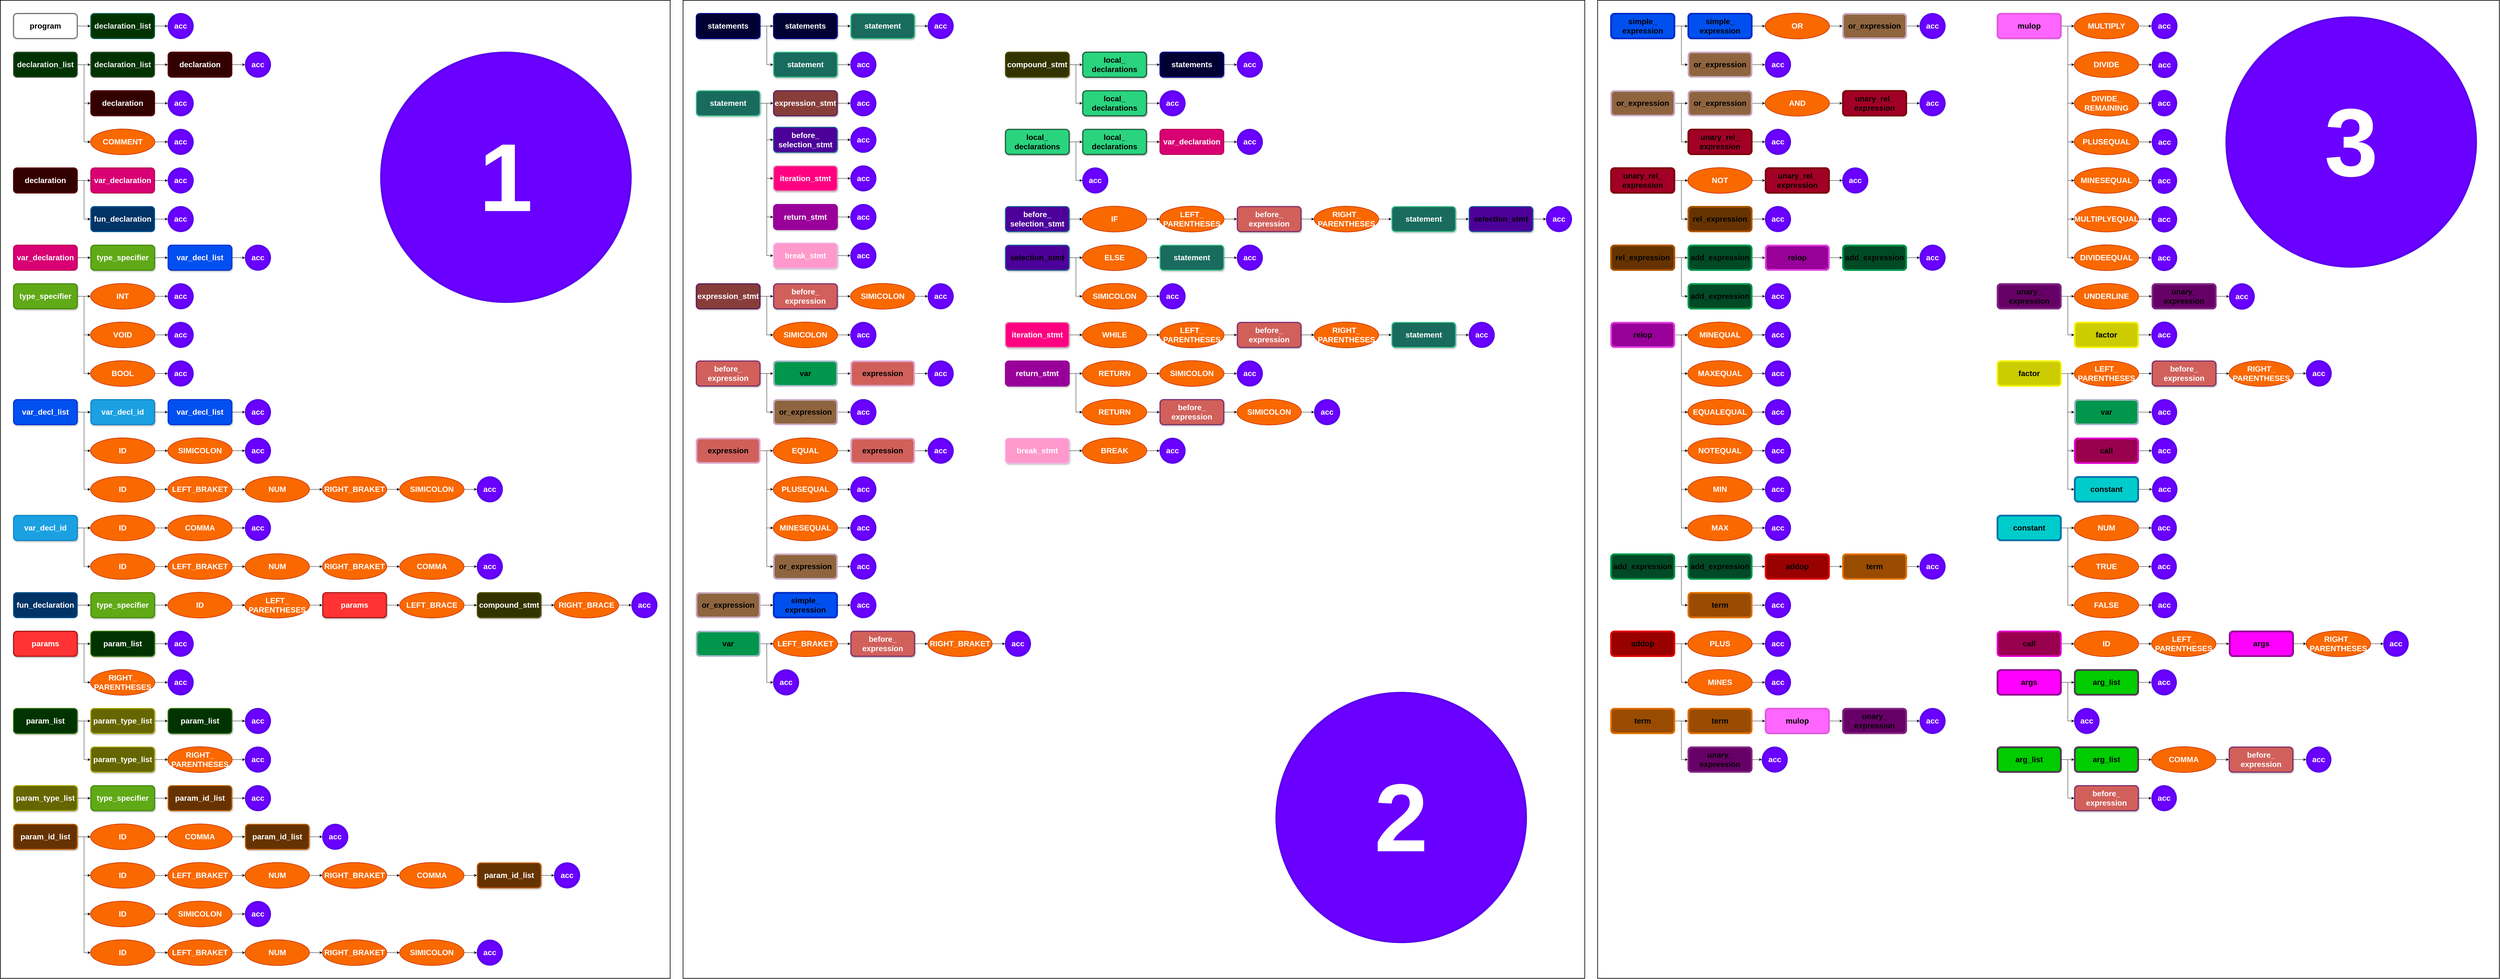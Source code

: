 <mxfile version="13.2.5" type="device"><diagram id="HFQDnHeAj6BV6wM_vq_6" name="Page-1"><mxGraphModel dx="5400" dy="2720" grid="1" gridSize="10" guides="1" tooltips="1" connect="1" arrows="1" fold="1" page="1" pageScale="1" pageWidth="850" pageHeight="1100" math="0" shadow="0"><root><mxCell id="0"/><mxCell id="1" parent="0"/><mxCell id="ImL6SUT4nZpNVwAXjfSf-527" value="" style="rounded=0;whiteSpace=wrap;html=1;strokeWidth=2;fontFamily=Helvetica;" parent="1" vertex="1"><mxGeometry x="4960" width="2800" height="3040" as="geometry"/></mxCell><mxCell id="ImL6SUT4nZpNVwAXjfSf-526" value="" style="rounded=0;whiteSpace=wrap;html=1;strokeWidth=2;fontFamily=Helvetica;" parent="1" vertex="1"><mxGeometry x="2120" width="2800" height="3040" as="geometry"/></mxCell><mxCell id="ImL6SUT4nZpNVwAXjfSf-525" value="" style="rounded=0;whiteSpace=wrap;html=1;strokeWidth=2;fontFamily=Helvetica;" parent="1" vertex="1"><mxGeometry width="2080" height="3040" as="geometry"/></mxCell><mxCell id="yw0mJvj4Ll7M95HT2Nw--3" value="" style="edgeStyle=orthogonalEdgeStyle;rounded=0;orthogonalLoop=1;jettySize=auto;html=1;fontStyle=0;fontFamily=Helvetica;" parent="1" source="yw0mJvj4Ll7M95HT2Nw--1" target="yw0mJvj4Ll7M95HT2Nw--2" edge="1"><mxGeometry relative="1" as="geometry"/></mxCell><mxCell id="yw0mJvj4Ll7M95HT2Nw--1" value="&lt;h1&gt;&lt;span&gt;program&lt;/span&gt;&lt;/h1&gt;" style="shape=ext;double=1;rounded=1;whiteSpace=wrap;html=1;fontStyle=0;fontFamily=Helvetica;" parent="1" vertex="1"><mxGeometry x="40" y="40" width="200" height="80" as="geometry"/></mxCell><mxCell id="yw0mJvj4Ll7M95HT2Nw--8" value="" style="edgeStyle=orthogonalEdgeStyle;rounded=0;orthogonalLoop=1;jettySize=auto;html=1;fontColor=#F0F0F0;fontStyle=0;fontFamily=Helvetica;" parent="1" source="yw0mJvj4Ll7M95HT2Nw--2" target="yw0mJvj4Ll7M95HT2Nw--5" edge="1"><mxGeometry relative="1" as="geometry"/></mxCell><mxCell id="yw0mJvj4Ll7M95HT2Nw--2" value="&lt;h1&gt;declaration_list&lt;br&gt;&lt;/h1&gt;" style="shape=ext;double=1;rounded=1;whiteSpace=wrap;html=1;fillColor=#003300;strokeColor=#0e8088;fontColor=#F0F0F0;fontStyle=0;fontFamily=Helvetica;" parent="1" vertex="1"><mxGeometry x="280" y="40" width="200" height="80" as="geometry"/></mxCell><mxCell id="yw0mJvj4Ll7M95HT2Nw--10" value="" style="edgeStyle=orthogonalEdgeStyle;rounded=0;orthogonalLoop=1;jettySize=auto;html=1;fontColor=#F0F0F0;fontStyle=0;fontFamily=Helvetica;" parent="1" source="yw0mJvj4Ll7M95HT2Nw--4" target="yw0mJvj4Ll7M95HT2Nw--9" edge="1"><mxGeometry relative="1" as="geometry"/></mxCell><mxCell id="yw0mJvj4Ll7M95HT2Nw--14" style="edgeStyle=orthogonalEdgeStyle;rounded=0;orthogonalLoop=1;jettySize=auto;html=1;entryX=0;entryY=0.5;entryDx=0;entryDy=0;fontColor=#F0F0F0;fontStyle=0;fontFamily=Helvetica;" parent="1" source="yw0mJvj4Ll7M95HT2Nw--4" target="yw0mJvj4Ll7M95HT2Nw--13" edge="1"><mxGeometry relative="1" as="geometry"/></mxCell><mxCell id="yw0mJvj4Ll7M95HT2Nw--20" style="edgeStyle=orthogonalEdgeStyle;rounded=0;orthogonalLoop=1;jettySize=auto;html=1;entryX=0;entryY=0.5;entryDx=0;entryDy=0;entryPerimeter=0;fontColor=#F0F0F0;fontStyle=0;fontFamily=Helvetica;" parent="1" source="yw0mJvj4Ll7M95HT2Nw--4" target="yw0mJvj4Ll7M95HT2Nw--19" edge="1"><mxGeometry relative="1" as="geometry"/></mxCell><mxCell id="yw0mJvj4Ll7M95HT2Nw--4" value="&lt;h1&gt;declaration_list&lt;br&gt;&lt;/h1&gt;" style="shape=ext;double=1;rounded=1;whiteSpace=wrap;html=1;fillColor=#003300;strokeColor=#666666;fontColor=#F0F0F0;fontStyle=0;fontFamily=Helvetica;" parent="1" vertex="1"><mxGeometry x="40" y="160" width="200" height="80" as="geometry"/></mxCell><mxCell id="yw0mJvj4Ll7M95HT2Nw--5" value="&lt;h1&gt;&lt;span&gt;acc&lt;/span&gt;&lt;/h1&gt;" style="ellipse;shape=doubleEllipse;whiteSpace=wrap;html=1;aspect=fixed;fillColor=#6a00ff;strokeColor=#3700CC;fontColor=#ffffff;fontStyle=0;fontFamily=Helvetica;" parent="1" vertex="1"><mxGeometry x="520" y="40" width="80" height="80" as="geometry"/></mxCell><mxCell id="yw0mJvj4Ll7M95HT2Nw--12" value="" style="edgeStyle=orthogonalEdgeStyle;rounded=0;orthogonalLoop=1;jettySize=auto;html=1;fontColor=#F0F0F0;fontStyle=0;fontFamily=Helvetica;" parent="1" source="yw0mJvj4Ll7M95HT2Nw--9" target="yw0mJvj4Ll7M95HT2Nw--11" edge="1"><mxGeometry relative="1" as="geometry"/></mxCell><mxCell id="yw0mJvj4Ll7M95HT2Nw--9" value="&lt;h1&gt;declaration_list&lt;br&gt;&lt;/h1&gt;" style="shape=ext;double=1;rounded=1;whiteSpace=wrap;html=1;fillColor=#003300;strokeColor=#666666;fontColor=#F0F0F0;fontStyle=0;fontFamily=Helvetica;" parent="1" vertex="1"><mxGeometry x="280" y="160" width="200" height="80" as="geometry"/></mxCell><mxCell id="yw0mJvj4Ll7M95HT2Nw--16" value="" style="edgeStyle=orthogonalEdgeStyle;rounded=0;orthogonalLoop=1;jettySize=auto;html=1;fontColor=#F0F0F0;fontStyle=0;fontFamily=Helvetica;" parent="1" source="yw0mJvj4Ll7M95HT2Nw--11" target="yw0mJvj4Ll7M95HT2Nw--15" edge="1"><mxGeometry relative="1" as="geometry"/></mxCell><mxCell id="yw0mJvj4Ll7M95HT2Nw--11" value="&lt;h1&gt;declaration&lt;br&gt;&lt;/h1&gt;" style="shape=ext;double=1;rounded=1;whiteSpace=wrap;html=1;fillColor=#330000;strokeColor=#6F0000;fontColor=#ffffff;fontStyle=0;fontFamily=Helvetica;" parent="1" vertex="1"><mxGeometry x="520" y="160" width="200" height="80" as="geometry"/></mxCell><mxCell id="yw0mJvj4Ll7M95HT2Nw--18" value="" style="edgeStyle=orthogonalEdgeStyle;rounded=0;orthogonalLoop=1;jettySize=auto;html=1;fontColor=#F0F0F0;fontStyle=0;fontFamily=Helvetica;" parent="1" source="yw0mJvj4Ll7M95HT2Nw--13" target="yw0mJvj4Ll7M95HT2Nw--17" edge="1"><mxGeometry relative="1" as="geometry"/></mxCell><mxCell id="yw0mJvj4Ll7M95HT2Nw--13" value="&lt;h1&gt;declaration&lt;br&gt;&lt;/h1&gt;" style="shape=ext;double=1;rounded=1;whiteSpace=wrap;html=1;fillColor=#330000;strokeColor=#6F0000;fontColor=#ffffff;fontStyle=0;fontFamily=Helvetica;" parent="1" vertex="1"><mxGeometry x="280" y="280" width="200" height="80" as="geometry"/></mxCell><mxCell id="yw0mJvj4Ll7M95HT2Nw--15" value="&lt;h1&gt;&lt;span&gt;acc&lt;/span&gt;&lt;/h1&gt;" style="ellipse;shape=doubleEllipse;whiteSpace=wrap;html=1;aspect=fixed;fillColor=#6a00ff;strokeColor=#3700CC;fontColor=#ffffff;fontStyle=0;fontFamily=Helvetica;" parent="1" vertex="1"><mxGeometry x="760" y="160" width="80" height="80" as="geometry"/></mxCell><mxCell id="yw0mJvj4Ll7M95HT2Nw--17" value="&lt;h1&gt;&lt;span&gt;acc&lt;/span&gt;&lt;/h1&gt;" style="ellipse;shape=doubleEllipse;whiteSpace=wrap;html=1;aspect=fixed;fillColor=#6a00ff;strokeColor=#3700CC;fontColor=#ffffff;fontStyle=0;fontFamily=Helvetica;" parent="1" vertex="1"><mxGeometry x="520" y="280" width="80" height="80" as="geometry"/></mxCell><mxCell id="yw0mJvj4Ll7M95HT2Nw--23" value="" style="edgeStyle=orthogonalEdgeStyle;rounded=0;orthogonalLoop=1;jettySize=auto;html=1;fontColor=#F0F0F0;fontStyle=0;fontFamily=Helvetica;" parent="1" source="yw0mJvj4Ll7M95HT2Nw--19" target="yw0mJvj4Ll7M95HT2Nw--21" edge="1"><mxGeometry relative="1" as="geometry"/></mxCell><mxCell id="yw0mJvj4Ll7M95HT2Nw--19" value="&lt;h1&gt;&lt;span&gt;COMMENT&lt;/span&gt;&lt;/h1&gt;" style="strokeWidth=2;html=1;shape=mxgraph.flowchart.start_1;whiteSpace=wrap;fillColor=#fa6800;strokeColor=#C73500;fontColor=#ffffff;fontStyle=0;fontFamily=Helvetica;" parent="1" vertex="1"><mxGeometry x="280" y="400" width="200" height="80" as="geometry"/></mxCell><mxCell id="yw0mJvj4Ll7M95HT2Nw--21" value="&lt;h1&gt;&lt;span&gt;acc&lt;/span&gt;&lt;/h1&gt;" style="ellipse;shape=doubleEllipse;whiteSpace=wrap;html=1;aspect=fixed;fillColor=#6a00ff;strokeColor=#3700CC;fontColor=#ffffff;fontStyle=0;fontFamily=Helvetica;" parent="1" vertex="1"><mxGeometry x="520" y="400" width="80" height="80" as="geometry"/></mxCell><mxCell id="yw0mJvj4Ll7M95HT2Nw--26" value="" style="edgeStyle=orthogonalEdgeStyle;rounded=0;orthogonalLoop=1;jettySize=auto;html=1;fontColor=#F0F0F0;fontStyle=0;fontFamily=Helvetica;" parent="1" source="yw0mJvj4Ll7M95HT2Nw--24" target="yw0mJvj4Ll7M95HT2Nw--25" edge="1"><mxGeometry relative="1" as="geometry"/></mxCell><mxCell id="yw0mJvj4Ll7M95HT2Nw--32" style="edgeStyle=orthogonalEdgeStyle;rounded=0;orthogonalLoop=1;jettySize=auto;html=1;entryX=0;entryY=0.5;entryDx=0;entryDy=0;fontColor=#F0F0F0;fontStyle=0;fontFamily=Helvetica;" parent="1" source="yw0mJvj4Ll7M95HT2Nw--24" target="yw0mJvj4Ll7M95HT2Nw--29" edge="1"><mxGeometry relative="1" as="geometry"/></mxCell><mxCell id="yw0mJvj4Ll7M95HT2Nw--24" value="&lt;h1&gt;declaration&lt;br&gt;&lt;/h1&gt;" style="shape=ext;double=1;rounded=1;whiteSpace=wrap;html=1;fillColor=#330000;strokeColor=#6F0000;fontColor=#ffffff;fontStyle=0;fontFamily=Helvetica;" parent="1" vertex="1"><mxGeometry x="40" y="520" width="200" height="80" as="geometry"/></mxCell><mxCell id="yw0mJvj4Ll7M95HT2Nw--28" value="" style="edgeStyle=orthogonalEdgeStyle;rounded=0;orthogonalLoop=1;jettySize=auto;html=1;fontColor=#F0F0F0;fontStyle=0;fontFamily=Helvetica;" parent="1" source="yw0mJvj4Ll7M95HT2Nw--25" target="yw0mJvj4Ll7M95HT2Nw--27" edge="1"><mxGeometry relative="1" as="geometry"/></mxCell><mxCell id="yw0mJvj4Ll7M95HT2Nw--25" value="&lt;h1&gt;var_declaration&lt;br&gt;&lt;/h1&gt;" style="shape=ext;double=1;rounded=1;whiteSpace=wrap;html=1;fillColor=#d80073;strokeColor=#A50040;fontColor=#ffffff;fontStyle=0;fontFamily=Helvetica;" parent="1" vertex="1"><mxGeometry x="280" y="520" width="200" height="80" as="geometry"/></mxCell><mxCell id="yw0mJvj4Ll7M95HT2Nw--27" value="&lt;h1&gt;&lt;span&gt;acc&lt;/span&gt;&lt;/h1&gt;" style="ellipse;shape=doubleEllipse;whiteSpace=wrap;html=1;aspect=fixed;fillColor=#6a00ff;strokeColor=#3700CC;fontColor=#ffffff;fontStyle=0;fontFamily=Helvetica;" parent="1" vertex="1"><mxGeometry x="520" y="520" width="80" height="80" as="geometry"/></mxCell><mxCell id="yw0mJvj4Ll7M95HT2Nw--31" value="" style="edgeStyle=orthogonalEdgeStyle;rounded=0;orthogonalLoop=1;jettySize=auto;html=1;fontColor=#F0F0F0;fontStyle=0;fontFamily=Helvetica;" parent="1" source="yw0mJvj4Ll7M95HT2Nw--29" target="yw0mJvj4Ll7M95HT2Nw--30" edge="1"><mxGeometry relative="1" as="geometry"/></mxCell><mxCell id="yw0mJvj4Ll7M95HT2Nw--29" value="&lt;h1&gt;fun_declaration&lt;br&gt;&lt;/h1&gt;" style="shape=ext;double=1;rounded=1;whiteSpace=wrap;html=1;fillColor=#003366;strokeColor=#006EAF;fontColor=#ffffff;fontStyle=0;fontFamily=Helvetica;" parent="1" vertex="1"><mxGeometry x="280" y="640" width="200" height="80" as="geometry"/></mxCell><mxCell id="yw0mJvj4Ll7M95HT2Nw--30" value="&lt;h1&gt;&lt;span&gt;acc&lt;/span&gt;&lt;/h1&gt;" style="ellipse;shape=doubleEllipse;whiteSpace=wrap;html=1;aspect=fixed;fillColor=#6a00ff;strokeColor=#3700CC;fontColor=#ffffff;fontStyle=0;fontFamily=Helvetica;" parent="1" vertex="1"><mxGeometry x="520" y="640" width="80" height="80" as="geometry"/></mxCell><mxCell id="yw0mJvj4Ll7M95HT2Nw--35" value="" style="edgeStyle=orthogonalEdgeStyle;rounded=0;orthogonalLoop=1;jettySize=auto;html=1;fontColor=#F0F0F0;fontStyle=0;fontFamily=Helvetica;" parent="1" source="yw0mJvj4Ll7M95HT2Nw--33" target="yw0mJvj4Ll7M95HT2Nw--34" edge="1"><mxGeometry relative="1" as="geometry"/></mxCell><mxCell id="yw0mJvj4Ll7M95HT2Nw--33" value="&lt;h1&gt;var_declaration&lt;br&gt;&lt;/h1&gt;" style="shape=ext;double=1;rounded=1;whiteSpace=wrap;html=1;fillColor=#d80073;strokeColor=#A50040;fontColor=#ffffff;fontStyle=0;fontFamily=Helvetica;" parent="1" vertex="1"><mxGeometry x="40" y="760" width="200" height="80" as="geometry"/></mxCell><mxCell id="yw0mJvj4Ll7M95HT2Nw--37" value="" style="edgeStyle=orthogonalEdgeStyle;rounded=0;orthogonalLoop=1;jettySize=auto;html=1;fontColor=#F0F0F0;fontStyle=0;fontFamily=Helvetica;" parent="1" source="yw0mJvj4Ll7M95HT2Nw--34" target="yw0mJvj4Ll7M95HT2Nw--36" edge="1"><mxGeometry relative="1" as="geometry"/></mxCell><mxCell id="yw0mJvj4Ll7M95HT2Nw--34" value="&lt;h1&gt;type_specifier&lt;br&gt;&lt;/h1&gt;" style="shape=ext;double=1;rounded=1;whiteSpace=wrap;html=1;fillColor=#60a917;strokeColor=#2D7600;fontColor=#ffffff;shadow=1;fontStyle=0;fontFamily=Helvetica;" parent="1" vertex="1"><mxGeometry x="280" y="760" width="200" height="80" as="geometry"/></mxCell><mxCell id="yw0mJvj4Ll7M95HT2Nw--39" value="" style="edgeStyle=orthogonalEdgeStyle;rounded=0;orthogonalLoop=1;jettySize=auto;html=1;fontColor=#F0F0F0;fontStyle=0;fontFamily=Helvetica;" parent="1" source="yw0mJvj4Ll7M95HT2Nw--36" target="yw0mJvj4Ll7M95HT2Nw--38" edge="1"><mxGeometry relative="1" as="geometry"/></mxCell><mxCell id="yw0mJvj4Ll7M95HT2Nw--36" value="&lt;h1&gt;var_decl_list&lt;br&gt;&lt;/h1&gt;" style="shape=ext;double=1;rounded=1;whiteSpace=wrap;html=1;fillColor=#0050ef;strokeColor=#001DBC;fontColor=#ffffff;shadow=1;fontStyle=0;fontFamily=Helvetica;" parent="1" vertex="1"><mxGeometry x="520" y="760" width="200" height="80" as="geometry"/></mxCell><mxCell id="yw0mJvj4Ll7M95HT2Nw--38" value="&lt;h1&gt;&lt;span&gt;acc&lt;/span&gt;&lt;/h1&gt;" style="ellipse;shape=doubleEllipse;whiteSpace=wrap;html=1;aspect=fixed;fillColor=#6a00ff;strokeColor=#3700CC;fontColor=#ffffff;fontStyle=0;fontFamily=Helvetica;" parent="1" vertex="1"><mxGeometry x="760" y="760" width="80" height="80" as="geometry"/></mxCell><mxCell id="yw0mJvj4Ll7M95HT2Nw--42" value="" style="edgeStyle=orthogonalEdgeStyle;rounded=0;orthogonalLoop=1;jettySize=auto;html=1;fontColor=#F0F0F0;fontStyle=0;fontFamily=Helvetica;" parent="1" source="yw0mJvj4Ll7M95HT2Nw--40" target="yw0mJvj4Ll7M95HT2Nw--41" edge="1"><mxGeometry relative="1" as="geometry"/></mxCell><mxCell id="yw0mJvj4Ll7M95HT2Nw--44" style="edgeStyle=orthogonalEdgeStyle;rounded=0;orthogonalLoop=1;jettySize=auto;html=1;entryX=0;entryY=0.5;entryDx=0;entryDy=0;entryPerimeter=0;fontColor=#F0F0F0;fontStyle=0;fontFamily=Helvetica;" parent="1" source="yw0mJvj4Ll7M95HT2Nw--40" target="yw0mJvj4Ll7M95HT2Nw--43" edge="1"><mxGeometry relative="1" as="geometry"/></mxCell><mxCell id="yw0mJvj4Ll7M95HT2Nw--46" style="edgeStyle=orthogonalEdgeStyle;rounded=0;orthogonalLoop=1;jettySize=auto;html=1;entryX=0;entryY=0.5;entryDx=0;entryDy=0;entryPerimeter=0;fontColor=#F0F0F0;fontStyle=0;fontFamily=Helvetica;" parent="1" source="yw0mJvj4Ll7M95HT2Nw--40" target="yw0mJvj4Ll7M95HT2Nw--45" edge="1"><mxGeometry relative="1" as="geometry"/></mxCell><mxCell id="yw0mJvj4Ll7M95HT2Nw--40" value="&lt;h1&gt;type_specifier&lt;br&gt;&lt;/h1&gt;" style="shape=ext;double=1;rounded=1;whiteSpace=wrap;html=1;fillColor=#60a917;strokeColor=#2D7600;fontColor=#ffffff;shadow=1;fontStyle=0;fontFamily=Helvetica;" parent="1" vertex="1"><mxGeometry x="40" y="880" width="200" height="80" as="geometry"/></mxCell><mxCell id="yw0mJvj4Ll7M95HT2Nw--48" value="" style="edgeStyle=orthogonalEdgeStyle;rounded=0;orthogonalLoop=1;jettySize=auto;html=1;fontColor=#F0F0F0;fontStyle=0;fontFamily=Helvetica;" parent="1" source="yw0mJvj4Ll7M95HT2Nw--41" target="yw0mJvj4Ll7M95HT2Nw--47" edge="1"><mxGeometry relative="1" as="geometry"/></mxCell><mxCell id="yw0mJvj4Ll7M95HT2Nw--41" value="&lt;h1&gt;&lt;span&gt;INT&lt;/span&gt;&lt;/h1&gt;" style="strokeWidth=2;html=1;shape=mxgraph.flowchart.start_1;whiteSpace=wrap;fillColor=#fa6800;strokeColor=#C73500;fontColor=#ffffff;fontStyle=0;fontFamily=Helvetica;" parent="1" vertex="1"><mxGeometry x="280" y="880" width="200" height="80" as="geometry"/></mxCell><mxCell id="yw0mJvj4Ll7M95HT2Nw--50" value="" style="edgeStyle=orthogonalEdgeStyle;rounded=0;orthogonalLoop=1;jettySize=auto;html=1;fontColor=#F0F0F0;fontStyle=0;fontFamily=Helvetica;" parent="1" source="yw0mJvj4Ll7M95HT2Nw--43" target="yw0mJvj4Ll7M95HT2Nw--49" edge="1"><mxGeometry relative="1" as="geometry"/></mxCell><mxCell id="yw0mJvj4Ll7M95HT2Nw--43" value="&lt;h1&gt;&lt;span&gt;VOID&lt;/span&gt;&lt;/h1&gt;" style="strokeWidth=2;html=1;shape=mxgraph.flowchart.start_1;whiteSpace=wrap;fillColor=#fa6800;strokeColor=#C73500;fontColor=#ffffff;fontStyle=0;fontFamily=Helvetica;" parent="1" vertex="1"><mxGeometry x="280" y="1000" width="200" height="80" as="geometry"/></mxCell><mxCell id="yw0mJvj4Ll7M95HT2Nw--52" value="" style="edgeStyle=orthogonalEdgeStyle;rounded=0;orthogonalLoop=1;jettySize=auto;html=1;fontColor=#F0F0F0;fontStyle=0;fontFamily=Helvetica;" parent="1" source="yw0mJvj4Ll7M95HT2Nw--45" target="yw0mJvj4Ll7M95HT2Nw--51" edge="1"><mxGeometry relative="1" as="geometry"/></mxCell><mxCell id="yw0mJvj4Ll7M95HT2Nw--45" value="&lt;h1&gt;&lt;span&gt;BOOL&lt;/span&gt;&lt;/h1&gt;" style="strokeWidth=2;html=1;shape=mxgraph.flowchart.start_1;whiteSpace=wrap;fillColor=#fa6800;strokeColor=#C73500;fontColor=#ffffff;fontStyle=0;fontFamily=Helvetica;" parent="1" vertex="1"><mxGeometry x="280" y="1120" width="200" height="80" as="geometry"/></mxCell><mxCell id="yw0mJvj4Ll7M95HT2Nw--47" value="&lt;h1&gt;&lt;span&gt;acc&lt;/span&gt;&lt;/h1&gt;" style="ellipse;shape=doubleEllipse;whiteSpace=wrap;html=1;aspect=fixed;fillColor=#6a00ff;strokeColor=#3700CC;fontColor=#ffffff;fontStyle=0;fontFamily=Helvetica;" parent="1" vertex="1"><mxGeometry x="520" y="880" width="80" height="80" as="geometry"/></mxCell><mxCell id="yw0mJvj4Ll7M95HT2Nw--49" value="&lt;h1&gt;&lt;span&gt;acc&lt;/span&gt;&lt;/h1&gt;" style="ellipse;shape=doubleEllipse;whiteSpace=wrap;html=1;aspect=fixed;fillColor=#6a00ff;strokeColor=#3700CC;fontColor=#ffffff;fontStyle=0;fontFamily=Helvetica;" parent="1" vertex="1"><mxGeometry x="520" y="1000" width="80" height="80" as="geometry"/></mxCell><mxCell id="yw0mJvj4Ll7M95HT2Nw--51" value="&lt;h1&gt;&lt;span&gt;acc&lt;/span&gt;&lt;/h1&gt;" style="ellipse;shape=doubleEllipse;whiteSpace=wrap;html=1;aspect=fixed;fillColor=#6a00ff;strokeColor=#3700CC;fontColor=#ffffff;fontStyle=0;fontFamily=Helvetica;" parent="1" vertex="1"><mxGeometry x="520" y="1120" width="80" height="80" as="geometry"/></mxCell><mxCell id="yw0mJvj4Ll7M95HT2Nw--73" value="" style="edgeStyle=orthogonalEdgeStyle;rounded=0;orthogonalLoop=1;jettySize=auto;html=1;fontColor=#F0F0F0;fontStyle=0;fontFamily=Helvetica;" parent="1" source="yw0mJvj4Ll7M95HT2Nw--53" target="yw0mJvj4Ll7M95HT2Nw--71" edge="1"><mxGeometry relative="1" as="geometry"/></mxCell><mxCell id="yw0mJvj4Ll7M95HT2Nw--78" style="edgeStyle=orthogonalEdgeStyle;rounded=0;orthogonalLoop=1;jettySize=auto;html=1;entryX=0;entryY=0.5;entryDx=0;entryDy=0;entryPerimeter=0;fontColor=#F0F0F0;fontStyle=0;fontFamily=Helvetica;" parent="1" source="yw0mJvj4Ll7M95HT2Nw--53" target="yw0mJvj4Ll7M95HT2Nw--77" edge="1"><mxGeometry relative="1" as="geometry"/></mxCell><mxCell id="yw0mJvj4Ll7M95HT2Nw--81" style="edgeStyle=orthogonalEdgeStyle;rounded=0;orthogonalLoop=1;jettySize=auto;html=1;entryX=0;entryY=0.5;entryDx=0;entryDy=0;entryPerimeter=0;fontColor=#F0F0F0;fontStyle=0;fontFamily=Helvetica;" parent="1" source="yw0mJvj4Ll7M95HT2Nw--53" target="yw0mJvj4Ll7M95HT2Nw--80" edge="1"><mxGeometry relative="1" as="geometry"/></mxCell><mxCell id="yw0mJvj4Ll7M95HT2Nw--53" value="&lt;h1&gt;var_decl_list&lt;br&gt;&lt;/h1&gt;" style="shape=ext;double=1;rounded=1;whiteSpace=wrap;html=1;fillColor=#0050ef;strokeColor=#001DBC;fontColor=#ffffff;shadow=1;fontStyle=0;fontFamily=Helvetica;" parent="1" vertex="1"><mxGeometry x="40" y="1240" width="200" height="80" as="geometry"/></mxCell><mxCell id="yw0mJvj4Ll7M95HT2Nw--61" value="&lt;h1&gt;&lt;span&gt;acc&lt;/span&gt;&lt;/h1&gt;" style="ellipse;shape=doubleEllipse;whiteSpace=wrap;html=1;aspect=fixed;fillColor=#6a00ff;strokeColor=#3700CC;fontColor=#ffffff;fontStyle=0;fontFamily=Helvetica;" parent="1" vertex="1"><mxGeometry x="760" y="1240" width="80" height="80" as="geometry"/></mxCell><mxCell id="yw0mJvj4Ll7M95HT2Nw--64" value="&lt;h1&gt;&lt;span&gt;acc&lt;/span&gt;&lt;/h1&gt;" style="ellipse;shape=doubleEllipse;whiteSpace=wrap;html=1;aspect=fixed;fillColor=#6a00ff;strokeColor=#3700CC;fontColor=#ffffff;fontStyle=0;fontFamily=Helvetica;" parent="1" vertex="1"><mxGeometry x="760" y="1360" width="80" height="80" as="geometry"/></mxCell><mxCell id="yw0mJvj4Ll7M95HT2Nw--68" value="" style="edgeStyle=orthogonalEdgeStyle;rounded=0;orthogonalLoop=1;jettySize=auto;html=1;fontColor=#F0F0F0;fontStyle=0;fontFamily=Helvetica;" parent="1" source="yw0mJvj4Ll7M95HT2Nw--66" target="yw0mJvj4Ll7M95HT2Nw--67" edge="1"><mxGeometry relative="1" as="geometry"/></mxCell><mxCell id="yw0mJvj4Ll7M95HT2Nw--95" style="edgeStyle=orthogonalEdgeStyle;rounded=0;orthogonalLoop=1;jettySize=auto;html=1;entryX=0;entryY=0.5;entryDx=0;entryDy=0;entryPerimeter=0;fontColor=#F0F0F0;fontStyle=0;fontFamily=Helvetica;" parent="1" source="yw0mJvj4Ll7M95HT2Nw--66" target="yw0mJvj4Ll7M95HT2Nw--94" edge="1"><mxGeometry relative="1" as="geometry"/></mxCell><mxCell id="yw0mJvj4Ll7M95HT2Nw--66" value="&lt;h1&gt;var_decl_id&lt;br&gt;&lt;/h1&gt;" style="shape=ext;double=1;rounded=1;whiteSpace=wrap;html=1;fillColor=#1ba1e2;strokeColor=#006EAF;fontColor=#ffffff;shadow=1;fontStyle=0;fontFamily=Helvetica;" parent="1" vertex="1"><mxGeometry x="40" y="1600" width="200" height="80" as="geometry"/></mxCell><mxCell id="yw0mJvj4Ll7M95HT2Nw--92" value="" style="edgeStyle=orthogonalEdgeStyle;rounded=0;orthogonalLoop=1;jettySize=auto;html=1;fontColor=#F0F0F0;fontStyle=0;fontFamily=Helvetica;" parent="1" source="yw0mJvj4Ll7M95HT2Nw--67" target="yw0mJvj4Ll7M95HT2Nw--91" edge="1"><mxGeometry relative="1" as="geometry"/></mxCell><mxCell id="yw0mJvj4Ll7M95HT2Nw--67" value="&lt;h1&gt;&lt;span&gt;ID&lt;/span&gt;&lt;/h1&gt;" style="strokeWidth=2;html=1;shape=mxgraph.flowchart.start_1;whiteSpace=wrap;fillColor=#fa6800;strokeColor=#C73500;fontColor=#ffffff;fontStyle=0;fontFamily=Helvetica;" parent="1" vertex="1"><mxGeometry x="280" y="1600" width="200" height="80" as="geometry"/></mxCell><mxCell id="yw0mJvj4Ll7M95HT2Nw--69" value="&lt;h1&gt;&lt;span&gt;acc&lt;/span&gt;&lt;/h1&gt;" style="ellipse;shape=doubleEllipse;whiteSpace=wrap;html=1;aspect=fixed;fillColor=#6a00ff;strokeColor=#3700CC;fontColor=#ffffff;fontStyle=0;fontFamily=Helvetica;" parent="1" vertex="1"><mxGeometry x="760" y="1600" width="80" height="80" as="geometry"/></mxCell><mxCell id="yw0mJvj4Ll7M95HT2Nw--75" value="" style="edgeStyle=orthogonalEdgeStyle;rounded=0;orthogonalLoop=1;jettySize=auto;html=1;fontColor=#F0F0F0;fontStyle=0;fontFamily=Helvetica;" parent="1" source="yw0mJvj4Ll7M95HT2Nw--71" target="yw0mJvj4Ll7M95HT2Nw--74" edge="1"><mxGeometry relative="1" as="geometry"/></mxCell><mxCell id="yw0mJvj4Ll7M95HT2Nw--71" value="&lt;h1&gt;var_decl_id&lt;br&gt;&lt;/h1&gt;" style="shape=ext;double=1;rounded=1;whiteSpace=wrap;html=1;fillColor=#1ba1e2;strokeColor=#006EAF;fontColor=#ffffff;shadow=1;fontStyle=0;fontFamily=Helvetica;" parent="1" vertex="1"><mxGeometry x="280" y="1240" width="200" height="80" as="geometry"/></mxCell><mxCell id="yw0mJvj4Ll7M95HT2Nw--76" value="" style="edgeStyle=orthogonalEdgeStyle;rounded=0;orthogonalLoop=1;jettySize=auto;html=1;fontColor=#F0F0F0;fontStyle=0;fontFamily=Helvetica;" parent="1" source="yw0mJvj4Ll7M95HT2Nw--74" target="yw0mJvj4Ll7M95HT2Nw--61" edge="1"><mxGeometry relative="1" as="geometry"/></mxCell><mxCell id="yw0mJvj4Ll7M95HT2Nw--74" value="&lt;h1&gt;var_decl_list&lt;br&gt;&lt;/h1&gt;" style="shape=ext;double=1;rounded=1;whiteSpace=wrap;html=1;fillColor=#0050ef;strokeColor=#001DBC;fontColor=#ffffff;shadow=1;fontStyle=0;fontFamily=Helvetica;" parent="1" vertex="1"><mxGeometry x="520" y="1240" width="200" height="80" as="geometry"/></mxCell><mxCell id="yw0mJvj4Ll7M95HT2Nw--108" value="" style="edgeStyle=orthogonalEdgeStyle;rounded=0;orthogonalLoop=1;jettySize=auto;html=1;fontColor=#F0F0F0;fontStyle=0;fontFamily=Helvetica;" parent="1" source="yw0mJvj4Ll7M95HT2Nw--77" target="yw0mJvj4Ll7M95HT2Nw--107" edge="1"><mxGeometry relative="1" as="geometry"/></mxCell><mxCell id="yw0mJvj4Ll7M95HT2Nw--77" value="&lt;h1&gt;&lt;span&gt;ID&lt;/span&gt;&lt;/h1&gt;" style="strokeWidth=2;html=1;shape=mxgraph.flowchart.start_1;whiteSpace=wrap;fillColor=#fa6800;strokeColor=#C73500;fontColor=#ffffff;fontStyle=0;fontFamily=Helvetica;" parent="1" vertex="1"><mxGeometry x="280" y="1360" width="200" height="80" as="geometry"/></mxCell><mxCell id="yw0mJvj4Ll7M95HT2Nw--83" value="" style="edgeStyle=orthogonalEdgeStyle;rounded=0;orthogonalLoop=1;jettySize=auto;html=1;fontColor=#F0F0F0;fontStyle=0;fontFamily=Helvetica;" parent="1" source="yw0mJvj4Ll7M95HT2Nw--80" target="yw0mJvj4Ll7M95HT2Nw--82" edge="1"><mxGeometry relative="1" as="geometry"/></mxCell><mxCell id="yw0mJvj4Ll7M95HT2Nw--80" value="&lt;h1&gt;&lt;span&gt;ID&lt;/span&gt;&lt;/h1&gt;" style="strokeWidth=2;html=1;shape=mxgraph.flowchart.start_1;whiteSpace=wrap;fillColor=#fa6800;strokeColor=#C73500;fontColor=#ffffff;fontStyle=0;fontFamily=Helvetica;" parent="1" vertex="1"><mxGeometry x="280" y="1480" width="200" height="80" as="geometry"/></mxCell><mxCell id="yw0mJvj4Ll7M95HT2Nw--85" value="" style="edgeStyle=orthogonalEdgeStyle;rounded=0;orthogonalLoop=1;jettySize=auto;html=1;fontColor=#F0F0F0;fontStyle=0;fontFamily=Helvetica;" parent="1" source="yw0mJvj4Ll7M95HT2Nw--82" target="yw0mJvj4Ll7M95HT2Nw--84" edge="1"><mxGeometry relative="1" as="geometry"/></mxCell><mxCell id="yw0mJvj4Ll7M95HT2Nw--82" value="&lt;h1&gt;LEFT_BRAKET&lt;br&gt;&lt;/h1&gt;" style="strokeWidth=2;html=1;shape=mxgraph.flowchart.start_1;whiteSpace=wrap;fillColor=#fa6800;strokeColor=#C73500;fontColor=#ffffff;fontStyle=0;fontFamily=Helvetica;" parent="1" vertex="1"><mxGeometry x="520" y="1480" width="200" height="80" as="geometry"/></mxCell><mxCell id="yw0mJvj4Ll7M95HT2Nw--89" value="" style="edgeStyle=orthogonalEdgeStyle;rounded=0;orthogonalLoop=1;jettySize=auto;html=1;fontColor=#F0F0F0;fontStyle=0;fontFamily=Helvetica;" parent="1" source="yw0mJvj4Ll7M95HT2Nw--84" target="yw0mJvj4Ll7M95HT2Nw--86" edge="1"><mxGeometry relative="1" as="geometry"/></mxCell><mxCell id="yw0mJvj4Ll7M95HT2Nw--84" value="&lt;h1&gt;NUM&lt;br&gt;&lt;/h1&gt;" style="strokeWidth=2;html=1;shape=mxgraph.flowchart.start_1;whiteSpace=wrap;fillColor=#fa6800;strokeColor=#C73500;fontColor=#ffffff;fontStyle=0;fontFamily=Helvetica;" parent="1" vertex="1"><mxGeometry x="760" y="1480" width="200" height="80" as="geometry"/></mxCell><mxCell id="yw0mJvj4Ll7M95HT2Nw--111" value="" style="edgeStyle=orthogonalEdgeStyle;rounded=0;orthogonalLoop=1;jettySize=auto;html=1;fontColor=#F0F0F0;fontStyle=0;fontFamily=Helvetica;" parent="1" source="yw0mJvj4Ll7M95HT2Nw--86" target="yw0mJvj4Ll7M95HT2Nw--110" edge="1"><mxGeometry relative="1" as="geometry"/></mxCell><mxCell id="yw0mJvj4Ll7M95HT2Nw--86" value="&lt;h1&gt;RIGHT_BRAKET&lt;br&gt;&lt;/h1&gt;" style="strokeWidth=2;html=1;shape=mxgraph.flowchart.start_1;whiteSpace=wrap;fillColor=#fa6800;strokeColor=#C73500;fontColor=#ffffff;fontStyle=0;fontFamily=Helvetica;" parent="1" vertex="1"><mxGeometry x="1000" y="1480" width="200" height="80" as="geometry"/></mxCell><mxCell id="yw0mJvj4Ll7M95HT2Nw--87" value="&lt;h1&gt;&lt;span&gt;acc&lt;/span&gt;&lt;/h1&gt;" style="ellipse;shape=doubleEllipse;whiteSpace=wrap;html=1;aspect=fixed;fillColor=#6a00ff;strokeColor=#3700CC;fontColor=#ffffff;fontStyle=0;fontFamily=Helvetica;" parent="1" vertex="1"><mxGeometry x="1480" y="1480" width="80" height="80" as="geometry"/></mxCell><mxCell id="yw0mJvj4Ll7M95HT2Nw--93" value="" style="edgeStyle=orthogonalEdgeStyle;rounded=0;orthogonalLoop=1;jettySize=auto;html=1;fontColor=#F0F0F0;fontStyle=0;fontFamily=Helvetica;" parent="1" source="yw0mJvj4Ll7M95HT2Nw--91" target="yw0mJvj4Ll7M95HT2Nw--69" edge="1"><mxGeometry relative="1" as="geometry"/></mxCell><mxCell id="yw0mJvj4Ll7M95HT2Nw--91" value="&lt;h1&gt;COMMA&lt;br&gt;&lt;/h1&gt;" style="strokeWidth=2;html=1;shape=mxgraph.flowchart.start_1;whiteSpace=wrap;fillColor=#fa6800;strokeColor=#C73500;fontColor=#ffffff;fontStyle=0;fontFamily=Helvetica;" parent="1" vertex="1"><mxGeometry x="520" y="1600" width="200" height="80" as="geometry"/></mxCell><mxCell id="yw0mJvj4Ll7M95HT2Nw--97" value="" style="edgeStyle=orthogonalEdgeStyle;rounded=0;orthogonalLoop=1;jettySize=auto;html=1;fontColor=#F0F0F0;fontStyle=0;fontFamily=Helvetica;" parent="1" source="yw0mJvj4Ll7M95HT2Nw--94" target="yw0mJvj4Ll7M95HT2Nw--96" edge="1"><mxGeometry relative="1" as="geometry"/></mxCell><mxCell id="yw0mJvj4Ll7M95HT2Nw--94" value="&lt;h1&gt;&lt;span&gt;ID&lt;/span&gt;&lt;/h1&gt;" style="strokeWidth=2;html=1;shape=mxgraph.flowchart.start_1;whiteSpace=wrap;fillColor=#fa6800;strokeColor=#C73500;fontColor=#ffffff;fontStyle=0;fontFamily=Helvetica;" parent="1" vertex="1"><mxGeometry x="280" y="1720" width="200" height="80" as="geometry"/></mxCell><mxCell id="yw0mJvj4Ll7M95HT2Nw--99" value="" style="edgeStyle=orthogonalEdgeStyle;rounded=0;orthogonalLoop=1;jettySize=auto;html=1;fontColor=#F0F0F0;fontStyle=0;fontFamily=Helvetica;" parent="1" source="yw0mJvj4Ll7M95HT2Nw--96" target="yw0mJvj4Ll7M95HT2Nw--98" edge="1"><mxGeometry relative="1" as="geometry"/></mxCell><mxCell id="yw0mJvj4Ll7M95HT2Nw--96" value="&lt;h1&gt;LEFT_BRAKET&lt;br&gt;&lt;/h1&gt;" style="strokeWidth=2;html=1;shape=mxgraph.flowchart.start_1;whiteSpace=wrap;fillColor=#fa6800;strokeColor=#C73500;fontColor=#ffffff;fontStyle=0;fontFamily=Helvetica;" parent="1" vertex="1"><mxGeometry x="520" y="1720" width="200" height="80" as="geometry"/></mxCell><mxCell id="yw0mJvj4Ll7M95HT2Nw--101" value="" style="edgeStyle=orthogonalEdgeStyle;rounded=0;orthogonalLoop=1;jettySize=auto;html=1;fontColor=#F0F0F0;fontStyle=0;fontFamily=Helvetica;" parent="1" source="yw0mJvj4Ll7M95HT2Nw--98" target="yw0mJvj4Ll7M95HT2Nw--100" edge="1"><mxGeometry relative="1" as="geometry"/></mxCell><mxCell id="yw0mJvj4Ll7M95HT2Nw--98" value="&lt;h1&gt;NUM&lt;br&gt;&lt;/h1&gt;" style="strokeWidth=2;html=1;shape=mxgraph.flowchart.start_1;whiteSpace=wrap;fillColor=#fa6800;strokeColor=#C73500;fontColor=#ffffff;fontStyle=0;fontFamily=Helvetica;" parent="1" vertex="1"><mxGeometry x="760" y="1720" width="200" height="80" as="geometry"/></mxCell><mxCell id="yw0mJvj4Ll7M95HT2Nw--104" value="" style="edgeStyle=orthogonalEdgeStyle;rounded=0;orthogonalLoop=1;jettySize=auto;html=1;fontColor=#F0F0F0;fontStyle=0;fontFamily=Helvetica;" parent="1" source="yw0mJvj4Ll7M95HT2Nw--100" target="yw0mJvj4Ll7M95HT2Nw--102" edge="1"><mxGeometry relative="1" as="geometry"/></mxCell><mxCell id="yw0mJvj4Ll7M95HT2Nw--100" value="&lt;h1&gt;RIGHT_BRAKET&lt;br&gt;&lt;/h1&gt;" style="strokeWidth=2;html=1;shape=mxgraph.flowchart.start_1;whiteSpace=wrap;fillColor=#fa6800;strokeColor=#C73500;fontColor=#ffffff;fontStyle=0;fontFamily=Helvetica;" parent="1" vertex="1"><mxGeometry x="1000" y="1720" width="200" height="80" as="geometry"/></mxCell><mxCell id="yw0mJvj4Ll7M95HT2Nw--106" value="" style="edgeStyle=orthogonalEdgeStyle;rounded=0;orthogonalLoop=1;jettySize=auto;html=1;fontColor=#F0F0F0;fontStyle=0;fontFamily=Helvetica;" parent="1" source="yw0mJvj4Ll7M95HT2Nw--102" target="yw0mJvj4Ll7M95HT2Nw--105" edge="1"><mxGeometry relative="1" as="geometry"/></mxCell><mxCell id="yw0mJvj4Ll7M95HT2Nw--102" value="&lt;h1&gt;COMMA&lt;br&gt;&lt;/h1&gt;" style="strokeWidth=2;html=1;shape=mxgraph.flowchart.start_1;whiteSpace=wrap;fillColor=#fa6800;strokeColor=#C73500;fontColor=#ffffff;fontStyle=0;fontFamily=Helvetica;" parent="1" vertex="1"><mxGeometry x="1240" y="1720" width="200" height="80" as="geometry"/></mxCell><mxCell id="yw0mJvj4Ll7M95HT2Nw--105" value="&lt;h1&gt;&lt;span&gt;acc&lt;/span&gt;&lt;/h1&gt;" style="ellipse;shape=doubleEllipse;whiteSpace=wrap;html=1;aspect=fixed;fillColor=#6a00ff;strokeColor=#3700CC;fontColor=#ffffff;fontStyle=0;fontFamily=Helvetica;" parent="1" vertex="1"><mxGeometry x="1480" y="1720" width="80" height="80" as="geometry"/></mxCell><mxCell id="yw0mJvj4Ll7M95HT2Nw--109" value="" style="edgeStyle=orthogonalEdgeStyle;rounded=0;orthogonalLoop=1;jettySize=auto;html=1;fontColor=#F0F0F0;fontStyle=0;fontFamily=Helvetica;" parent="1" source="yw0mJvj4Ll7M95HT2Nw--107" target="yw0mJvj4Ll7M95HT2Nw--64" edge="1"><mxGeometry relative="1" as="geometry"/></mxCell><mxCell id="yw0mJvj4Ll7M95HT2Nw--107" value="&lt;h1&gt;&lt;span&gt;SIMICOLON&lt;/span&gt;&lt;/h1&gt;" style="strokeWidth=2;html=1;shape=mxgraph.flowchart.start_1;whiteSpace=wrap;fillColor=#fa6800;strokeColor=#C73500;fontColor=#ffffff;fontStyle=0;fontFamily=Helvetica;" parent="1" vertex="1"><mxGeometry x="520" y="1360" width="200" height="80" as="geometry"/></mxCell><mxCell id="yw0mJvj4Ll7M95HT2Nw--112" value="" style="edgeStyle=orthogonalEdgeStyle;rounded=0;orthogonalLoop=1;jettySize=auto;html=1;fontColor=#F0F0F0;fontStyle=0;fontFamily=Helvetica;" parent="1" source="yw0mJvj4Ll7M95HT2Nw--110" target="yw0mJvj4Ll7M95HT2Nw--87" edge="1"><mxGeometry relative="1" as="geometry"/></mxCell><mxCell id="yw0mJvj4Ll7M95HT2Nw--110" value="&lt;h1&gt;&lt;span&gt;SIMICOLON&lt;/span&gt;&lt;/h1&gt;" style="strokeWidth=2;html=1;shape=mxgraph.flowchart.start_1;whiteSpace=wrap;fillColor=#fa6800;strokeColor=#C73500;fontColor=#ffffff;fontStyle=0;fontFamily=Helvetica;" parent="1" vertex="1"><mxGeometry x="1240" y="1480" width="200" height="80" as="geometry"/></mxCell><mxCell id="yw0mJvj4Ll7M95HT2Nw--115" value="" style="edgeStyle=orthogonalEdgeStyle;rounded=0;orthogonalLoop=1;jettySize=auto;html=1;fontColor=#F0F0F0;fontStyle=0;fontFamily=Helvetica;" parent="1" source="yw0mJvj4Ll7M95HT2Nw--113" target="yw0mJvj4Ll7M95HT2Nw--114" edge="1"><mxGeometry relative="1" as="geometry"/></mxCell><mxCell id="yw0mJvj4Ll7M95HT2Nw--113" value="&lt;h1&gt;fun_declaration&lt;br&gt;&lt;/h1&gt;" style="shape=ext;double=1;rounded=1;whiteSpace=wrap;html=1;fillColor=#003366;strokeColor=#006EAF;fontColor=#ffffff;fontStyle=0;fontFamily=Helvetica;" parent="1" vertex="1"><mxGeometry x="40" y="1840" width="200" height="80" as="geometry"/></mxCell><mxCell id="yw0mJvj4Ll7M95HT2Nw--117" value="" style="edgeStyle=orthogonalEdgeStyle;rounded=0;orthogonalLoop=1;jettySize=auto;html=1;fontColor=#F0F0F0;fontStyle=0;fontFamily=Helvetica;" parent="1" source="yw0mJvj4Ll7M95HT2Nw--114" target="yw0mJvj4Ll7M95HT2Nw--116" edge="1"><mxGeometry relative="1" as="geometry"/></mxCell><mxCell id="yw0mJvj4Ll7M95HT2Nw--114" value="&lt;h1&gt;type_specifier&lt;br&gt;&lt;/h1&gt;" style="shape=ext;double=1;rounded=1;whiteSpace=wrap;html=1;fillColor=#60a917;strokeColor=#2D7600;fontColor=#ffffff;shadow=1;fontStyle=0;fontFamily=Helvetica;" parent="1" vertex="1"><mxGeometry x="280" y="1840" width="200" height="80" as="geometry"/></mxCell><mxCell id="yw0mJvj4Ll7M95HT2Nw--119" value="" style="edgeStyle=orthogonalEdgeStyle;rounded=0;orthogonalLoop=1;jettySize=auto;html=1;fontColor=#F0F0F0;fontStyle=0;fontFamily=Helvetica;" parent="1" source="yw0mJvj4Ll7M95HT2Nw--116" target="yw0mJvj4Ll7M95HT2Nw--118" edge="1"><mxGeometry relative="1" as="geometry"/></mxCell><mxCell id="yw0mJvj4Ll7M95HT2Nw--116" value="&lt;h1&gt;&lt;span&gt;ID&lt;/span&gt;&lt;/h1&gt;" style="strokeWidth=2;html=1;shape=mxgraph.flowchart.start_1;whiteSpace=wrap;fillColor=#fa6800;strokeColor=#C73500;fontColor=#ffffff;fontStyle=0;fontFamily=Helvetica;" parent="1" vertex="1"><mxGeometry x="520" y="1840" width="200" height="80" as="geometry"/></mxCell><mxCell id="yw0mJvj4Ll7M95HT2Nw--121" value="" style="edgeStyle=orthogonalEdgeStyle;rounded=0;orthogonalLoop=1;jettySize=auto;html=1;fontColor=#F0F0F0;fontStyle=0;fontFamily=Helvetica;" parent="1" source="yw0mJvj4Ll7M95HT2Nw--118" target="yw0mJvj4Ll7M95HT2Nw--120" edge="1"><mxGeometry relative="1" as="geometry"/></mxCell><mxCell id="yw0mJvj4Ll7M95HT2Nw--118" value="&lt;h1&gt;LEFT_&lt;br&gt;PARENTHESES&lt;br&gt;&lt;/h1&gt;" style="strokeWidth=2;html=1;shape=mxgraph.flowchart.start_1;whiteSpace=wrap;fillColor=#fa6800;strokeColor=#C73500;fontColor=#ffffff;fontStyle=0;fontFamily=Helvetica;" parent="1" vertex="1"><mxGeometry x="760" y="1840" width="200" height="80" as="geometry"/></mxCell><mxCell id="ImL6SUT4nZpNVwAXjfSf-86" value="" style="edgeStyle=orthogonalEdgeStyle;rounded=0;orthogonalLoop=1;jettySize=auto;html=1;fontFamily=Helvetica;" parent="1" source="yw0mJvj4Ll7M95HT2Nw--120" target="ImL6SUT4nZpNVwAXjfSf-7" edge="1"><mxGeometry relative="1" as="geometry"/></mxCell><mxCell id="yw0mJvj4Ll7M95HT2Nw--120" value="&lt;h1&gt;params&lt;br&gt;&lt;/h1&gt;" style="shape=ext;double=1;rounded=1;whiteSpace=wrap;html=1;fillColor=#FF3333;strokeColor=#660000;fontColor=#ffffff;shadow=1;fontStyle=0;fontFamily=Helvetica;" parent="1" vertex="1"><mxGeometry x="1000" y="1840" width="200" height="80" as="geometry"/></mxCell><mxCell id="ImL6SUT4nZpNVwAXjfSf-3" value="&lt;h1&gt;&lt;span&gt;acc&lt;/span&gt;&lt;/h1&gt;" style="ellipse;shape=doubleEllipse;whiteSpace=wrap;html=1;aspect=fixed;fillColor=#6a00ff;strokeColor=#3700CC;fontColor=#ffffff;fontStyle=0;fontFamily=Helvetica;" parent="1" vertex="1"><mxGeometry x="1960" y="1840" width="80" height="80" as="geometry"/></mxCell><mxCell id="jr1cG5UitrIB2qOug4jn-6" value="" style="edgeStyle=orthogonalEdgeStyle;rounded=0;orthogonalLoop=1;jettySize=auto;html=1;" edge="1" parent="1" source="ImL6SUT4nZpNVwAXjfSf-7" target="jr1cG5UitrIB2qOug4jn-5"><mxGeometry relative="1" as="geometry"/></mxCell><mxCell id="ImL6SUT4nZpNVwAXjfSf-7" value="&lt;h1&gt;LEFT_BRACE&lt;/h1&gt;" style="strokeWidth=2;html=1;shape=mxgraph.flowchart.start_1;whiteSpace=wrap;fillColor=#fa6800;strokeColor=#C73500;fontColor=#ffffff;fontStyle=0;fontFamily=Helvetica;" parent="1" vertex="1"><mxGeometry x="1240" y="1840" width="200" height="80" as="geometry"/></mxCell><mxCell id="ImL6SUT4nZpNVwAXjfSf-12" value="" style="edgeStyle=orthogonalEdgeStyle;rounded=0;orthogonalLoop=1;jettySize=auto;html=1;fontFamily=Helvetica;" parent="1" source="ImL6SUT4nZpNVwAXjfSf-10" target="ImL6SUT4nZpNVwAXjfSf-3" edge="1"><mxGeometry relative="1" as="geometry"/></mxCell><mxCell id="ImL6SUT4nZpNVwAXjfSf-10" value="&lt;h1&gt;RIGHT_BRACE&lt;/h1&gt;" style="strokeWidth=2;html=1;shape=mxgraph.flowchart.start_1;whiteSpace=wrap;fillColor=#fa6800;strokeColor=#C73500;fontColor=#ffffff;fontStyle=0;fontFamily=Helvetica;" parent="1" vertex="1"><mxGeometry x="1720" y="1840" width="200" height="80" as="geometry"/></mxCell><mxCell id="ImL6SUT4nZpNVwAXjfSf-15" value="" style="edgeStyle=orthogonalEdgeStyle;rounded=0;orthogonalLoop=1;jettySize=auto;html=1;fontFamily=Helvetica;" parent="1" source="ImL6SUT4nZpNVwAXjfSf-13" target="ImL6SUT4nZpNVwAXjfSf-14" edge="1"><mxGeometry relative="1" as="geometry"/></mxCell><mxCell id="jr1cG5UitrIB2qOug4jn-4" style="edgeStyle=orthogonalEdgeStyle;rounded=0;orthogonalLoop=1;jettySize=auto;html=1;entryX=0;entryY=0.5;entryDx=0;entryDy=0;entryPerimeter=0;" edge="1" parent="1" source="ImL6SUT4nZpNVwAXjfSf-13" target="jr1cG5UitrIB2qOug4jn-1"><mxGeometry relative="1" as="geometry"/></mxCell><mxCell id="ImL6SUT4nZpNVwAXjfSf-13" value="&lt;h1&gt;params&lt;br&gt;&lt;/h1&gt;" style="shape=ext;double=1;rounded=1;whiteSpace=wrap;html=1;fillColor=#FF3333;strokeColor=#660000;fontColor=#ffffff;shadow=1;fontStyle=0;fontFamily=Helvetica;" parent="1" vertex="1"><mxGeometry x="40" y="1960" width="200" height="80" as="geometry"/></mxCell><mxCell id="ImL6SUT4nZpNVwAXjfSf-17" value="" style="edgeStyle=orthogonalEdgeStyle;rounded=0;orthogonalLoop=1;jettySize=auto;html=1;fontFamily=Helvetica;" parent="1" source="ImL6SUT4nZpNVwAXjfSf-14" target="ImL6SUT4nZpNVwAXjfSf-16" edge="1"><mxGeometry relative="1" as="geometry"/></mxCell><mxCell id="ImL6SUT4nZpNVwAXjfSf-14" value="&lt;h1&gt;param_list&lt;br&gt;&lt;/h1&gt;" style="shape=ext;double=1;rounded=1;whiteSpace=wrap;html=1;fillColor=#003300;strokeColor=#4D9900;fontColor=#ffffff;shadow=1;fontStyle=0;fontFamily=Helvetica;" parent="1" vertex="1"><mxGeometry x="280" y="1960" width="200" height="80" as="geometry"/></mxCell><mxCell id="ImL6SUT4nZpNVwAXjfSf-16" value="&lt;h1&gt;&lt;b&gt;acc&lt;/b&gt;&lt;/h1&gt;" style="ellipse;shape=doubleEllipse;whiteSpace=wrap;html=1;aspect=fixed;fillColor=#6a00ff;strokeColor=#3700CC;fontColor=#ffffff;" parent="1" vertex="1"><mxGeometry x="520" y="1960" width="80" height="80" as="geometry"/></mxCell><mxCell id="ImL6SUT4nZpNVwAXjfSf-31" style="edgeStyle=orthogonalEdgeStyle;rounded=0;orthogonalLoop=1;jettySize=auto;html=1;entryX=0;entryY=0.5;entryDx=0;entryDy=0;fontFamily=Helvetica;" parent="1" source="ImL6SUT4nZpNVwAXjfSf-20" target="ImL6SUT4nZpNVwAXjfSf-30" edge="1"><mxGeometry relative="1" as="geometry"/></mxCell><mxCell id="jr1cG5UitrIB2qOug4jn-23" value="" style="edgeStyle=orthogonalEdgeStyle;rounded=0;orthogonalLoop=1;jettySize=auto;html=1;" edge="1" parent="1" source="ImL6SUT4nZpNVwAXjfSf-20" target="jr1cG5UitrIB2qOug4jn-22"><mxGeometry relative="1" as="geometry"/></mxCell><mxCell id="ImL6SUT4nZpNVwAXjfSf-20" value="&lt;h1&gt;param_list&lt;br&gt;&lt;/h1&gt;" style="shape=ext;double=1;rounded=1;whiteSpace=wrap;html=1;fillColor=#003300;strokeColor=#4D9900;fontColor=#ffffff;shadow=1;fontStyle=0;fontFamily=Helvetica;" parent="1" vertex="1"><mxGeometry x="40" y="2200" width="200" height="80" as="geometry"/></mxCell><mxCell id="ImL6SUT4nZpNVwAXjfSf-28" value="&lt;h1&gt;&lt;b&gt;acc&lt;/b&gt;&lt;/h1&gt;" style="ellipse;shape=doubleEllipse;whiteSpace=wrap;html=1;aspect=fixed;fillColor=#6a00ff;strokeColor=#3700CC;fontColor=#ffffff;" parent="1" vertex="1"><mxGeometry x="760" y="2200" width="80" height="80" as="geometry"/></mxCell><mxCell id="jr1cG5UitrIB2qOug4jn-28" value="" style="edgeStyle=orthogonalEdgeStyle;rounded=0;orthogonalLoop=1;jettySize=auto;html=1;" edge="1" parent="1" source="ImL6SUT4nZpNVwAXjfSf-30" target="jr1cG5UitrIB2qOug4jn-27"><mxGeometry relative="1" as="geometry"/></mxCell><mxCell id="ImL6SUT4nZpNVwAXjfSf-30" value="&lt;h1&gt;param_type_list&lt;br&gt;&lt;/h1&gt;" style="shape=ext;double=1;rounded=1;whiteSpace=wrap;html=1;fillColor=#666600;strokeColor=#CCCC00;fontColor=#ffffff;shadow=1;fontStyle=0;fontFamily=Helvetica;" parent="1" vertex="1"><mxGeometry x="280" y="2320" width="200" height="80" as="geometry"/></mxCell><mxCell id="ImL6SUT4nZpNVwAXjfSf-32" value="&lt;h1&gt;&lt;b&gt;acc&lt;/b&gt;&lt;/h1&gt;" style="ellipse;shape=doubleEllipse;whiteSpace=wrap;html=1;aspect=fixed;fillColor=#6a00ff;strokeColor=#3700CC;fontColor=#ffffff;" parent="1" vertex="1"><mxGeometry x="760" y="2320" width="80" height="80" as="geometry"/></mxCell><mxCell id="ImL6SUT4nZpNVwAXjfSf-36" value="" style="edgeStyle=orthogonalEdgeStyle;rounded=0;orthogonalLoop=1;jettySize=auto;html=1;fontFamily=Helvetica;" parent="1" source="ImL6SUT4nZpNVwAXjfSf-34" target="ImL6SUT4nZpNVwAXjfSf-35" edge="1"><mxGeometry relative="1" as="geometry"/></mxCell><mxCell id="ImL6SUT4nZpNVwAXjfSf-34" value="&lt;h1&gt;param_type_list&lt;br&gt;&lt;/h1&gt;" style="shape=ext;double=1;rounded=1;whiteSpace=wrap;html=1;fillColor=#666600;strokeColor=#CCCC00;fontColor=#ffffff;shadow=1;fontStyle=0;fontFamily=Helvetica;" parent="1" vertex="1"><mxGeometry x="40" y="2440" width="200" height="80" as="geometry"/></mxCell><mxCell id="ImL6SUT4nZpNVwAXjfSf-39" value="" style="edgeStyle=orthogonalEdgeStyle;rounded=0;orthogonalLoop=1;jettySize=auto;html=1;fontFamily=Helvetica;" parent="1" source="ImL6SUT4nZpNVwAXjfSf-35" target="ImL6SUT4nZpNVwAXjfSf-38" edge="1"><mxGeometry relative="1" as="geometry"/></mxCell><mxCell id="ImL6SUT4nZpNVwAXjfSf-35" value="&lt;h1&gt;type_specifier&lt;br&gt;&lt;/h1&gt;" style="shape=ext;double=1;rounded=1;whiteSpace=wrap;html=1;fillColor=#60a917;strokeColor=#2D7600;fontColor=#ffffff;shadow=1;fontStyle=0;fontFamily=Helvetica;" parent="1" vertex="1"><mxGeometry x="280" y="2440" width="200" height="80" as="geometry"/></mxCell><mxCell id="ImL6SUT4nZpNVwAXjfSf-41" value="" style="edgeStyle=orthogonalEdgeStyle;rounded=0;orthogonalLoop=1;jettySize=auto;html=1;fontFamily=Helvetica;" parent="1" source="ImL6SUT4nZpNVwAXjfSf-38" target="ImL6SUT4nZpNVwAXjfSf-40" edge="1"><mxGeometry relative="1" as="geometry"/></mxCell><mxCell id="ImL6SUT4nZpNVwAXjfSf-38" value="&lt;h1&gt;param_id_list&lt;br&gt;&lt;/h1&gt;" style="shape=ext;double=1;rounded=1;whiteSpace=wrap;html=1;fillColor=#663300;strokeColor=#FF8000;fontColor=#ffffff;shadow=1;fontStyle=0;fontFamily=Helvetica;" parent="1" vertex="1"><mxGeometry x="520" y="2440" width="200" height="80" as="geometry"/></mxCell><mxCell id="ImL6SUT4nZpNVwAXjfSf-40" value="&lt;h1&gt;&lt;b&gt;acc&lt;/b&gt;&lt;/h1&gt;" style="ellipse;shape=doubleEllipse;whiteSpace=wrap;html=1;aspect=fixed;fillColor=#6a00ff;strokeColor=#3700CC;fontColor=#ffffff;" parent="1" vertex="1"><mxGeometry x="760" y="2440" width="80" height="80" as="geometry"/></mxCell><mxCell id="ImL6SUT4nZpNVwAXjfSf-46" value="" style="edgeStyle=orthogonalEdgeStyle;rounded=0;orthogonalLoop=1;jettySize=auto;html=1;fontFamily=Helvetica;" parent="1" source="ImL6SUT4nZpNVwAXjfSf-42" target="ImL6SUT4nZpNVwAXjfSf-45" edge="1"><mxGeometry relative="1" as="geometry"/></mxCell><mxCell id="ImL6SUT4nZpNVwAXjfSf-54" style="edgeStyle=orthogonalEdgeStyle;rounded=0;orthogonalLoop=1;jettySize=auto;html=1;entryX=0;entryY=0.5;entryDx=0;entryDy=0;entryPerimeter=0;fontFamily=Helvetica;" parent="1" source="ImL6SUT4nZpNVwAXjfSf-42" target="ImL6SUT4nZpNVwAXjfSf-53" edge="1"><mxGeometry relative="1" as="geometry"/></mxCell><mxCell id="ImL6SUT4nZpNVwAXjfSf-69" style="edgeStyle=orthogonalEdgeStyle;rounded=0;orthogonalLoop=1;jettySize=auto;html=1;entryX=0;entryY=0.5;entryDx=0;entryDy=0;entryPerimeter=0;fontFamily=Helvetica;" parent="1" source="ImL6SUT4nZpNVwAXjfSf-42" target="ImL6SUT4nZpNVwAXjfSf-68" edge="1"><mxGeometry relative="1" as="geometry"/></mxCell><mxCell id="ImL6SUT4nZpNVwAXjfSf-81" style="edgeStyle=orthogonalEdgeStyle;rounded=0;orthogonalLoop=1;jettySize=auto;html=1;entryX=0;entryY=0.5;entryDx=0;entryDy=0;entryPerimeter=0;fontFamily=Helvetica;" parent="1" source="ImL6SUT4nZpNVwAXjfSf-42" target="ImL6SUT4nZpNVwAXjfSf-75" edge="1"><mxGeometry relative="1" as="geometry"/></mxCell><mxCell id="ImL6SUT4nZpNVwAXjfSf-42" value="&lt;h1&gt;param_id_list&lt;br&gt;&lt;/h1&gt;" style="shape=ext;double=1;rounded=1;whiteSpace=wrap;html=1;fillColor=#663300;strokeColor=#FF8000;fontColor=#ffffff;shadow=1;fontStyle=0;fontFamily=Helvetica;" parent="1" vertex="1"><mxGeometry x="40" y="2560" width="200" height="80" as="geometry"/></mxCell><mxCell id="ImL6SUT4nZpNVwAXjfSf-48" value="" style="edgeStyle=orthogonalEdgeStyle;rounded=0;orthogonalLoop=1;jettySize=auto;html=1;fontFamily=Helvetica;" parent="1" source="ImL6SUT4nZpNVwAXjfSf-45" target="ImL6SUT4nZpNVwAXjfSf-47" edge="1"><mxGeometry relative="1" as="geometry"/></mxCell><mxCell id="ImL6SUT4nZpNVwAXjfSf-45" value="&lt;h1&gt;&lt;span&gt;ID&lt;/span&gt;&lt;/h1&gt;" style="strokeWidth=2;html=1;shape=mxgraph.flowchart.start_1;whiteSpace=wrap;fillColor=#fa6800;strokeColor=#C73500;fontColor=#ffffff;fontStyle=0;fontFamily=Helvetica;" parent="1" vertex="1"><mxGeometry x="280" y="2560" width="200" height="80" as="geometry"/></mxCell><mxCell id="ImL6SUT4nZpNVwAXjfSf-50" value="" style="edgeStyle=orthogonalEdgeStyle;rounded=0;orthogonalLoop=1;jettySize=auto;html=1;fontFamily=Helvetica;" parent="1" source="ImL6SUT4nZpNVwAXjfSf-47" target="ImL6SUT4nZpNVwAXjfSf-49" edge="1"><mxGeometry relative="1" as="geometry"/></mxCell><mxCell id="ImL6SUT4nZpNVwAXjfSf-47" value="&lt;h1&gt;&lt;span&gt;COMMA&lt;/span&gt;&lt;/h1&gt;" style="strokeWidth=2;html=1;shape=mxgraph.flowchart.start_1;whiteSpace=wrap;fillColor=#fa6800;strokeColor=#C73500;fontColor=#ffffff;fontStyle=0;fontFamily=Helvetica;" parent="1" vertex="1"><mxGeometry x="520" y="2560" width="200" height="80" as="geometry"/></mxCell><mxCell id="ImL6SUT4nZpNVwAXjfSf-52" value="" style="edgeStyle=orthogonalEdgeStyle;rounded=0;orthogonalLoop=1;jettySize=auto;html=1;fontFamily=Helvetica;" parent="1" source="ImL6SUT4nZpNVwAXjfSf-49" target="ImL6SUT4nZpNVwAXjfSf-51" edge="1"><mxGeometry relative="1" as="geometry"/></mxCell><mxCell id="ImL6SUT4nZpNVwAXjfSf-49" value="&lt;h1&gt;param_id_list&lt;br&gt;&lt;/h1&gt;" style="shape=ext;double=1;rounded=1;whiteSpace=wrap;html=1;fillColor=#663300;strokeColor=#FF8000;fontColor=#ffffff;shadow=1;fontStyle=0;fontFamily=Helvetica;" parent="1" vertex="1"><mxGeometry x="760" y="2560" width="200" height="80" as="geometry"/></mxCell><mxCell id="ImL6SUT4nZpNVwAXjfSf-51" value="&lt;h1&gt;&lt;b&gt;acc&lt;/b&gt;&lt;/h1&gt;" style="ellipse;shape=doubleEllipse;whiteSpace=wrap;html=1;aspect=fixed;fillColor=#6a00ff;strokeColor=#3700CC;fontColor=#ffffff;" parent="1" vertex="1"><mxGeometry x="1000" y="2560" width="80" height="80" as="geometry"/></mxCell><mxCell id="ImL6SUT4nZpNVwAXjfSf-62" value="" style="edgeStyle=orthogonalEdgeStyle;rounded=0;orthogonalLoop=1;jettySize=auto;html=1;fontFamily=Helvetica;" parent="1" source="ImL6SUT4nZpNVwAXjfSf-53" target="ImL6SUT4nZpNVwAXjfSf-55" edge="1"><mxGeometry relative="1" as="geometry"/></mxCell><mxCell id="ImL6SUT4nZpNVwAXjfSf-53" value="&lt;h1&gt;&lt;span&gt;ID&lt;/span&gt;&lt;/h1&gt;" style="strokeWidth=2;html=1;shape=mxgraph.flowchart.start_1;whiteSpace=wrap;fillColor=#fa6800;strokeColor=#C73500;fontColor=#ffffff;fontStyle=0;fontFamily=Helvetica;" parent="1" vertex="1"><mxGeometry x="280" y="2680" width="200" height="80" as="geometry"/></mxCell><mxCell id="ImL6SUT4nZpNVwAXjfSf-63" value="" style="edgeStyle=orthogonalEdgeStyle;rounded=0;orthogonalLoop=1;jettySize=auto;html=1;fontFamily=Helvetica;" parent="1" source="ImL6SUT4nZpNVwAXjfSf-55" target="ImL6SUT4nZpNVwAXjfSf-56" edge="1"><mxGeometry relative="1" as="geometry"/></mxCell><mxCell id="ImL6SUT4nZpNVwAXjfSf-55" value="&lt;h1&gt;&lt;span&gt;LEFT_BRAKET&lt;/span&gt;&lt;/h1&gt;" style="strokeWidth=2;html=1;shape=mxgraph.flowchart.start_1;whiteSpace=wrap;fillColor=#fa6800;strokeColor=#C73500;fontColor=#ffffff;fontStyle=0;fontFamily=Helvetica;" parent="1" vertex="1"><mxGeometry x="520" y="2680" width="200" height="80" as="geometry"/></mxCell><mxCell id="ImL6SUT4nZpNVwAXjfSf-64" value="" style="edgeStyle=orthogonalEdgeStyle;rounded=0;orthogonalLoop=1;jettySize=auto;html=1;fontFamily=Helvetica;" parent="1" source="ImL6SUT4nZpNVwAXjfSf-56" target="ImL6SUT4nZpNVwAXjfSf-57" edge="1"><mxGeometry relative="1" as="geometry"/></mxCell><mxCell id="ImL6SUT4nZpNVwAXjfSf-56" value="&lt;h1&gt;&lt;span&gt;NUM&lt;/span&gt;&lt;/h1&gt;" style="strokeWidth=2;html=1;shape=mxgraph.flowchart.start_1;whiteSpace=wrap;fillColor=#fa6800;strokeColor=#C73500;fontColor=#ffffff;fontStyle=0;fontFamily=Helvetica;" parent="1" vertex="1"><mxGeometry x="760" y="2680" width="200" height="80" as="geometry"/></mxCell><mxCell id="ImL6SUT4nZpNVwAXjfSf-65" value="" style="edgeStyle=orthogonalEdgeStyle;rounded=0;orthogonalLoop=1;jettySize=auto;html=1;fontFamily=Helvetica;" parent="1" source="ImL6SUT4nZpNVwAXjfSf-57" target="ImL6SUT4nZpNVwAXjfSf-58" edge="1"><mxGeometry relative="1" as="geometry"/></mxCell><mxCell id="ImL6SUT4nZpNVwAXjfSf-57" value="&lt;h1&gt;&lt;span&gt;RIGHT_BRAKET&lt;/span&gt;&lt;/h1&gt;" style="strokeWidth=2;html=1;shape=mxgraph.flowchart.start_1;whiteSpace=wrap;fillColor=#fa6800;strokeColor=#C73500;fontColor=#ffffff;fontStyle=0;fontFamily=Helvetica;" parent="1" vertex="1"><mxGeometry x="1000" y="2680" width="200" height="80" as="geometry"/></mxCell><mxCell id="ImL6SUT4nZpNVwAXjfSf-66" value="" style="edgeStyle=orthogonalEdgeStyle;rounded=0;orthogonalLoop=1;jettySize=auto;html=1;fontFamily=Helvetica;" parent="1" source="ImL6SUT4nZpNVwAXjfSf-58" target="ImL6SUT4nZpNVwAXjfSf-59" edge="1"><mxGeometry relative="1" as="geometry"/></mxCell><mxCell id="ImL6SUT4nZpNVwAXjfSf-58" value="&lt;h1&gt;&lt;span&gt;COMMA&lt;/span&gt;&lt;/h1&gt;" style="strokeWidth=2;html=1;shape=mxgraph.flowchart.start_1;whiteSpace=wrap;fillColor=#fa6800;strokeColor=#C73500;fontColor=#ffffff;fontStyle=0;fontFamily=Helvetica;" parent="1" vertex="1"><mxGeometry x="1240" y="2680" width="200" height="80" as="geometry"/></mxCell><mxCell id="ImL6SUT4nZpNVwAXjfSf-67" value="" style="edgeStyle=orthogonalEdgeStyle;rounded=0;orthogonalLoop=1;jettySize=auto;html=1;fontFamily=Helvetica;" parent="1" source="ImL6SUT4nZpNVwAXjfSf-59" target="ImL6SUT4nZpNVwAXjfSf-60" edge="1"><mxGeometry relative="1" as="geometry"/></mxCell><mxCell id="ImL6SUT4nZpNVwAXjfSf-59" value="&lt;h1&gt;param_id_list&lt;br&gt;&lt;/h1&gt;" style="shape=ext;double=1;rounded=1;whiteSpace=wrap;html=1;fillColor=#663300;strokeColor=#FF8000;fontColor=#ffffff;shadow=1;fontStyle=0;fontFamily=Helvetica;" parent="1" vertex="1"><mxGeometry x="1480" y="2680" width="200" height="80" as="geometry"/></mxCell><mxCell id="ImL6SUT4nZpNVwAXjfSf-60" value="&lt;h1&gt;&lt;b&gt;acc&lt;/b&gt;&lt;/h1&gt;" style="ellipse;shape=doubleEllipse;whiteSpace=wrap;html=1;aspect=fixed;fillColor=#6a00ff;strokeColor=#3700CC;fontColor=#ffffff;" parent="1" vertex="1"><mxGeometry x="1720" y="2680" width="80" height="80" as="geometry"/></mxCell><mxCell id="ImL6SUT4nZpNVwAXjfSf-71" value="" style="edgeStyle=orthogonalEdgeStyle;rounded=0;orthogonalLoop=1;jettySize=auto;html=1;fontFamily=Helvetica;" parent="1" source="ImL6SUT4nZpNVwAXjfSf-68" target="ImL6SUT4nZpNVwAXjfSf-70" edge="1"><mxGeometry relative="1" as="geometry"/></mxCell><mxCell id="ImL6SUT4nZpNVwAXjfSf-68" value="&lt;h1&gt;&lt;span&gt;ID&lt;/span&gt;&lt;/h1&gt;" style="strokeWidth=2;html=1;shape=mxgraph.flowchart.start_1;whiteSpace=wrap;fillColor=#fa6800;strokeColor=#C73500;fontColor=#ffffff;fontStyle=0;fontFamily=Helvetica;" parent="1" vertex="1"><mxGeometry x="280" y="2800" width="200" height="80" as="geometry"/></mxCell><mxCell id="ImL6SUT4nZpNVwAXjfSf-73" value="" style="edgeStyle=orthogonalEdgeStyle;rounded=0;orthogonalLoop=1;jettySize=auto;html=1;fontFamily=Helvetica;" parent="1" source="ImL6SUT4nZpNVwAXjfSf-70" target="ImL6SUT4nZpNVwAXjfSf-72" edge="1"><mxGeometry relative="1" as="geometry"/></mxCell><mxCell id="ImL6SUT4nZpNVwAXjfSf-70" value="&lt;h1&gt;SIMICOLON&lt;br&gt;&lt;/h1&gt;" style="strokeWidth=2;html=1;shape=mxgraph.flowchart.start_1;whiteSpace=wrap;fillColor=#fa6800;strokeColor=#C73500;fontColor=#ffffff;fontStyle=0;fontFamily=Helvetica;" parent="1" vertex="1"><mxGeometry x="520" y="2800" width="200" height="80" as="geometry"/></mxCell><mxCell id="ImL6SUT4nZpNVwAXjfSf-72" value="&lt;h1&gt;&lt;b&gt;acc&lt;/b&gt;&lt;/h1&gt;" style="ellipse;shape=doubleEllipse;whiteSpace=wrap;html=1;aspect=fixed;fillColor=#6a00ff;strokeColor=#3700CC;fontColor=#ffffff;" parent="1" vertex="1"><mxGeometry x="760" y="2800" width="80" height="80" as="geometry"/></mxCell><mxCell id="ImL6SUT4nZpNVwAXjfSf-74" value="" style="edgeStyle=orthogonalEdgeStyle;rounded=0;orthogonalLoop=1;jettySize=auto;html=1;fontFamily=Helvetica;" parent="1" source="ImL6SUT4nZpNVwAXjfSf-75" target="ImL6SUT4nZpNVwAXjfSf-77" edge="1"><mxGeometry relative="1" as="geometry"/></mxCell><mxCell id="ImL6SUT4nZpNVwAXjfSf-75" value="&lt;h1&gt;&lt;span&gt;ID&lt;/span&gt;&lt;/h1&gt;" style="strokeWidth=2;html=1;shape=mxgraph.flowchart.start_1;whiteSpace=wrap;fillColor=#fa6800;strokeColor=#C73500;fontColor=#ffffff;fontStyle=0;fontFamily=Helvetica;" parent="1" vertex="1"><mxGeometry x="280" y="2920" width="200" height="80" as="geometry"/></mxCell><mxCell id="ImL6SUT4nZpNVwAXjfSf-76" value="" style="edgeStyle=orthogonalEdgeStyle;rounded=0;orthogonalLoop=1;jettySize=auto;html=1;fontFamily=Helvetica;" parent="1" source="ImL6SUT4nZpNVwAXjfSf-77" target="ImL6SUT4nZpNVwAXjfSf-79" edge="1"><mxGeometry relative="1" as="geometry"/></mxCell><mxCell id="ImL6SUT4nZpNVwAXjfSf-77" value="&lt;h1&gt;&lt;span&gt;LEFT_BRAKET&lt;/span&gt;&lt;/h1&gt;" style="strokeWidth=2;html=1;shape=mxgraph.flowchart.start_1;whiteSpace=wrap;fillColor=#fa6800;strokeColor=#C73500;fontColor=#ffffff;fontStyle=0;fontFamily=Helvetica;" parent="1" vertex="1"><mxGeometry x="520" y="2920" width="200" height="80" as="geometry"/></mxCell><mxCell id="ImL6SUT4nZpNVwAXjfSf-78" value="" style="edgeStyle=orthogonalEdgeStyle;rounded=0;orthogonalLoop=1;jettySize=auto;html=1;fontFamily=Helvetica;" parent="1" source="ImL6SUT4nZpNVwAXjfSf-79" target="ImL6SUT4nZpNVwAXjfSf-80" edge="1"><mxGeometry relative="1" as="geometry"/></mxCell><mxCell id="ImL6SUT4nZpNVwAXjfSf-79" value="&lt;h1&gt;&lt;span&gt;NUM&lt;/span&gt;&lt;/h1&gt;" style="strokeWidth=2;html=1;shape=mxgraph.flowchart.start_1;whiteSpace=wrap;fillColor=#fa6800;strokeColor=#C73500;fontColor=#ffffff;fontStyle=0;fontFamily=Helvetica;" parent="1" vertex="1"><mxGeometry x="760" y="2920" width="200" height="80" as="geometry"/></mxCell><mxCell id="jr1cG5UitrIB2qOug4jn-31" value="" style="edgeStyle=orthogonalEdgeStyle;rounded=0;orthogonalLoop=1;jettySize=auto;html=1;" edge="1" parent="1" source="ImL6SUT4nZpNVwAXjfSf-80" target="ImL6SUT4nZpNVwAXjfSf-82"><mxGeometry relative="1" as="geometry"/></mxCell><mxCell id="ImL6SUT4nZpNVwAXjfSf-80" value="&lt;h1&gt;&lt;span&gt;RIGHT_BRAKET&lt;/span&gt;&lt;/h1&gt;" style="strokeWidth=2;html=1;shape=mxgraph.flowchart.start_1;whiteSpace=wrap;fillColor=#fa6800;strokeColor=#C73500;fontColor=#ffffff;fontStyle=0;fontFamily=Helvetica;" parent="1" vertex="1"><mxGeometry x="1000" y="2920" width="200" height="80" as="geometry"/></mxCell><mxCell id="ImL6SUT4nZpNVwAXjfSf-84" value="" style="edgeStyle=orthogonalEdgeStyle;rounded=0;orthogonalLoop=1;jettySize=auto;html=1;fontFamily=Helvetica;" parent="1" source="ImL6SUT4nZpNVwAXjfSf-82" target="ImL6SUT4nZpNVwAXjfSf-83" edge="1"><mxGeometry relative="1" as="geometry"/></mxCell><mxCell id="ImL6SUT4nZpNVwAXjfSf-82" value="&lt;h1&gt;SIMICOLON&lt;br&gt;&lt;/h1&gt;" style="strokeWidth=2;html=1;shape=mxgraph.flowchart.start_1;whiteSpace=wrap;fillColor=#fa6800;strokeColor=#C73500;fontColor=#ffffff;fontStyle=0;fontFamily=Helvetica;" parent="1" vertex="1"><mxGeometry x="1240" y="2920" width="200" height="80" as="geometry"/></mxCell><mxCell id="ImL6SUT4nZpNVwAXjfSf-83" value="&lt;h1&gt;&lt;b&gt;acc&lt;/b&gt;&lt;/h1&gt;" style="ellipse;shape=doubleEllipse;whiteSpace=wrap;html=1;aspect=fixed;fillColor=#6a00ff;strokeColor=#3700CC;fontColor=#ffffff;" parent="1" vertex="1"><mxGeometry x="1480" y="2920" width="80" height="80" as="geometry"/></mxCell><mxCell id="ImL6SUT4nZpNVwAXjfSf-89" value="" style="edgeStyle=orthogonalEdgeStyle;rounded=0;orthogonalLoop=1;jettySize=auto;html=1;fontFamily=Helvetica;" parent="1" source="ImL6SUT4nZpNVwAXjfSf-87" target="ImL6SUT4nZpNVwAXjfSf-88" edge="1"><mxGeometry relative="1" as="geometry"/></mxCell><mxCell id="ImL6SUT4nZpNVwAXjfSf-96" style="edgeStyle=orthogonalEdgeStyle;rounded=0;orthogonalLoop=1;jettySize=auto;html=1;entryX=0;entryY=0.5;entryDx=0;entryDy=0;fontFamily=Helvetica;" parent="1" source="ImL6SUT4nZpNVwAXjfSf-87" target="ImL6SUT4nZpNVwAXjfSf-95" edge="1"><mxGeometry relative="1" as="geometry"/></mxCell><mxCell id="ImL6SUT4nZpNVwAXjfSf-87" value="&lt;h1&gt;statements&lt;br&gt;&lt;/h1&gt;" style="shape=ext;double=1;rounded=1;whiteSpace=wrap;html=1;fillColor=#000033;strokeColor=#0000CC;fontColor=#ffffff;shadow=1;fontStyle=0;fontFamily=Helvetica;" parent="1" vertex="1"><mxGeometry x="2160" y="40" width="200" height="80" as="geometry"/></mxCell><mxCell id="ImL6SUT4nZpNVwAXjfSf-92" value="" style="edgeStyle=orthogonalEdgeStyle;rounded=0;orthogonalLoop=1;jettySize=auto;html=1;fontFamily=Helvetica;" parent="1" source="ImL6SUT4nZpNVwAXjfSf-88" target="ImL6SUT4nZpNVwAXjfSf-90" edge="1"><mxGeometry relative="1" as="geometry"/></mxCell><mxCell id="ImL6SUT4nZpNVwAXjfSf-88" value="&lt;h1&gt;statements&lt;br&gt;&lt;/h1&gt;" style="shape=ext;double=1;rounded=1;whiteSpace=wrap;html=1;fillColor=#000033;strokeColor=#0000CC;fontColor=#ffffff;shadow=1;fontStyle=0;fontFamily=Helvetica;" parent="1" vertex="1"><mxGeometry x="2400" y="40" width="200" height="80" as="geometry"/></mxCell><mxCell id="ImL6SUT4nZpNVwAXjfSf-94" value="" style="edgeStyle=orthogonalEdgeStyle;rounded=0;orthogonalLoop=1;jettySize=auto;html=1;fontFamily=Helvetica;" parent="1" source="ImL6SUT4nZpNVwAXjfSf-90" target="ImL6SUT4nZpNVwAXjfSf-93" edge="1"><mxGeometry relative="1" as="geometry"/></mxCell><mxCell id="ImL6SUT4nZpNVwAXjfSf-90" value="&lt;h1&gt;statement&lt;br&gt;&lt;/h1&gt;" style="shape=ext;double=1;rounded=1;whiteSpace=wrap;html=1;fillColor=#186B5D;strokeColor=#5CFFB3;fontColor=#ffffff;shadow=1;fontStyle=0;fontFamily=Helvetica;" parent="1" vertex="1"><mxGeometry x="2640" y="40" width="200" height="80" as="geometry"/></mxCell><mxCell id="ImL6SUT4nZpNVwAXjfSf-93" value="&lt;h1&gt;&lt;b&gt;acc&lt;/b&gt;&lt;/h1&gt;" style="ellipse;shape=doubleEllipse;whiteSpace=wrap;html=1;aspect=fixed;fillColor=#6a00ff;strokeColor=#3700CC;fontColor=#ffffff;" parent="1" vertex="1"><mxGeometry x="2880" y="40" width="80" height="80" as="geometry"/></mxCell><mxCell id="ImL6SUT4nZpNVwAXjfSf-98" value="" style="edgeStyle=orthogonalEdgeStyle;rounded=0;orthogonalLoop=1;jettySize=auto;html=1;fontFamily=Helvetica;" parent="1" source="ImL6SUT4nZpNVwAXjfSf-95" target="ImL6SUT4nZpNVwAXjfSf-97" edge="1"><mxGeometry relative="1" as="geometry"/></mxCell><mxCell id="ImL6SUT4nZpNVwAXjfSf-95" value="&lt;h1&gt;statement&lt;br&gt;&lt;/h1&gt;" style="shape=ext;double=1;rounded=1;whiteSpace=wrap;html=1;fillColor=#186B5D;strokeColor=#5CFFB3;fontColor=#ffffff;shadow=1;fontStyle=0;fontFamily=Helvetica;" parent="1" vertex="1"><mxGeometry x="2400" y="160" width="200" height="80" as="geometry"/></mxCell><mxCell id="ImL6SUT4nZpNVwAXjfSf-97" value="&lt;h1&gt;&lt;b&gt;acc&lt;/b&gt;&lt;/h1&gt;" style="ellipse;shape=doubleEllipse;whiteSpace=wrap;html=1;aspect=fixed;fillColor=#6a00ff;strokeColor=#3700CC;fontColor=#ffffff;" parent="1" vertex="1"><mxGeometry x="2640" y="160" width="80" height="80" as="geometry"/></mxCell><mxCell id="ImL6SUT4nZpNVwAXjfSf-101" value="" style="edgeStyle=orthogonalEdgeStyle;rounded=0;orthogonalLoop=1;jettySize=auto;html=1;fontFamily=Helvetica;" parent="1" source="ImL6SUT4nZpNVwAXjfSf-99" target="ImL6SUT4nZpNVwAXjfSf-100" edge="1"><mxGeometry relative="1" as="geometry"/></mxCell><mxCell id="ImL6SUT4nZpNVwAXjfSf-112" style="edgeStyle=orthogonalEdgeStyle;rounded=0;orthogonalLoop=1;jettySize=auto;html=1;entryX=0;entryY=0.5;entryDx=0;entryDy=0;fontFamily=Helvetica;" parent="1" source="ImL6SUT4nZpNVwAXjfSf-99" target="ImL6SUT4nZpNVwAXjfSf-105" edge="1"><mxGeometry relative="1" as="geometry"/></mxCell><mxCell id="ImL6SUT4nZpNVwAXjfSf-113" style="edgeStyle=orthogonalEdgeStyle;rounded=0;orthogonalLoop=1;jettySize=auto;html=1;entryX=0;entryY=0.5;entryDx=0;entryDy=0;fontFamily=Helvetica;" parent="1" source="ImL6SUT4nZpNVwAXjfSf-99" target="ImL6SUT4nZpNVwAXjfSf-106" edge="1"><mxGeometry relative="1" as="geometry"/></mxCell><mxCell id="ImL6SUT4nZpNVwAXjfSf-114" style="edgeStyle=orthogonalEdgeStyle;rounded=0;orthogonalLoop=1;jettySize=auto;html=1;entryX=0;entryY=0.5;entryDx=0;entryDy=0;fontFamily=Helvetica;" parent="1" source="ImL6SUT4nZpNVwAXjfSf-99" target="ImL6SUT4nZpNVwAXjfSf-109" edge="1"><mxGeometry relative="1" as="geometry"/></mxCell><mxCell id="ImL6SUT4nZpNVwAXjfSf-115" style="edgeStyle=orthogonalEdgeStyle;rounded=0;orthogonalLoop=1;jettySize=auto;html=1;entryX=0;entryY=0.5;entryDx=0;entryDy=0;fontFamily=Helvetica;" parent="1" source="ImL6SUT4nZpNVwAXjfSf-99" target="ImL6SUT4nZpNVwAXjfSf-110" edge="1"><mxGeometry relative="1" as="geometry"/></mxCell><mxCell id="ImL6SUT4nZpNVwAXjfSf-99" value="&lt;h1&gt;statement&lt;br&gt;&lt;/h1&gt;" style="shape=ext;double=1;rounded=1;whiteSpace=wrap;html=1;fillColor=#186B5D;strokeColor=#5CFFB3;fontColor=#ffffff;shadow=1;fontStyle=0;fontFamily=Helvetica;" parent="1" vertex="1"><mxGeometry x="2160" y="280" width="200" height="80" as="geometry"/></mxCell><mxCell id="ImL6SUT4nZpNVwAXjfSf-117" value="" style="edgeStyle=orthogonalEdgeStyle;rounded=0;orthogonalLoop=1;jettySize=auto;html=1;fontFamily=Helvetica;" parent="1" source="ImL6SUT4nZpNVwAXjfSf-100" target="ImL6SUT4nZpNVwAXjfSf-116" edge="1"><mxGeometry relative="1" as="geometry"/></mxCell><mxCell id="ImL6SUT4nZpNVwAXjfSf-100" value="&lt;h1&gt;expression_stmt&lt;br&gt;&lt;/h1&gt;" style="shape=ext;double=1;rounded=1;whiteSpace=wrap;html=1;fillColor=#873E3B;strokeColor=#3B0075;fontColor=#ffffff;shadow=1;fontStyle=0;fontFamily=Helvetica;" parent="1" vertex="1"><mxGeometry x="2400" y="280" width="200" height="80" as="geometry"/></mxCell><mxCell id="ImL6SUT4nZpNVwAXjfSf-122" value="" style="edgeStyle=orthogonalEdgeStyle;rounded=0;orthogonalLoop=1;jettySize=auto;html=1;fontFamily=Helvetica;" parent="1" source="ImL6SUT4nZpNVwAXjfSf-105" target="ImL6SUT4nZpNVwAXjfSf-121" edge="1"><mxGeometry relative="1" as="geometry"/></mxCell><mxCell id="ImL6SUT4nZpNVwAXjfSf-105" value="&lt;h1&gt;before_&lt;br&gt;selection_stmt&lt;br&gt;&lt;/h1&gt;" style="shape=ext;double=1;rounded=1;whiteSpace=wrap;html=1;fillColor=#4C0099;strokeColor=#009999;fontColor=#ffffff;shadow=1;fontStyle=0;fontFamily=Helvetica;" parent="1" vertex="1"><mxGeometry x="2400" y="393.5" width="200" height="80" as="geometry"/></mxCell><mxCell id="ImL6SUT4nZpNVwAXjfSf-124" value="" style="edgeStyle=orthogonalEdgeStyle;rounded=0;orthogonalLoop=1;jettySize=auto;html=1;fontFamily=Helvetica;" parent="1" source="ImL6SUT4nZpNVwAXjfSf-106" target="ImL6SUT4nZpNVwAXjfSf-123" edge="1"><mxGeometry relative="1" as="geometry"/></mxCell><mxCell id="ImL6SUT4nZpNVwAXjfSf-106" value="&lt;h1&gt;iteration_stmt&lt;br&gt;&lt;/h1&gt;" style="shape=ext;double=1;rounded=1;whiteSpace=wrap;html=1;fillColor=#FF0080;strokeColor=#D5E8D4;fontColor=#ffffff;shadow=1;fontStyle=0;fontFamily=Helvetica;" parent="1" vertex="1"><mxGeometry x="2400" y="513.5" width="200" height="80" as="geometry"/></mxCell><mxCell id="ImL6SUT4nZpNVwAXjfSf-127" value="" style="edgeStyle=orthogonalEdgeStyle;rounded=0;orthogonalLoop=1;jettySize=auto;html=1;fontFamily=Helvetica;" parent="1" source="ImL6SUT4nZpNVwAXjfSf-109" target="ImL6SUT4nZpNVwAXjfSf-125" edge="1"><mxGeometry relative="1" as="geometry"/></mxCell><mxCell id="ImL6SUT4nZpNVwAXjfSf-109" value="&lt;h1&gt;return_stmt&lt;br&gt;&lt;/h1&gt;" style="shape=ext;double=1;rounded=1;whiteSpace=wrap;html=1;fillColor=#990099;strokeColor=#990099;fontColor=#ffffff;shadow=1;fontStyle=0;fontFamily=Helvetica;" parent="1" vertex="1"><mxGeometry x="2400" y="633.5" width="200" height="80" as="geometry"/></mxCell><mxCell id="ImL6SUT4nZpNVwAXjfSf-129" value="" style="edgeStyle=orthogonalEdgeStyle;rounded=0;orthogonalLoop=1;jettySize=auto;html=1;fontFamily=Helvetica;" parent="1" source="ImL6SUT4nZpNVwAXjfSf-110" target="ImL6SUT4nZpNVwAXjfSf-128" edge="1"><mxGeometry relative="1" as="geometry"/></mxCell><mxCell id="ImL6SUT4nZpNVwAXjfSf-110" value="&lt;h1&gt;break_stmt&lt;br&gt;&lt;/h1&gt;" style="shape=ext;double=1;rounded=1;whiteSpace=wrap;html=1;fillColor=#FF99CC;strokeColor=#E5CCFF;fontColor=#ffffff;shadow=1;fontStyle=0;fontFamily=Helvetica;" parent="1" vertex="1"><mxGeometry x="2400" y="753.5" width="200" height="80" as="geometry"/></mxCell><mxCell id="ImL6SUT4nZpNVwAXjfSf-116" value="&lt;h1&gt;&lt;b&gt;acc&lt;/b&gt;&lt;/h1&gt;" style="ellipse;shape=doubleEllipse;whiteSpace=wrap;html=1;aspect=fixed;fillColor=#6a00ff;strokeColor=#3700CC;fontColor=#ffffff;" parent="1" vertex="1"><mxGeometry x="2640" y="280" width="80" height="80" as="geometry"/></mxCell><mxCell id="ImL6SUT4nZpNVwAXjfSf-121" value="&lt;h1&gt;&lt;b&gt;acc&lt;/b&gt;&lt;/h1&gt;" style="ellipse;shape=doubleEllipse;whiteSpace=wrap;html=1;aspect=fixed;fillColor=#6a00ff;strokeColor=#3700CC;fontColor=#ffffff;" parent="1" vertex="1"><mxGeometry x="2640" y="393.5" width="80" height="80" as="geometry"/></mxCell><mxCell id="ImL6SUT4nZpNVwAXjfSf-123" value="&lt;h1&gt;&lt;b&gt;acc&lt;/b&gt;&lt;/h1&gt;" style="ellipse;shape=doubleEllipse;whiteSpace=wrap;html=1;aspect=fixed;fillColor=#6a00ff;strokeColor=#3700CC;fontColor=#ffffff;" parent="1" vertex="1"><mxGeometry x="2640" y="513.5" width="80" height="80" as="geometry"/></mxCell><mxCell id="ImL6SUT4nZpNVwAXjfSf-125" value="&lt;h1&gt;&lt;b&gt;acc&lt;/b&gt;&lt;/h1&gt;" style="ellipse;shape=doubleEllipse;whiteSpace=wrap;html=1;aspect=fixed;fillColor=#6a00ff;strokeColor=#3700CC;fontColor=#ffffff;" parent="1" vertex="1"><mxGeometry x="2640" y="633.5" width="80" height="80" as="geometry"/></mxCell><mxCell id="ImL6SUT4nZpNVwAXjfSf-128" value="&lt;h1&gt;&lt;b&gt;acc&lt;/b&gt;&lt;/h1&gt;" style="ellipse;shape=doubleEllipse;whiteSpace=wrap;html=1;aspect=fixed;fillColor=#6a00ff;strokeColor=#3700CC;fontColor=#ffffff;" parent="1" vertex="1"><mxGeometry x="2640" y="753.5" width="80" height="80" as="geometry"/></mxCell><mxCell id="ImL6SUT4nZpNVwAXjfSf-134" value="" style="edgeStyle=orthogonalEdgeStyle;rounded=0;orthogonalLoop=1;jettySize=auto;html=1;fontFamily=Helvetica;" parent="1" source="ImL6SUT4nZpNVwAXjfSf-130" target="ImL6SUT4nZpNVwAXjfSf-133" edge="1"><mxGeometry relative="1" as="geometry"/></mxCell><mxCell id="ImL6SUT4nZpNVwAXjfSf-140" style="edgeStyle=orthogonalEdgeStyle;rounded=0;orthogonalLoop=1;jettySize=auto;html=1;entryX=0;entryY=0.5;entryDx=0;entryDy=0;entryPerimeter=0;fontFamily=Helvetica;" parent="1" source="ImL6SUT4nZpNVwAXjfSf-130" target="ImL6SUT4nZpNVwAXjfSf-138" edge="1"><mxGeometry relative="1" as="geometry"/></mxCell><mxCell id="ImL6SUT4nZpNVwAXjfSf-130" value="&lt;h1&gt;expression_stmt&lt;br&gt;&lt;/h1&gt;" style="shape=ext;double=1;rounded=1;whiteSpace=wrap;html=1;fillColor=#873E3B;strokeColor=#3B0075;fontColor=#ffffff;shadow=1;fontStyle=0;fontFamily=Helvetica;" parent="1" vertex="1"><mxGeometry x="2160" y="880" width="200" height="80" as="geometry"/></mxCell><mxCell id="ImL6SUT4nZpNVwAXjfSf-137" value="" style="edgeStyle=orthogonalEdgeStyle;rounded=0;orthogonalLoop=1;jettySize=auto;html=1;fontFamily=Helvetica;" parent="1" source="ImL6SUT4nZpNVwAXjfSf-132" target="ImL6SUT4nZpNVwAXjfSf-136" edge="1"><mxGeometry relative="1" as="geometry"/></mxCell><mxCell id="ImL6SUT4nZpNVwAXjfSf-132" value="&lt;h1&gt;&lt;span&gt;SIMICOLON&lt;/span&gt;&lt;/h1&gt;" style="strokeWidth=2;html=1;shape=mxgraph.flowchart.start_1;whiteSpace=wrap;fillColor=#fa6800;strokeColor=#C73500;fontColor=#ffffff;fontStyle=0;fontFamily=Helvetica;" parent="1" vertex="1"><mxGeometry x="2640" y="880" width="200" height="80" as="geometry"/></mxCell><mxCell id="ImL6SUT4nZpNVwAXjfSf-135" value="" style="edgeStyle=orthogonalEdgeStyle;rounded=0;orthogonalLoop=1;jettySize=auto;html=1;fontFamily=Helvetica;" parent="1" source="ImL6SUT4nZpNVwAXjfSf-133" target="ImL6SUT4nZpNVwAXjfSf-132" edge="1"><mxGeometry relative="1" as="geometry"/></mxCell><mxCell id="ImL6SUT4nZpNVwAXjfSf-133" value="&lt;h1&gt;before_&lt;br&gt;expression&lt;/h1&gt;" style="shape=ext;double=1;rounded=1;whiteSpace=wrap;html=1;fillColor=#D1605B;strokeColor=#3B0075;fontColor=#ffffff;shadow=1;fontStyle=0;fontFamily=Helvetica;" parent="1" vertex="1"><mxGeometry x="2400" y="880" width="200" height="80" as="geometry"/></mxCell><mxCell id="ImL6SUT4nZpNVwAXjfSf-136" value="&lt;h1&gt;&lt;b&gt;acc&lt;/b&gt;&lt;/h1&gt;" style="ellipse;shape=doubleEllipse;whiteSpace=wrap;html=1;aspect=fixed;fillColor=#6a00ff;strokeColor=#3700CC;fontColor=#ffffff;" parent="1" vertex="1"><mxGeometry x="2880" y="880" width="80" height="80" as="geometry"/></mxCell><mxCell id="ImL6SUT4nZpNVwAXjfSf-142" value="" style="edgeStyle=orthogonalEdgeStyle;rounded=0;orthogonalLoop=1;jettySize=auto;html=1;fontFamily=Helvetica;" parent="1" source="ImL6SUT4nZpNVwAXjfSf-138" target="ImL6SUT4nZpNVwAXjfSf-141" edge="1"><mxGeometry relative="1" as="geometry"/></mxCell><mxCell id="ImL6SUT4nZpNVwAXjfSf-138" value="&lt;h1&gt;&lt;span&gt;SIMICOLON&lt;/span&gt;&lt;/h1&gt;" style="strokeWidth=2;html=1;shape=mxgraph.flowchart.start_1;whiteSpace=wrap;fillColor=#fa6800;strokeColor=#C73500;fontColor=#ffffff;fontStyle=0;fontFamily=Helvetica;" parent="1" vertex="1"><mxGeometry x="2400" y="1000" width="200" height="80" as="geometry"/></mxCell><mxCell id="ImL6SUT4nZpNVwAXjfSf-141" value="&lt;h1&gt;&lt;b&gt;acc&lt;/b&gt;&lt;/h1&gt;" style="ellipse;shape=doubleEllipse;whiteSpace=wrap;html=1;aspect=fixed;fillColor=#6a00ff;strokeColor=#3700CC;fontColor=#ffffff;" parent="1" vertex="1"><mxGeometry x="2640" y="1000" width="80" height="80" as="geometry"/></mxCell><mxCell id="ImL6SUT4nZpNVwAXjfSf-159" style="edgeStyle=orthogonalEdgeStyle;rounded=0;orthogonalLoop=1;jettySize=auto;html=1;entryX=0;entryY=0.5;entryDx=0;entryDy=0;fontFamily=Helvetica;" parent="1" source="ImL6SUT4nZpNVwAXjfSf-143" target="ImL6SUT4nZpNVwAXjfSf-158" edge="1"><mxGeometry relative="1" as="geometry"/></mxCell><mxCell id="ImL6SUT4nZpNVwAXjfSf-534" style="edgeStyle=orthogonalEdgeStyle;rounded=0;orthogonalLoop=1;jettySize=auto;html=1;entryX=0;entryY=0.5;entryDx=0;entryDy=0;fontFamily=Helvetica;fontColor=#000000;" parent="1" source="ImL6SUT4nZpNVwAXjfSf-143" target="ImL6SUT4nZpNVwAXjfSf-532" edge="1"><mxGeometry relative="1" as="geometry"/></mxCell><mxCell id="ImL6SUT4nZpNVwAXjfSf-143" value="&lt;h1&gt;before_&lt;br&gt;expression&lt;/h1&gt;" style="shape=ext;double=1;rounded=1;whiteSpace=wrap;html=1;fillColor=#D1605B;strokeColor=#3B0075;fontColor=#ffffff;shadow=1;fontStyle=0;fontFamily=Helvetica;" parent="1" vertex="1"><mxGeometry x="2160" y="1120" width="200" height="80" as="geometry"/></mxCell><mxCell id="ImL6SUT4nZpNVwAXjfSf-157" value="" style="edgeStyle=orthogonalEdgeStyle;rounded=0;orthogonalLoop=1;jettySize=auto;html=1;fontFamily=Helvetica;" parent="1" source="ImL6SUT4nZpNVwAXjfSf-154" target="ImL6SUT4nZpNVwAXjfSf-156" edge="1"><mxGeometry relative="1" as="geometry"/></mxCell><mxCell id="ImL6SUT4nZpNVwAXjfSf-154" value="&lt;h1&gt;expression&lt;br&gt;&lt;/h1&gt;" style="shape=ext;double=1;rounded=1;whiteSpace=wrap;html=1;strokeColor=#E5CCFF;strokeWidth=2;fillColor=#D1605B;fontFamily=Helvetica;fontColor=#000000;" parent="1" vertex="1"><mxGeometry x="2640" y="1120" width="200" height="80" as="geometry"/></mxCell><mxCell id="ImL6SUT4nZpNVwAXjfSf-156" value="&lt;h1&gt;&lt;b&gt;acc&lt;/b&gt;&lt;/h1&gt;" style="ellipse;shape=doubleEllipse;whiteSpace=wrap;html=1;aspect=fixed;fillColor=#6a00ff;strokeColor=#3700CC;fontColor=#ffffff;" parent="1" vertex="1"><mxGeometry x="2880" y="1120" width="80" height="80" as="geometry"/></mxCell><mxCell id="ImL6SUT4nZpNVwAXjfSf-161" value="" style="edgeStyle=orthogonalEdgeStyle;rounded=0;orthogonalLoop=1;jettySize=auto;html=1;fontFamily=Helvetica;" parent="1" source="ImL6SUT4nZpNVwAXjfSf-158" target="ImL6SUT4nZpNVwAXjfSf-160" edge="1"><mxGeometry relative="1" as="geometry"/></mxCell><mxCell id="ImL6SUT4nZpNVwAXjfSf-158" value="&lt;h1&gt;or_expression&lt;br&gt;&lt;/h1&gt;" style="shape=ext;double=1;rounded=1;whiteSpace=wrap;html=1;strokeColor=#E5CCFF;strokeWidth=2;fillColor=#8F653F;fontFamily=Helvetica;" parent="1" vertex="1"><mxGeometry x="2400" y="1240" width="200" height="80" as="geometry"/></mxCell><mxCell id="ImL6SUT4nZpNVwAXjfSf-160" value="&lt;h1&gt;&lt;b&gt;acc&lt;/b&gt;&lt;/h1&gt;" style="ellipse;shape=doubleEllipse;whiteSpace=wrap;html=1;aspect=fixed;fillColor=#6a00ff;strokeColor=#3700CC;fontColor=#ffffff;" parent="1" vertex="1"><mxGeometry x="2640" y="1240" width="80" height="80" as="geometry"/></mxCell><mxCell id="ImL6SUT4nZpNVwAXjfSf-172" value="" style="edgeStyle=orthogonalEdgeStyle;rounded=0;orthogonalLoop=1;jettySize=auto;html=1;fontFamily=Helvetica;" parent="1" source="ImL6SUT4nZpNVwAXjfSf-162" target="ImL6SUT4nZpNVwAXjfSf-163" edge="1"><mxGeometry relative="1" as="geometry"/></mxCell><mxCell id="ImL6SUT4nZpNVwAXjfSf-178" style="edgeStyle=orthogonalEdgeStyle;rounded=0;orthogonalLoop=1;jettySize=auto;html=1;entryX=0;entryY=0.5;entryDx=0;entryDy=0;entryPerimeter=0;fontFamily=Helvetica;" parent="1" source="ImL6SUT4nZpNVwAXjfSf-162" target="ImL6SUT4nZpNVwAXjfSf-165" edge="1"><mxGeometry relative="1" as="geometry"/></mxCell><mxCell id="ImL6SUT4nZpNVwAXjfSf-179" style="edgeStyle=orthogonalEdgeStyle;rounded=0;orthogonalLoop=1;jettySize=auto;html=1;entryX=0;entryY=0.5;entryDx=0;entryDy=0;entryPerimeter=0;fontFamily=Helvetica;" parent="1" source="ImL6SUT4nZpNVwAXjfSf-162" target="ImL6SUT4nZpNVwAXjfSf-166" edge="1"><mxGeometry relative="1" as="geometry"/></mxCell><mxCell id="ImL6SUT4nZpNVwAXjfSf-181" style="edgeStyle=orthogonalEdgeStyle;rounded=0;orthogonalLoop=1;jettySize=auto;html=1;entryX=0;entryY=0.5;entryDx=0;entryDy=0;fontFamily=Helvetica;" parent="1" source="ImL6SUT4nZpNVwAXjfSf-162" target="ImL6SUT4nZpNVwAXjfSf-167" edge="1"><mxGeometry relative="1" as="geometry"/></mxCell><mxCell id="ImL6SUT4nZpNVwAXjfSf-162" value="&lt;h1&gt;expression&lt;br&gt;&lt;/h1&gt;" style="shape=ext;double=1;rounded=1;whiteSpace=wrap;html=1;strokeColor=#E5CCFF;strokeWidth=2;fillColor=#D1605B;fontFamily=Helvetica;fontColor=#000000;" parent="1" vertex="1"><mxGeometry x="2160" y="1360" width="200" height="80" as="geometry"/></mxCell><mxCell id="ImL6SUT4nZpNVwAXjfSf-173" value="" style="edgeStyle=orthogonalEdgeStyle;rounded=0;orthogonalLoop=1;jettySize=auto;html=1;fontFamily=Helvetica;" parent="1" source="ImL6SUT4nZpNVwAXjfSf-163" target="ImL6SUT4nZpNVwAXjfSf-164" edge="1"><mxGeometry relative="1" as="geometry"/></mxCell><mxCell id="ImL6SUT4nZpNVwAXjfSf-163" value="&lt;h1&gt;&lt;span&gt;EQUAL&lt;/span&gt;&lt;/h1&gt;" style="strokeWidth=2;html=1;shape=mxgraph.flowchart.start_1;whiteSpace=wrap;fillColor=#fa6800;strokeColor=#C73500;fontColor=#ffffff;fontStyle=0;fontFamily=Helvetica;" parent="1" vertex="1"><mxGeometry x="2400" y="1360" width="200" height="80" as="geometry"/></mxCell><mxCell id="ImL6SUT4nZpNVwAXjfSf-174" value="" style="edgeStyle=orthogonalEdgeStyle;rounded=0;orthogonalLoop=1;jettySize=auto;html=1;fontFamily=Helvetica;" parent="1" source="ImL6SUT4nZpNVwAXjfSf-164" target="ImL6SUT4nZpNVwAXjfSf-168" edge="1"><mxGeometry relative="1" as="geometry"/></mxCell><mxCell id="ImL6SUT4nZpNVwAXjfSf-164" value="&lt;h1&gt;expression&lt;br&gt;&lt;/h1&gt;" style="shape=ext;double=1;rounded=1;whiteSpace=wrap;html=1;strokeColor=#E5CCFF;strokeWidth=2;fillColor=#D1605B;fontFamily=Helvetica;fontColor=#000000;" parent="1" vertex="1"><mxGeometry x="2640" y="1360" width="200" height="80" as="geometry"/></mxCell><mxCell id="ImL6SUT4nZpNVwAXjfSf-175" value="" style="edgeStyle=orthogonalEdgeStyle;rounded=0;orthogonalLoop=1;jettySize=auto;html=1;fontFamily=Helvetica;" parent="1" source="ImL6SUT4nZpNVwAXjfSf-165" target="ImL6SUT4nZpNVwAXjfSf-169" edge="1"><mxGeometry relative="1" as="geometry"/></mxCell><mxCell id="ImL6SUT4nZpNVwAXjfSf-165" value="&lt;h1&gt;PLUSEQUAL&lt;br&gt;&lt;/h1&gt;" style="strokeWidth=2;html=1;shape=mxgraph.flowchart.start_1;whiteSpace=wrap;fillColor=#fa6800;strokeColor=#C73500;fontColor=#ffffff;fontStyle=0;fontFamily=Helvetica;" parent="1" vertex="1"><mxGeometry x="2400" y="1480" width="200" height="80" as="geometry"/></mxCell><mxCell id="ImL6SUT4nZpNVwAXjfSf-176" value="" style="edgeStyle=orthogonalEdgeStyle;rounded=0;orthogonalLoop=1;jettySize=auto;html=1;fontFamily=Helvetica;" parent="1" source="ImL6SUT4nZpNVwAXjfSf-166" target="ImL6SUT4nZpNVwAXjfSf-170" edge="1"><mxGeometry relative="1" as="geometry"/></mxCell><mxCell id="ImL6SUT4nZpNVwAXjfSf-166" value="&lt;h1&gt;MINESEQUAL&lt;br&gt;&lt;/h1&gt;" style="strokeWidth=2;html=1;shape=mxgraph.flowchart.start_1;whiteSpace=wrap;fillColor=#fa6800;strokeColor=#C73500;fontColor=#ffffff;fontStyle=0;fontFamily=Helvetica;" parent="1" vertex="1"><mxGeometry x="2400" y="1600" width="200" height="80" as="geometry"/></mxCell><mxCell id="ImL6SUT4nZpNVwAXjfSf-177" value="" style="edgeStyle=orthogonalEdgeStyle;rounded=0;orthogonalLoop=1;jettySize=auto;html=1;fontFamily=Helvetica;" parent="1" source="ImL6SUT4nZpNVwAXjfSf-167" target="ImL6SUT4nZpNVwAXjfSf-171" edge="1"><mxGeometry relative="1" as="geometry"/></mxCell><mxCell id="ImL6SUT4nZpNVwAXjfSf-167" value="&lt;h1&gt;or_expression&lt;br&gt;&lt;/h1&gt;" style="shape=ext;double=1;rounded=1;whiteSpace=wrap;html=1;strokeColor=#E5CCFF;strokeWidth=2;fillColor=#8F653F;fontFamily=Helvetica;" parent="1" vertex="1"><mxGeometry x="2400" y="1720" width="200" height="80" as="geometry"/></mxCell><mxCell id="ImL6SUT4nZpNVwAXjfSf-168" value="&lt;h1&gt;&lt;b&gt;acc&lt;/b&gt;&lt;/h1&gt;" style="ellipse;shape=doubleEllipse;whiteSpace=wrap;html=1;aspect=fixed;fillColor=#6a00ff;strokeColor=#3700CC;fontColor=#ffffff;" parent="1" vertex="1"><mxGeometry x="2880" y="1360" width="80" height="80" as="geometry"/></mxCell><mxCell id="ImL6SUT4nZpNVwAXjfSf-169" value="&lt;h1&gt;&lt;b&gt;acc&lt;/b&gt;&lt;/h1&gt;" style="ellipse;shape=doubleEllipse;whiteSpace=wrap;html=1;aspect=fixed;fillColor=#6a00ff;strokeColor=#3700CC;fontColor=#ffffff;" parent="1" vertex="1"><mxGeometry x="2640" y="1480" width="80" height="80" as="geometry"/></mxCell><mxCell id="ImL6SUT4nZpNVwAXjfSf-170" value="&lt;h1&gt;&lt;b&gt;acc&lt;/b&gt;&lt;/h1&gt;" style="ellipse;shape=doubleEllipse;whiteSpace=wrap;html=1;aspect=fixed;fillColor=#6a00ff;strokeColor=#3700CC;fontColor=#ffffff;" parent="1" vertex="1"><mxGeometry x="2640" y="1600" width="80" height="80" as="geometry"/></mxCell><mxCell id="ImL6SUT4nZpNVwAXjfSf-171" value="&lt;h1&gt;&lt;b&gt;acc&lt;/b&gt;&lt;/h1&gt;" style="ellipse;shape=doubleEllipse;whiteSpace=wrap;html=1;aspect=fixed;fillColor=#6a00ff;strokeColor=#3700CC;fontColor=#ffffff;" parent="1" vertex="1"><mxGeometry x="2640" y="1720" width="80" height="80" as="geometry"/></mxCell><mxCell id="ImL6SUT4nZpNVwAXjfSf-184" value="" style="edgeStyle=orthogonalEdgeStyle;rounded=0;orthogonalLoop=1;jettySize=auto;html=1;fontFamily=Helvetica;" parent="1" source="ImL6SUT4nZpNVwAXjfSf-182" target="ImL6SUT4nZpNVwAXjfSf-183" edge="1"><mxGeometry relative="1" as="geometry"/></mxCell><mxCell id="ImL6SUT4nZpNVwAXjfSf-182" value="&lt;h1&gt;or_expression&lt;br&gt;&lt;/h1&gt;" style="shape=ext;double=1;rounded=1;whiteSpace=wrap;html=1;strokeColor=#E5CCFF;strokeWidth=2;fillColor=#8F653F;fontFamily=Helvetica;" parent="1" vertex="1"><mxGeometry x="2160" y="1840" width="200" height="80" as="geometry"/></mxCell><mxCell id="ImL6SUT4nZpNVwAXjfSf-186" value="" style="edgeStyle=orthogonalEdgeStyle;rounded=0;orthogonalLoop=1;jettySize=auto;html=1;fontFamily=Helvetica;fontColor=#000000;" parent="1" source="ImL6SUT4nZpNVwAXjfSf-183" target="ImL6SUT4nZpNVwAXjfSf-185" edge="1"><mxGeometry relative="1" as="geometry"/></mxCell><mxCell id="ImL6SUT4nZpNVwAXjfSf-183" value="&lt;h1&gt;simple_&lt;br&gt;expression&lt;/h1&gt;" style="shape=ext;double=1;rounded=1;whiteSpace=wrap;html=1;strokeColor=#001DBC;strokeWidth=2;fillColor=#0050ef;fontFamily=Helvetica;fontStyle=0;fontColor=#000000;" parent="1" vertex="1"><mxGeometry x="2400" y="1840" width="200" height="80" as="geometry"/></mxCell><mxCell id="ImL6SUT4nZpNVwAXjfSf-185" value="&lt;h1&gt;&lt;b&gt;acc&lt;/b&gt;&lt;/h1&gt;" style="ellipse;shape=doubleEllipse;whiteSpace=wrap;html=1;aspect=fixed;fillColor=#6a00ff;strokeColor=#3700CC;fontColor=#ffffff;" parent="1" vertex="1"><mxGeometry x="2640" y="1840" width="80" height="80" as="geometry"/></mxCell><mxCell id="ImL6SUT4nZpNVwAXjfSf-203" value="" style="edgeStyle=orthogonalEdgeStyle;rounded=0;orthogonalLoop=1;jettySize=auto;html=1;fontFamily=Helvetica;fontColor=#000000;" parent="1" source="ImL6SUT4nZpNVwAXjfSf-199" target="ImL6SUT4nZpNVwAXjfSf-200" edge="1"><mxGeometry relative="1" as="geometry"/></mxCell><mxCell id="ImL6SUT4nZpNVwAXjfSf-208" style="edgeStyle=orthogonalEdgeStyle;rounded=0;orthogonalLoop=1;jettySize=auto;html=1;entryX=0;entryY=0.5;entryDx=0;entryDy=0;fontFamily=Helvetica;fontColor=#000000;" parent="1" source="ImL6SUT4nZpNVwAXjfSf-199" target="ImL6SUT4nZpNVwAXjfSf-207" edge="1"><mxGeometry relative="1" as="geometry"/></mxCell><mxCell id="ImL6SUT4nZpNVwAXjfSf-199" value="&lt;h1&gt;var&lt;/h1&gt;" style="shape=ext;double=1;rounded=1;whiteSpace=wrap;html=1;strokeColor=#E5CCFF;strokeWidth=2;fillColor=#00964C;fontFamily=Helvetica;fontColor=#000000;" parent="1" vertex="1"><mxGeometry x="2160" y="1960" width="200" height="80" as="geometry"/></mxCell><mxCell id="ImL6SUT4nZpNVwAXjfSf-202" value="" style="edgeStyle=orthogonalEdgeStyle;rounded=0;orthogonalLoop=1;jettySize=auto;html=1;fontFamily=Helvetica;fontColor=#000000;" parent="1" source="ImL6SUT4nZpNVwAXjfSf-200" target="ImL6SUT4nZpNVwAXjfSf-201" edge="1"><mxGeometry relative="1" as="geometry"/></mxCell><mxCell id="ImL6SUT4nZpNVwAXjfSf-200" value="&lt;h1&gt;LEFT_BRAKET&lt;br&gt;&lt;/h1&gt;" style="strokeWidth=2;html=1;shape=mxgraph.flowchart.start_1;whiteSpace=wrap;fillColor=#fa6800;strokeColor=#C73500;fontColor=#ffffff;fontStyle=0;fontFamily=Helvetica;" parent="1" vertex="1"><mxGeometry x="2400" y="1960" width="200" height="80" as="geometry"/></mxCell><mxCell id="ImL6SUT4nZpNVwAXjfSf-437" value="" style="edgeStyle=orthogonalEdgeStyle;rounded=0;orthogonalLoop=1;jettySize=auto;html=1;fontFamily=Helvetica;fontColor=#000000;" parent="1" source="ImL6SUT4nZpNVwAXjfSf-201" target="ImL6SUT4nZpNVwAXjfSf-204" edge="1"><mxGeometry relative="1" as="geometry"/></mxCell><mxCell id="ImL6SUT4nZpNVwAXjfSf-201" value="&lt;h1&gt;before_&lt;br&gt;expression&lt;/h1&gt;" style="shape=ext;double=1;rounded=1;whiteSpace=wrap;html=1;fillColor=#D1605B;strokeColor=#3B0075;fontColor=#ffffff;shadow=1;fontStyle=0;fontFamily=Helvetica;" parent="1" vertex="1"><mxGeometry x="2640" y="1960" width="200" height="80" as="geometry"/></mxCell><mxCell id="ImL6SUT4nZpNVwAXjfSf-206" value="" style="edgeStyle=orthogonalEdgeStyle;rounded=0;orthogonalLoop=1;jettySize=auto;html=1;fontFamily=Helvetica;fontColor=#000000;" parent="1" source="ImL6SUT4nZpNVwAXjfSf-204" target="ImL6SUT4nZpNVwAXjfSf-205" edge="1"><mxGeometry relative="1" as="geometry"/></mxCell><mxCell id="ImL6SUT4nZpNVwAXjfSf-204" value="&lt;h1&gt;RIGHT_BRAKET&lt;br&gt;&lt;/h1&gt;" style="strokeWidth=2;html=1;shape=mxgraph.flowchart.start_1;whiteSpace=wrap;fillColor=#fa6800;strokeColor=#C73500;fontColor=#ffffff;fontStyle=0;fontFamily=Helvetica;" parent="1" vertex="1"><mxGeometry x="2880" y="1960" width="200" height="80" as="geometry"/></mxCell><mxCell id="ImL6SUT4nZpNVwAXjfSf-205" value="&lt;h1&gt;&lt;b&gt;acc&lt;/b&gt;&lt;/h1&gt;" style="ellipse;shape=doubleEllipse;whiteSpace=wrap;html=1;aspect=fixed;fillColor=#6a00ff;strokeColor=#3700CC;fontColor=#ffffff;" parent="1" vertex="1"><mxGeometry x="3120" y="1960" width="80" height="80" as="geometry"/></mxCell><mxCell id="ImL6SUT4nZpNVwAXjfSf-207" value="&lt;h1&gt;&lt;b&gt;acc&lt;/b&gt;&lt;/h1&gt;" style="ellipse;shape=doubleEllipse;whiteSpace=wrap;html=1;aspect=fixed;fillColor=#6a00ff;strokeColor=#3700CC;fontColor=#ffffff;" parent="1" vertex="1"><mxGeometry x="2400" y="2080" width="80" height="80" as="geometry"/></mxCell><mxCell id="ImL6SUT4nZpNVwAXjfSf-216" value="" style="edgeStyle=orthogonalEdgeStyle;rounded=0;orthogonalLoop=1;jettySize=auto;html=1;fontFamily=Helvetica;fontColor=#000000;" parent="1" source="ImL6SUT4nZpNVwAXjfSf-209" target="ImL6SUT4nZpNVwAXjfSf-210" edge="1"><mxGeometry relative="1" as="geometry"/></mxCell><mxCell id="ImL6SUT4nZpNVwAXjfSf-223" style="edgeStyle=orthogonalEdgeStyle;rounded=0;orthogonalLoop=1;jettySize=auto;html=1;entryX=0;entryY=0.5;entryDx=0;entryDy=0;fontFamily=Helvetica;fontColor=#000000;" parent="1" source="ImL6SUT4nZpNVwAXjfSf-209" target="ImL6SUT4nZpNVwAXjfSf-219" edge="1"><mxGeometry relative="1" as="geometry"/></mxCell><mxCell id="ImL6SUT4nZpNVwAXjfSf-209" value="&lt;h1&gt;simple_&lt;br&gt;expression&lt;/h1&gt;" style="shape=ext;double=1;rounded=1;whiteSpace=wrap;html=1;strokeColor=#001DBC;strokeWidth=2;fillColor=#0050ef;fontFamily=Helvetica;fontStyle=0;fontColor=#000000;" parent="1" vertex="1"><mxGeometry x="5000" y="40" width="200" height="80" as="geometry"/></mxCell><mxCell id="ImL6SUT4nZpNVwAXjfSf-215" value="" style="edgeStyle=orthogonalEdgeStyle;rounded=0;orthogonalLoop=1;jettySize=auto;html=1;fontFamily=Helvetica;fontColor=#000000;" parent="1" source="ImL6SUT4nZpNVwAXjfSf-210" target="ImL6SUT4nZpNVwAXjfSf-211" edge="1"><mxGeometry relative="1" as="geometry"/></mxCell><mxCell id="ImL6SUT4nZpNVwAXjfSf-210" value="&lt;h1&gt;simple_&lt;br&gt;expression&lt;/h1&gt;" style="shape=ext;double=1;rounded=1;whiteSpace=wrap;html=1;strokeColor=#001DBC;strokeWidth=2;fillColor=#0050ef;fontFamily=Helvetica;fontStyle=0;fontColor=#000000;" parent="1" vertex="1"><mxGeometry x="5240" y="40" width="200" height="80" as="geometry"/></mxCell><mxCell id="ImL6SUT4nZpNVwAXjfSf-214" value="" style="edgeStyle=orthogonalEdgeStyle;rounded=0;orthogonalLoop=1;jettySize=auto;html=1;fontFamily=Helvetica;fontColor=#000000;" parent="1" source="ImL6SUT4nZpNVwAXjfSf-211" target="ImL6SUT4nZpNVwAXjfSf-213" edge="1"><mxGeometry relative="1" as="geometry"/></mxCell><mxCell id="ImL6SUT4nZpNVwAXjfSf-211" value="&lt;h1&gt;OR&lt;br&gt;&lt;/h1&gt;" style="strokeWidth=2;html=1;shape=mxgraph.flowchart.start_1;whiteSpace=wrap;fillColor=#fa6800;strokeColor=#C73500;fontColor=#ffffff;fontStyle=0;fontFamily=Helvetica;" parent="1" vertex="1"><mxGeometry x="5480" y="40" width="200" height="80" as="geometry"/></mxCell><mxCell id="ImL6SUT4nZpNVwAXjfSf-218" value="" style="edgeStyle=orthogonalEdgeStyle;rounded=0;orthogonalLoop=1;jettySize=auto;html=1;fontFamily=Helvetica;fontColor=#000000;" parent="1" source="ImL6SUT4nZpNVwAXjfSf-213" target="ImL6SUT4nZpNVwAXjfSf-217" edge="1"><mxGeometry relative="1" as="geometry"/></mxCell><mxCell id="ImL6SUT4nZpNVwAXjfSf-213" value="&lt;h1&gt;or_expression&lt;br&gt;&lt;/h1&gt;" style="shape=ext;double=1;rounded=1;whiteSpace=wrap;html=1;strokeColor=#E5CCFF;strokeWidth=2;fillColor=#8F653F;fontFamily=Helvetica;" parent="1" vertex="1"><mxGeometry x="5720" y="40" width="200" height="80" as="geometry"/></mxCell><mxCell id="ImL6SUT4nZpNVwAXjfSf-217" value="&lt;h1&gt;&lt;b&gt;acc&lt;/b&gt;&lt;/h1&gt;" style="ellipse;shape=doubleEllipse;whiteSpace=wrap;html=1;aspect=fixed;fillColor=#6a00ff;strokeColor=#3700CC;fontColor=#ffffff;" parent="1" vertex="1"><mxGeometry x="5960" y="40" width="80" height="80" as="geometry"/></mxCell><mxCell id="ImL6SUT4nZpNVwAXjfSf-221" value="" style="edgeStyle=orthogonalEdgeStyle;rounded=0;orthogonalLoop=1;jettySize=auto;html=1;fontFamily=Helvetica;fontColor=#000000;" parent="1" source="ImL6SUT4nZpNVwAXjfSf-219" target="ImL6SUT4nZpNVwAXjfSf-220" edge="1"><mxGeometry relative="1" as="geometry"/></mxCell><mxCell id="ImL6SUT4nZpNVwAXjfSf-219" value="&lt;h1&gt;or_expression&lt;br&gt;&lt;/h1&gt;" style="shape=ext;double=1;rounded=1;whiteSpace=wrap;html=1;strokeColor=#E5CCFF;strokeWidth=2;fillColor=#8F653F;fontFamily=Helvetica;" parent="1" vertex="1"><mxGeometry x="5240" y="160" width="200" height="80" as="geometry"/></mxCell><mxCell id="ImL6SUT4nZpNVwAXjfSf-220" value="&lt;h1&gt;&lt;b&gt;acc&lt;/b&gt;&lt;/h1&gt;" style="ellipse;shape=doubleEllipse;whiteSpace=wrap;html=1;aspect=fixed;fillColor=#6a00ff;strokeColor=#3700CC;fontColor=#ffffff;" parent="1" vertex="1"><mxGeometry x="5480" y="160" width="80" height="80" as="geometry"/></mxCell><mxCell id="ImL6SUT4nZpNVwAXjfSf-226" value="" style="edgeStyle=orthogonalEdgeStyle;rounded=0;orthogonalLoop=1;jettySize=auto;html=1;fontFamily=Helvetica;fontColor=#000000;" parent="1" source="ImL6SUT4nZpNVwAXjfSf-224" target="ImL6SUT4nZpNVwAXjfSf-225" edge="1"><mxGeometry relative="1" as="geometry"/></mxCell><mxCell id="ImL6SUT4nZpNVwAXjfSf-236" style="edgeStyle=orthogonalEdgeStyle;rounded=0;orthogonalLoop=1;jettySize=auto;html=1;entryX=0;entryY=0.5;entryDx=0;entryDy=0;fontFamily=Helvetica;fontColor=#000000;" parent="1" source="ImL6SUT4nZpNVwAXjfSf-224" target="ImL6SUT4nZpNVwAXjfSf-235" edge="1"><mxGeometry relative="1" as="geometry"/></mxCell><mxCell id="ImL6SUT4nZpNVwAXjfSf-224" value="&lt;h1&gt;or_expression&lt;br&gt;&lt;/h1&gt;" style="shape=ext;double=1;rounded=1;whiteSpace=wrap;html=1;strokeColor=#E5CCFF;strokeWidth=2;fillColor=#8F653F;fontFamily=Helvetica;" parent="1" vertex="1"><mxGeometry x="5000" y="280" width="200" height="80" as="geometry"/></mxCell><mxCell id="ImL6SUT4nZpNVwAXjfSf-228" value="" style="edgeStyle=orthogonalEdgeStyle;rounded=0;orthogonalLoop=1;jettySize=auto;html=1;fontFamily=Helvetica;fontColor=#000000;" parent="1" source="ImL6SUT4nZpNVwAXjfSf-225" target="ImL6SUT4nZpNVwAXjfSf-227" edge="1"><mxGeometry relative="1" as="geometry"/></mxCell><mxCell id="ImL6SUT4nZpNVwAXjfSf-225" value="&lt;h1&gt;or_expression&lt;br&gt;&lt;/h1&gt;" style="shape=ext;double=1;rounded=1;whiteSpace=wrap;html=1;strokeColor=#E5CCFF;strokeWidth=2;fillColor=#8F653F;fontFamily=Helvetica;" parent="1" vertex="1"><mxGeometry x="5240" y="280" width="200" height="80" as="geometry"/></mxCell><mxCell id="ImL6SUT4nZpNVwAXjfSf-232" value="" style="edgeStyle=orthogonalEdgeStyle;rounded=0;orthogonalLoop=1;jettySize=auto;html=1;fontFamily=Helvetica;fontColor=#000000;" parent="1" source="ImL6SUT4nZpNVwAXjfSf-227" target="ImL6SUT4nZpNVwAXjfSf-231" edge="1"><mxGeometry relative="1" as="geometry"/></mxCell><mxCell id="ImL6SUT4nZpNVwAXjfSf-227" value="&lt;h1&gt;AND&lt;br&gt;&lt;/h1&gt;" style="strokeWidth=2;html=1;shape=mxgraph.flowchart.start_1;whiteSpace=wrap;fillColor=#fa6800;strokeColor=#C73500;fontColor=#ffffff;fontStyle=0;fontFamily=Helvetica;" parent="1" vertex="1"><mxGeometry x="5480" y="280" width="200" height="80" as="geometry"/></mxCell><mxCell id="ImL6SUT4nZpNVwAXjfSf-234" value="" style="edgeStyle=orthogonalEdgeStyle;rounded=0;orthogonalLoop=1;jettySize=auto;html=1;fontFamily=Helvetica;fontColor=#000000;" parent="1" source="ImL6SUT4nZpNVwAXjfSf-231" target="ImL6SUT4nZpNVwAXjfSf-233" edge="1"><mxGeometry relative="1" as="geometry"/></mxCell><mxCell id="ImL6SUT4nZpNVwAXjfSf-231" value="&lt;h1&gt;unary_rel_&lt;br&gt;expression&lt;br&gt;&lt;/h1&gt;" style="shape=ext;double=1;rounded=1;whiteSpace=wrap;html=1;strokeColor=#6F0000;strokeWidth=2;fillColor=#a20025;fontFamily=Helvetica;fontColor=#000000;" parent="1" vertex="1"><mxGeometry x="5720" y="280" width="200" height="80" as="geometry"/></mxCell><mxCell id="ImL6SUT4nZpNVwAXjfSf-233" value="&lt;h1&gt;&lt;b&gt;acc&lt;/b&gt;&lt;/h1&gt;" style="ellipse;shape=doubleEllipse;whiteSpace=wrap;html=1;aspect=fixed;fillColor=#6a00ff;strokeColor=#3700CC;fontColor=#ffffff;" parent="1" vertex="1"><mxGeometry x="5960" y="280" width="80" height="80" as="geometry"/></mxCell><mxCell id="ImL6SUT4nZpNVwAXjfSf-238" value="" style="edgeStyle=orthogonalEdgeStyle;rounded=0;orthogonalLoop=1;jettySize=auto;html=1;fontFamily=Helvetica;fontColor=#000000;" parent="1" source="ImL6SUT4nZpNVwAXjfSf-235" target="ImL6SUT4nZpNVwAXjfSf-237" edge="1"><mxGeometry relative="1" as="geometry"/></mxCell><mxCell id="ImL6SUT4nZpNVwAXjfSf-235" value="&lt;h1&gt;unary_rel_&lt;br&gt;expression&lt;br&gt;&lt;/h1&gt;" style="shape=ext;double=1;rounded=1;whiteSpace=wrap;html=1;strokeColor=#6F0000;strokeWidth=2;fillColor=#a20025;fontFamily=Helvetica;fontColor=#000000;" parent="1" vertex="1"><mxGeometry x="5240" y="400" width="200" height="80" as="geometry"/></mxCell><mxCell id="ImL6SUT4nZpNVwAXjfSf-237" value="&lt;h1&gt;&lt;b&gt;acc&lt;/b&gt;&lt;/h1&gt;" style="ellipse;shape=doubleEllipse;whiteSpace=wrap;html=1;aspect=fixed;fillColor=#6a00ff;strokeColor=#3700CC;fontColor=#ffffff;" parent="1" vertex="1"><mxGeometry x="5480" y="400" width="80" height="80" as="geometry"/></mxCell><mxCell id="ImL6SUT4nZpNVwAXjfSf-241" value="" style="edgeStyle=orthogonalEdgeStyle;rounded=0;orthogonalLoop=1;jettySize=auto;html=1;fontFamily=Helvetica;fontColor=#000000;" parent="1" source="ImL6SUT4nZpNVwAXjfSf-239" target="ImL6SUT4nZpNVwAXjfSf-240" edge="1"><mxGeometry relative="1" as="geometry"/></mxCell><mxCell id="ImL6SUT4nZpNVwAXjfSf-247" style="edgeStyle=orthogonalEdgeStyle;rounded=0;orthogonalLoop=1;jettySize=auto;html=1;entryX=0;entryY=0.5;entryDx=0;entryDy=0;fontFamily=Helvetica;fontColor=#030303;" parent="1" source="ImL6SUT4nZpNVwAXjfSf-239" target="ImL6SUT4nZpNVwAXjfSf-246" edge="1"><mxGeometry relative="1" as="geometry"/></mxCell><mxCell id="ImL6SUT4nZpNVwAXjfSf-239" value="&lt;h1&gt;unary_rel_&lt;br&gt;expression&lt;br&gt;&lt;/h1&gt;" style="shape=ext;double=1;rounded=1;whiteSpace=wrap;html=1;strokeColor=#6F0000;strokeWidth=2;fillColor=#a20025;fontFamily=Helvetica;fontColor=#000000;" parent="1" vertex="1"><mxGeometry x="5000" y="520" width="200" height="80" as="geometry"/></mxCell><mxCell id="ImL6SUT4nZpNVwAXjfSf-243" value="" style="edgeStyle=orthogonalEdgeStyle;rounded=0;orthogonalLoop=1;jettySize=auto;html=1;fontFamily=Helvetica;fontColor=#000000;" parent="1" source="ImL6SUT4nZpNVwAXjfSf-240" target="ImL6SUT4nZpNVwAXjfSf-242" edge="1"><mxGeometry relative="1" as="geometry"/></mxCell><mxCell id="ImL6SUT4nZpNVwAXjfSf-240" value="&lt;h1&gt;NOT&lt;br&gt;&lt;/h1&gt;" style="strokeWidth=2;html=1;shape=mxgraph.flowchart.start_1;whiteSpace=wrap;fillColor=#fa6800;strokeColor=#C73500;fontColor=#ffffff;fontStyle=0;fontFamily=Helvetica;" parent="1" vertex="1"><mxGeometry x="5240" y="520" width="200" height="80" as="geometry"/></mxCell><mxCell id="ImL6SUT4nZpNVwAXjfSf-245" value="" style="edgeStyle=orthogonalEdgeStyle;rounded=0;orthogonalLoop=1;jettySize=auto;html=1;fontFamily=Helvetica;fontColor=#000000;" parent="1" source="ImL6SUT4nZpNVwAXjfSf-242" target="ImL6SUT4nZpNVwAXjfSf-244" edge="1"><mxGeometry relative="1" as="geometry"/></mxCell><mxCell id="ImL6SUT4nZpNVwAXjfSf-242" value="&lt;h1&gt;unary_rel_&lt;br&gt;expression&lt;br&gt;&lt;/h1&gt;" style="shape=ext;double=1;rounded=1;whiteSpace=wrap;html=1;strokeColor=#6F0000;strokeWidth=2;fillColor=#a20025;fontFamily=Helvetica;fontColor=#000000;" parent="1" vertex="1"><mxGeometry x="5480" y="520" width="200" height="80" as="geometry"/></mxCell><mxCell id="ImL6SUT4nZpNVwAXjfSf-244" value="&lt;h1&gt;&lt;b&gt;acc&lt;/b&gt;&lt;/h1&gt;" style="ellipse;shape=doubleEllipse;whiteSpace=wrap;html=1;aspect=fixed;fillColor=#6a00ff;strokeColor=#3700CC;fontColor=#ffffff;" parent="1" vertex="1"><mxGeometry x="5720" y="520" width="80" height="80" as="geometry"/></mxCell><mxCell id="ImL6SUT4nZpNVwAXjfSf-249" value="" style="edgeStyle=orthogonalEdgeStyle;rounded=0;orthogonalLoop=1;jettySize=auto;html=1;fontFamily=Helvetica;fontColor=#030303;" parent="1" source="ImL6SUT4nZpNVwAXjfSf-246" target="ImL6SUT4nZpNVwAXjfSf-248" edge="1"><mxGeometry relative="1" as="geometry"/></mxCell><mxCell id="ImL6SUT4nZpNVwAXjfSf-246" value="&lt;h1&gt;rel_expression&lt;br&gt;&lt;/h1&gt;" style="shape=ext;double=1;rounded=1;whiteSpace=wrap;html=1;strokeColor=#CC6600;strokeWidth=2;fillColor=#663300;fontFamily=Helvetica;fontColor=#030303;" parent="1" vertex="1"><mxGeometry x="5240" y="640" width="200" height="80" as="geometry"/></mxCell><mxCell id="ImL6SUT4nZpNVwAXjfSf-248" value="&lt;h1&gt;&lt;b&gt;acc&lt;/b&gt;&lt;/h1&gt;" style="ellipse;shape=doubleEllipse;whiteSpace=wrap;html=1;aspect=fixed;fillColor=#6a00ff;strokeColor=#3700CC;fontColor=#ffffff;" parent="1" vertex="1"><mxGeometry x="5480" y="640" width="80" height="80" as="geometry"/></mxCell><mxCell id="ImL6SUT4nZpNVwAXjfSf-254" value="" style="edgeStyle=orthogonalEdgeStyle;rounded=0;orthogonalLoop=1;jettySize=auto;html=1;fontFamily=Helvetica;fontColor=#030303;" parent="1" source="ImL6SUT4nZpNVwAXjfSf-250" target="ImL6SUT4nZpNVwAXjfSf-253" edge="1"><mxGeometry relative="1" as="geometry"/></mxCell><mxCell id="ImL6SUT4nZpNVwAXjfSf-263" style="edgeStyle=orthogonalEdgeStyle;rounded=0;orthogonalLoop=1;jettySize=auto;html=1;entryX=0;entryY=0.5;entryDx=0;entryDy=0;fontFamily=Helvetica;fontColor=#030303;" parent="1" source="ImL6SUT4nZpNVwAXjfSf-250" target="ImL6SUT4nZpNVwAXjfSf-262" edge="1"><mxGeometry relative="1" as="geometry"/></mxCell><mxCell id="ImL6SUT4nZpNVwAXjfSf-250" value="&lt;h1&gt;rel_expression&lt;br&gt;&lt;/h1&gt;" style="shape=ext;double=1;rounded=1;whiteSpace=wrap;html=1;strokeColor=#CC6600;strokeWidth=2;fillColor=#663300;fontFamily=Helvetica;fontColor=#030303;" parent="1" vertex="1"><mxGeometry x="5000" y="760" width="200" height="80" as="geometry"/></mxCell><mxCell id="ImL6SUT4nZpNVwAXjfSf-257" value="" style="edgeStyle=orthogonalEdgeStyle;rounded=0;orthogonalLoop=1;jettySize=auto;html=1;fontFamily=Helvetica;fontColor=#030303;" parent="1" source="ImL6SUT4nZpNVwAXjfSf-253" target="ImL6SUT4nZpNVwAXjfSf-256" edge="1"><mxGeometry relative="1" as="geometry"/></mxCell><mxCell id="ImL6SUT4nZpNVwAXjfSf-253" value="&lt;h1&gt;add_expression&lt;br&gt;&lt;/h1&gt;" style="shape=ext;double=1;rounded=1;whiteSpace=wrap;html=1;strokeColor=#00B85D;strokeWidth=2;fillColor=#004A26;fontFamily=Helvetica;fontColor=#030303;" parent="1" vertex="1"><mxGeometry x="5240" y="760" width="200" height="80" as="geometry"/></mxCell><mxCell id="ImL6SUT4nZpNVwAXjfSf-259" value="" style="edgeStyle=orthogonalEdgeStyle;rounded=0;orthogonalLoop=1;jettySize=auto;html=1;fontFamily=Helvetica;fontColor=#030303;" parent="1" source="ImL6SUT4nZpNVwAXjfSf-256" target="ImL6SUT4nZpNVwAXjfSf-258" edge="1"><mxGeometry relative="1" as="geometry"/></mxCell><mxCell id="ImL6SUT4nZpNVwAXjfSf-256" value="&lt;h1&gt;relop&lt;br&gt;&lt;/h1&gt;" style="shape=ext;double=1;rounded=1;whiteSpace=wrap;html=1;strokeColor=#FF66FF;strokeWidth=2;fillColor=#990099;fontFamily=Helvetica;fontColor=#030303;" parent="1" vertex="1"><mxGeometry x="5480" y="760" width="200" height="80" as="geometry"/></mxCell><mxCell id="ImL6SUT4nZpNVwAXjfSf-261" value="" style="edgeStyle=orthogonalEdgeStyle;rounded=0;orthogonalLoop=1;jettySize=auto;html=1;fontFamily=Helvetica;fontColor=#030303;" parent="1" source="ImL6SUT4nZpNVwAXjfSf-258" target="ImL6SUT4nZpNVwAXjfSf-260" edge="1"><mxGeometry relative="1" as="geometry"/></mxCell><mxCell id="ImL6SUT4nZpNVwAXjfSf-258" value="&lt;h1&gt;add_expression&lt;br&gt;&lt;/h1&gt;" style="shape=ext;double=1;rounded=1;whiteSpace=wrap;html=1;strokeColor=#00B85D;strokeWidth=2;fillColor=#004A26;fontFamily=Helvetica;fontColor=#030303;" parent="1" vertex="1"><mxGeometry x="5720" y="760" width="200" height="80" as="geometry"/></mxCell><mxCell id="ImL6SUT4nZpNVwAXjfSf-260" value="&lt;h1&gt;&lt;b&gt;acc&lt;/b&gt;&lt;/h1&gt;" style="ellipse;shape=doubleEllipse;whiteSpace=wrap;html=1;aspect=fixed;fillColor=#6a00ff;strokeColor=#3700CC;fontColor=#ffffff;" parent="1" vertex="1"><mxGeometry x="5960" y="760" width="80" height="80" as="geometry"/></mxCell><mxCell id="ImL6SUT4nZpNVwAXjfSf-265" value="" style="edgeStyle=orthogonalEdgeStyle;rounded=0;orthogonalLoop=1;jettySize=auto;html=1;fontFamily=Helvetica;fontColor=#030303;" parent="1" source="ImL6SUT4nZpNVwAXjfSf-262" target="ImL6SUT4nZpNVwAXjfSf-264" edge="1"><mxGeometry relative="1" as="geometry"/></mxCell><mxCell id="ImL6SUT4nZpNVwAXjfSf-262" value="&lt;h1&gt;add_expression&lt;br&gt;&lt;/h1&gt;" style="shape=ext;double=1;rounded=1;whiteSpace=wrap;html=1;strokeColor=#00B85D;strokeWidth=2;fillColor=#004A26;fontFamily=Helvetica;fontColor=#030303;" parent="1" vertex="1"><mxGeometry x="5240" y="880" width="200" height="80" as="geometry"/></mxCell><mxCell id="ImL6SUT4nZpNVwAXjfSf-264" value="&lt;h1&gt;&lt;b&gt;acc&lt;/b&gt;&lt;/h1&gt;" style="ellipse;shape=doubleEllipse;whiteSpace=wrap;html=1;aspect=fixed;fillColor=#6a00ff;strokeColor=#3700CC;fontColor=#ffffff;" parent="1" vertex="1"><mxGeometry x="5480" y="880" width="80" height="80" as="geometry"/></mxCell><mxCell id="ImL6SUT4nZpNVwAXjfSf-273" value="" style="edgeStyle=orthogonalEdgeStyle;rounded=0;orthogonalLoop=1;jettySize=auto;html=1;fontFamily=Helvetica;fontColor=#030303;" parent="1" source="ImL6SUT4nZpNVwAXjfSf-266" target="ImL6SUT4nZpNVwAXjfSf-267" edge="1"><mxGeometry relative="1" as="geometry"/></mxCell><mxCell id="ImL6SUT4nZpNVwAXjfSf-274" style="edgeStyle=orthogonalEdgeStyle;rounded=0;orthogonalLoop=1;jettySize=auto;html=1;entryX=0;entryY=0.5;entryDx=0;entryDy=0;entryPerimeter=0;fontFamily=Helvetica;fontColor=#030303;" parent="1" source="ImL6SUT4nZpNVwAXjfSf-266" target="ImL6SUT4nZpNVwAXjfSf-268" edge="1"><mxGeometry relative="1" as="geometry"/></mxCell><mxCell id="ImL6SUT4nZpNVwAXjfSf-275" style="edgeStyle=orthogonalEdgeStyle;rounded=0;orthogonalLoop=1;jettySize=auto;html=1;entryX=0;entryY=0.5;entryDx=0;entryDy=0;entryPerimeter=0;fontFamily=Helvetica;fontColor=#030303;" parent="1" source="ImL6SUT4nZpNVwAXjfSf-266" target="ImL6SUT4nZpNVwAXjfSf-269" edge="1"><mxGeometry relative="1" as="geometry"/></mxCell><mxCell id="ImL6SUT4nZpNVwAXjfSf-276" style="edgeStyle=orthogonalEdgeStyle;rounded=0;orthogonalLoop=1;jettySize=auto;html=1;entryX=0;entryY=0.5;entryDx=0;entryDy=0;entryPerimeter=0;fontFamily=Helvetica;fontColor=#030303;" parent="1" source="ImL6SUT4nZpNVwAXjfSf-266" target="ImL6SUT4nZpNVwAXjfSf-270" edge="1"><mxGeometry relative="1" as="geometry"/></mxCell><mxCell id="ImL6SUT4nZpNVwAXjfSf-277" style="edgeStyle=orthogonalEdgeStyle;rounded=0;orthogonalLoop=1;jettySize=auto;html=1;entryX=0;entryY=0.5;entryDx=0;entryDy=0;entryPerimeter=0;fontFamily=Helvetica;fontColor=#030303;" parent="1" source="ImL6SUT4nZpNVwAXjfSf-266" target="ImL6SUT4nZpNVwAXjfSf-271" edge="1"><mxGeometry relative="1" as="geometry"/></mxCell><mxCell id="ImL6SUT4nZpNVwAXjfSf-278" style="edgeStyle=orthogonalEdgeStyle;rounded=0;orthogonalLoop=1;jettySize=auto;html=1;entryX=0;entryY=0.5;entryDx=0;entryDy=0;entryPerimeter=0;fontFamily=Helvetica;fontColor=#030303;" parent="1" source="ImL6SUT4nZpNVwAXjfSf-266" target="ImL6SUT4nZpNVwAXjfSf-272" edge="1"><mxGeometry relative="1" as="geometry"/></mxCell><mxCell id="ImL6SUT4nZpNVwAXjfSf-266" value="&lt;h1&gt;relop&lt;br&gt;&lt;/h1&gt;" style="shape=ext;double=1;rounded=1;whiteSpace=wrap;html=1;strokeColor=#FF66FF;strokeWidth=2;fillColor=#990099;fontFamily=Helvetica;fontColor=#030303;" parent="1" vertex="1"><mxGeometry x="5000" y="1000" width="200" height="80" as="geometry"/></mxCell><mxCell id="ImL6SUT4nZpNVwAXjfSf-285" value="" style="edgeStyle=orthogonalEdgeStyle;rounded=0;orthogonalLoop=1;jettySize=auto;html=1;fontFamily=Helvetica;fontColor=#030303;" parent="1" source="ImL6SUT4nZpNVwAXjfSf-267" target="ImL6SUT4nZpNVwAXjfSf-283" edge="1"><mxGeometry relative="1" as="geometry"/></mxCell><mxCell id="ImL6SUT4nZpNVwAXjfSf-267" value="&lt;h1&gt;MINEQUAL&lt;br&gt;&lt;/h1&gt;" style="strokeWidth=2;html=1;shape=mxgraph.flowchart.start_1;whiteSpace=wrap;fillColor=#fa6800;strokeColor=#C73500;fontColor=#ffffff;fontStyle=0;fontFamily=Helvetica;" parent="1" vertex="1"><mxGeometry x="5240" y="1000" width="200" height="80" as="geometry"/></mxCell><mxCell id="ImL6SUT4nZpNVwAXjfSf-286" value="" style="edgeStyle=orthogonalEdgeStyle;rounded=0;orthogonalLoop=1;jettySize=auto;html=1;fontFamily=Helvetica;fontColor=#030303;" parent="1" source="ImL6SUT4nZpNVwAXjfSf-268" target="ImL6SUT4nZpNVwAXjfSf-282" edge="1"><mxGeometry relative="1" as="geometry"/></mxCell><mxCell id="ImL6SUT4nZpNVwAXjfSf-268" value="&lt;h1&gt;MAXEQUAL&lt;br&gt;&lt;/h1&gt;" style="strokeWidth=2;html=1;shape=mxgraph.flowchart.start_1;whiteSpace=wrap;fillColor=#fa6800;strokeColor=#C73500;fontColor=#ffffff;fontStyle=0;fontFamily=Helvetica;" parent="1" vertex="1"><mxGeometry x="5240" y="1120" width="200" height="80" as="geometry"/></mxCell><mxCell id="ImL6SUT4nZpNVwAXjfSf-287" value="" style="edgeStyle=orthogonalEdgeStyle;rounded=0;orthogonalLoop=1;jettySize=auto;html=1;fontFamily=Helvetica;fontColor=#030303;" parent="1" source="ImL6SUT4nZpNVwAXjfSf-269" target="ImL6SUT4nZpNVwAXjfSf-281" edge="1"><mxGeometry relative="1" as="geometry"/></mxCell><mxCell id="ImL6SUT4nZpNVwAXjfSf-269" value="&lt;h1&gt;EQUALEQUAL&lt;br&gt;&lt;/h1&gt;" style="strokeWidth=2;html=1;shape=mxgraph.flowchart.start_1;whiteSpace=wrap;fillColor=#fa6800;strokeColor=#C73500;fontColor=#ffffff;fontStyle=0;fontFamily=Helvetica;" parent="1" vertex="1"><mxGeometry x="5240" y="1240" width="200" height="80" as="geometry"/></mxCell><mxCell id="ImL6SUT4nZpNVwAXjfSf-288" value="" style="edgeStyle=orthogonalEdgeStyle;rounded=0;orthogonalLoop=1;jettySize=auto;html=1;fontFamily=Helvetica;fontColor=#030303;" parent="1" source="ImL6SUT4nZpNVwAXjfSf-270" target="ImL6SUT4nZpNVwAXjfSf-280" edge="1"><mxGeometry relative="1" as="geometry"/></mxCell><mxCell id="ImL6SUT4nZpNVwAXjfSf-270" value="&lt;h1&gt;NOTEQUAL&lt;br&gt;&lt;/h1&gt;" style="strokeWidth=2;html=1;shape=mxgraph.flowchart.start_1;whiteSpace=wrap;fillColor=#fa6800;strokeColor=#C73500;fontColor=#ffffff;fontStyle=0;fontFamily=Helvetica;" parent="1" vertex="1"><mxGeometry x="5240" y="1360" width="200" height="80" as="geometry"/></mxCell><mxCell id="ImL6SUT4nZpNVwAXjfSf-289" value="" style="edgeStyle=orthogonalEdgeStyle;rounded=0;orthogonalLoop=1;jettySize=auto;html=1;fontFamily=Helvetica;fontColor=#030303;" parent="1" source="ImL6SUT4nZpNVwAXjfSf-271" target="ImL6SUT4nZpNVwAXjfSf-279" edge="1"><mxGeometry relative="1" as="geometry"/></mxCell><mxCell id="ImL6SUT4nZpNVwAXjfSf-271" value="&lt;h1&gt;MIN&lt;br&gt;&lt;/h1&gt;" style="strokeWidth=2;html=1;shape=mxgraph.flowchart.start_1;whiteSpace=wrap;fillColor=#fa6800;strokeColor=#C73500;fontColor=#ffffff;fontStyle=0;fontFamily=Helvetica;" parent="1" vertex="1"><mxGeometry x="5240" y="1480" width="200" height="80" as="geometry"/></mxCell><mxCell id="ImL6SUT4nZpNVwAXjfSf-290" value="" style="edgeStyle=orthogonalEdgeStyle;rounded=0;orthogonalLoop=1;jettySize=auto;html=1;fontFamily=Helvetica;fontColor=#030303;" parent="1" source="ImL6SUT4nZpNVwAXjfSf-272" target="ImL6SUT4nZpNVwAXjfSf-284" edge="1"><mxGeometry relative="1" as="geometry"/></mxCell><mxCell id="ImL6SUT4nZpNVwAXjfSf-272" value="&lt;h1&gt;MAX&lt;br&gt;&lt;/h1&gt;" style="strokeWidth=2;html=1;shape=mxgraph.flowchart.start_1;whiteSpace=wrap;fillColor=#fa6800;strokeColor=#C73500;fontColor=#ffffff;fontStyle=0;fontFamily=Helvetica;" parent="1" vertex="1"><mxGeometry x="5240" y="1600" width="200" height="80" as="geometry"/></mxCell><mxCell id="ImL6SUT4nZpNVwAXjfSf-279" value="&lt;h1&gt;&lt;b&gt;acc&lt;/b&gt;&lt;/h1&gt;" style="ellipse;shape=doubleEllipse;whiteSpace=wrap;html=1;aspect=fixed;fillColor=#6a00ff;strokeColor=#3700CC;fontColor=#ffffff;" parent="1" vertex="1"><mxGeometry x="5480" y="1480" width="80" height="80" as="geometry"/></mxCell><mxCell id="ImL6SUT4nZpNVwAXjfSf-280" value="&lt;h1&gt;&lt;b&gt;acc&lt;/b&gt;&lt;/h1&gt;" style="ellipse;shape=doubleEllipse;whiteSpace=wrap;html=1;aspect=fixed;fillColor=#6a00ff;strokeColor=#3700CC;fontColor=#ffffff;" parent="1" vertex="1"><mxGeometry x="5480" y="1360" width="80" height="80" as="geometry"/></mxCell><mxCell id="ImL6SUT4nZpNVwAXjfSf-281" value="&lt;h1&gt;&lt;b&gt;acc&lt;/b&gt;&lt;/h1&gt;" style="ellipse;shape=doubleEllipse;whiteSpace=wrap;html=1;aspect=fixed;fillColor=#6a00ff;strokeColor=#3700CC;fontColor=#ffffff;" parent="1" vertex="1"><mxGeometry x="5480" y="1240" width="80" height="80" as="geometry"/></mxCell><mxCell id="ImL6SUT4nZpNVwAXjfSf-282" value="&lt;h1&gt;&lt;b&gt;acc&lt;/b&gt;&lt;/h1&gt;" style="ellipse;shape=doubleEllipse;whiteSpace=wrap;html=1;aspect=fixed;fillColor=#6a00ff;strokeColor=#3700CC;fontColor=#ffffff;" parent="1" vertex="1"><mxGeometry x="5480" y="1120" width="80" height="80" as="geometry"/></mxCell><mxCell id="ImL6SUT4nZpNVwAXjfSf-283" value="&lt;h1&gt;&lt;b&gt;acc&lt;/b&gt;&lt;/h1&gt;" style="ellipse;shape=doubleEllipse;whiteSpace=wrap;html=1;aspect=fixed;fillColor=#6a00ff;strokeColor=#3700CC;fontColor=#ffffff;" parent="1" vertex="1"><mxGeometry x="5480" y="1000" width="80" height="80" as="geometry"/></mxCell><mxCell id="ImL6SUT4nZpNVwAXjfSf-284" value="&lt;h1&gt;&lt;b&gt;acc&lt;/b&gt;&lt;/h1&gt;" style="ellipse;shape=doubleEllipse;whiteSpace=wrap;html=1;aspect=fixed;fillColor=#6a00ff;strokeColor=#3700CC;fontColor=#ffffff;" parent="1" vertex="1"><mxGeometry x="5480" y="1600" width="80" height="80" as="geometry"/></mxCell><mxCell id="ImL6SUT4nZpNVwAXjfSf-293" value="" style="edgeStyle=orthogonalEdgeStyle;rounded=0;orthogonalLoop=1;jettySize=auto;html=1;fontFamily=Helvetica;fontColor=#030303;" parent="1" source="ImL6SUT4nZpNVwAXjfSf-291" target="ImL6SUT4nZpNVwAXjfSf-292" edge="1"><mxGeometry relative="1" as="geometry"/></mxCell><mxCell id="ImL6SUT4nZpNVwAXjfSf-301" style="edgeStyle=orthogonalEdgeStyle;rounded=0;orthogonalLoop=1;jettySize=auto;html=1;entryX=0;entryY=0.5;entryDx=0;entryDy=0;fontFamily=Helvetica;fontColor=#030303;" parent="1" source="ImL6SUT4nZpNVwAXjfSf-291" target="ImL6SUT4nZpNVwAXjfSf-300" edge="1"><mxGeometry relative="1" as="geometry"/></mxCell><mxCell id="ImL6SUT4nZpNVwAXjfSf-291" value="&lt;h1&gt;add_expression&lt;br&gt;&lt;/h1&gt;" style="shape=ext;double=1;rounded=1;whiteSpace=wrap;html=1;strokeColor=#00B85D;strokeWidth=2;fillColor=#004A26;fontFamily=Helvetica;fontColor=#030303;" parent="1" vertex="1"><mxGeometry x="5000" y="1720" width="200" height="80" as="geometry"/></mxCell><mxCell id="ImL6SUT4nZpNVwAXjfSf-295" value="" style="edgeStyle=orthogonalEdgeStyle;rounded=0;orthogonalLoop=1;jettySize=auto;html=1;fontFamily=Helvetica;fontColor=#030303;" parent="1" source="ImL6SUT4nZpNVwAXjfSf-292" target="ImL6SUT4nZpNVwAXjfSf-294" edge="1"><mxGeometry relative="1" as="geometry"/></mxCell><mxCell id="ImL6SUT4nZpNVwAXjfSf-292" value="&lt;h1&gt;add_expression&lt;br&gt;&lt;/h1&gt;" style="shape=ext;double=1;rounded=1;whiteSpace=wrap;html=1;strokeColor=#00B85D;strokeWidth=2;fillColor=#004A26;fontFamily=Helvetica;fontColor=#030303;" parent="1" vertex="1"><mxGeometry x="5240" y="1720" width="200" height="80" as="geometry"/></mxCell><mxCell id="ImL6SUT4nZpNVwAXjfSf-297" value="" style="edgeStyle=orthogonalEdgeStyle;rounded=0;orthogonalLoop=1;jettySize=auto;html=1;fontFamily=Helvetica;fontColor=#030303;" parent="1" source="ImL6SUT4nZpNVwAXjfSf-294" target="ImL6SUT4nZpNVwAXjfSf-296" edge="1"><mxGeometry relative="1" as="geometry"/></mxCell><mxCell id="ImL6SUT4nZpNVwAXjfSf-294" value="&lt;h1&gt;addop&lt;br&gt;&lt;/h1&gt;" style="shape=ext;double=1;rounded=1;whiteSpace=wrap;html=1;strokeColor=#FF0000;strokeWidth=2;fillColor=#990000;fontFamily=Helvetica;fontColor=#030303;" parent="1" vertex="1"><mxGeometry x="5480" y="1720" width="200" height="80" as="geometry"/></mxCell><mxCell id="ImL6SUT4nZpNVwAXjfSf-299" value="" style="edgeStyle=orthogonalEdgeStyle;rounded=0;orthogonalLoop=1;jettySize=auto;html=1;fontFamily=Helvetica;fontColor=#030303;" parent="1" source="ImL6SUT4nZpNVwAXjfSf-296" target="ImL6SUT4nZpNVwAXjfSf-298" edge="1"><mxGeometry relative="1" as="geometry"/></mxCell><mxCell id="ImL6SUT4nZpNVwAXjfSf-296" value="&lt;h1&gt;term&lt;br&gt;&lt;/h1&gt;" style="shape=ext;double=1;rounded=1;whiteSpace=wrap;html=1;strokeColor=#FF8000;strokeWidth=2;fillColor=#994C00;fontFamily=Helvetica;fontColor=#030303;" parent="1" vertex="1"><mxGeometry x="5720" y="1720" width="200" height="80" as="geometry"/></mxCell><mxCell id="ImL6SUT4nZpNVwAXjfSf-298" value="&lt;h1&gt;&lt;b&gt;acc&lt;/b&gt;&lt;/h1&gt;" style="ellipse;shape=doubleEllipse;whiteSpace=wrap;html=1;aspect=fixed;fillColor=#6a00ff;strokeColor=#3700CC;fontColor=#ffffff;" parent="1" vertex="1"><mxGeometry x="5960" y="1720" width="80" height="80" as="geometry"/></mxCell><mxCell id="ImL6SUT4nZpNVwAXjfSf-303" value="" style="edgeStyle=orthogonalEdgeStyle;rounded=0;orthogonalLoop=1;jettySize=auto;html=1;fontFamily=Helvetica;fontColor=#030303;" parent="1" source="ImL6SUT4nZpNVwAXjfSf-300" target="ImL6SUT4nZpNVwAXjfSf-302" edge="1"><mxGeometry relative="1" as="geometry"/></mxCell><mxCell id="ImL6SUT4nZpNVwAXjfSf-300" value="&lt;h1&gt;term&lt;br&gt;&lt;/h1&gt;" style="shape=ext;double=1;rounded=1;whiteSpace=wrap;html=1;strokeColor=#FF8000;strokeWidth=2;fillColor=#994C00;fontFamily=Helvetica;fontColor=#030303;" parent="1" vertex="1"><mxGeometry x="5240" y="1840" width="200" height="80" as="geometry"/></mxCell><mxCell id="ImL6SUT4nZpNVwAXjfSf-302" value="&lt;h1&gt;&lt;b&gt;acc&lt;/b&gt;&lt;/h1&gt;" style="ellipse;shape=doubleEllipse;whiteSpace=wrap;html=1;aspect=fixed;fillColor=#6a00ff;strokeColor=#3700CC;fontColor=#ffffff;" parent="1" vertex="1"><mxGeometry x="5480" y="1840" width="80" height="80" as="geometry"/></mxCell><mxCell id="ImL6SUT4nZpNVwAXjfSf-307" value="" style="edgeStyle=orthogonalEdgeStyle;rounded=0;orthogonalLoop=1;jettySize=auto;html=1;fontFamily=Helvetica;fontColor=#030303;" parent="1" source="ImL6SUT4nZpNVwAXjfSf-304" target="ImL6SUT4nZpNVwAXjfSf-305" edge="1"><mxGeometry relative="1" as="geometry"/></mxCell><mxCell id="ImL6SUT4nZpNVwAXjfSf-312" style="edgeStyle=orthogonalEdgeStyle;rounded=0;orthogonalLoop=1;jettySize=auto;html=1;entryX=0;entryY=0.5;entryDx=0;entryDy=0;entryPerimeter=0;fontFamily=Helvetica;fontColor=#030303;" parent="1" source="ImL6SUT4nZpNVwAXjfSf-304" target="ImL6SUT4nZpNVwAXjfSf-306" edge="1"><mxGeometry relative="1" as="geometry"/></mxCell><mxCell id="ImL6SUT4nZpNVwAXjfSf-304" value="&lt;h1&gt;addop&lt;br&gt;&lt;/h1&gt;" style="shape=ext;double=1;rounded=1;whiteSpace=wrap;html=1;strokeColor=#FF0000;strokeWidth=2;fillColor=#990000;fontFamily=Helvetica;fontColor=#030303;" parent="1" vertex="1"><mxGeometry x="5000" y="1960" width="200" height="80" as="geometry"/></mxCell><mxCell id="ImL6SUT4nZpNVwAXjfSf-310" value="" style="edgeStyle=orthogonalEdgeStyle;rounded=0;orthogonalLoop=1;jettySize=auto;html=1;fontFamily=Helvetica;fontColor=#030303;" parent="1" source="ImL6SUT4nZpNVwAXjfSf-305" target="ImL6SUT4nZpNVwAXjfSf-308" edge="1"><mxGeometry relative="1" as="geometry"/></mxCell><mxCell id="ImL6SUT4nZpNVwAXjfSf-305" value="&lt;h1&gt;PLUS&lt;br&gt;&lt;/h1&gt;" style="strokeWidth=2;html=1;shape=mxgraph.flowchart.start_1;whiteSpace=wrap;fillColor=#fa6800;strokeColor=#C73500;fontColor=#ffffff;fontStyle=0;fontFamily=Helvetica;" parent="1" vertex="1"><mxGeometry x="5240" y="1960" width="200" height="80" as="geometry"/></mxCell><mxCell id="ImL6SUT4nZpNVwAXjfSf-311" value="" style="edgeStyle=orthogonalEdgeStyle;rounded=0;orthogonalLoop=1;jettySize=auto;html=1;fontFamily=Helvetica;fontColor=#030303;" parent="1" source="ImL6SUT4nZpNVwAXjfSf-306" target="ImL6SUT4nZpNVwAXjfSf-309" edge="1"><mxGeometry relative="1" as="geometry"/></mxCell><mxCell id="ImL6SUT4nZpNVwAXjfSf-306" value="&lt;h1&gt;MINES&lt;br&gt;&lt;/h1&gt;" style="strokeWidth=2;html=1;shape=mxgraph.flowchart.start_1;whiteSpace=wrap;fillColor=#fa6800;strokeColor=#C73500;fontColor=#ffffff;fontStyle=0;fontFamily=Helvetica;" parent="1" vertex="1"><mxGeometry x="5240" y="2080" width="200" height="80" as="geometry"/></mxCell><mxCell id="ImL6SUT4nZpNVwAXjfSf-308" value="&lt;h1&gt;&lt;b&gt;acc&lt;/b&gt;&lt;/h1&gt;" style="ellipse;shape=doubleEllipse;whiteSpace=wrap;html=1;aspect=fixed;fillColor=#6a00ff;strokeColor=#3700CC;fontColor=#ffffff;" parent="1" vertex="1"><mxGeometry x="5480" y="1960" width="80" height="80" as="geometry"/></mxCell><mxCell id="ImL6SUT4nZpNVwAXjfSf-309" value="&lt;h1&gt;&lt;b&gt;acc&lt;/b&gt;&lt;/h1&gt;" style="ellipse;shape=doubleEllipse;whiteSpace=wrap;html=1;aspect=fixed;fillColor=#6a00ff;strokeColor=#3700CC;fontColor=#ffffff;" parent="1" vertex="1"><mxGeometry x="5480" y="2080" width="80" height="80" as="geometry"/></mxCell><mxCell id="ImL6SUT4nZpNVwAXjfSf-315" value="" style="edgeStyle=orthogonalEdgeStyle;rounded=0;orthogonalLoop=1;jettySize=auto;html=1;fontFamily=Helvetica;fontColor=#030303;" parent="1" source="ImL6SUT4nZpNVwAXjfSf-313" target="ImL6SUT4nZpNVwAXjfSf-314" edge="1"><mxGeometry relative="1" as="geometry"/></mxCell><mxCell id="ImL6SUT4nZpNVwAXjfSf-325" style="edgeStyle=orthogonalEdgeStyle;rounded=0;orthogonalLoop=1;jettySize=auto;html=1;entryX=0;entryY=0.5;entryDx=0;entryDy=0;fontFamily=Helvetica;fontColor=#030303;" parent="1" source="ImL6SUT4nZpNVwAXjfSf-313" target="ImL6SUT4nZpNVwAXjfSf-322" edge="1"><mxGeometry relative="1" as="geometry"/></mxCell><mxCell id="ImL6SUT4nZpNVwAXjfSf-313" value="&lt;h1&gt;term&lt;br&gt;&lt;/h1&gt;" style="shape=ext;double=1;rounded=1;whiteSpace=wrap;html=1;strokeColor=#FF8000;strokeWidth=2;fillColor=#994C00;fontFamily=Helvetica;fontColor=#030303;" parent="1" vertex="1"><mxGeometry x="5000" y="2200" width="200" height="80" as="geometry"/></mxCell><mxCell id="ImL6SUT4nZpNVwAXjfSf-317" value="" style="edgeStyle=orthogonalEdgeStyle;rounded=0;orthogonalLoop=1;jettySize=auto;html=1;fontFamily=Helvetica;fontColor=#030303;" parent="1" source="ImL6SUT4nZpNVwAXjfSf-314" target="ImL6SUT4nZpNVwAXjfSf-316" edge="1"><mxGeometry relative="1" as="geometry"/></mxCell><mxCell id="ImL6SUT4nZpNVwAXjfSf-314" value="&lt;h1&gt;term&lt;br&gt;&lt;/h1&gt;" style="shape=ext;double=1;rounded=1;whiteSpace=wrap;html=1;strokeColor=#FF8000;strokeWidth=2;fillColor=#994C00;fontFamily=Helvetica;fontColor=#030303;" parent="1" vertex="1"><mxGeometry x="5240" y="2200" width="200" height="80" as="geometry"/></mxCell><mxCell id="ImL6SUT4nZpNVwAXjfSf-319" value="" style="edgeStyle=orthogonalEdgeStyle;rounded=0;orthogonalLoop=1;jettySize=auto;html=1;fontFamily=Helvetica;fontColor=#030303;" parent="1" source="ImL6SUT4nZpNVwAXjfSf-316" target="ImL6SUT4nZpNVwAXjfSf-318" edge="1"><mxGeometry relative="1" as="geometry"/></mxCell><mxCell id="ImL6SUT4nZpNVwAXjfSf-316" value="&lt;h1&gt;mulop&lt;br&gt;&lt;/h1&gt;" style="shape=ext;double=1;rounded=1;whiteSpace=wrap;html=1;strokeColor=#D455D4;strokeWidth=2;fillColor=#FF66FF;fontFamily=Helvetica;fontColor=#030303;" parent="1" vertex="1"><mxGeometry x="5480" y="2200" width="200" height="80" as="geometry"/></mxCell><mxCell id="ImL6SUT4nZpNVwAXjfSf-321" value="" style="edgeStyle=orthogonalEdgeStyle;rounded=0;orthogonalLoop=1;jettySize=auto;html=1;fontFamily=Helvetica;fontColor=#030303;" parent="1" source="ImL6SUT4nZpNVwAXjfSf-318" target="ImL6SUT4nZpNVwAXjfSf-320" edge="1"><mxGeometry relative="1" as="geometry"/></mxCell><mxCell id="ImL6SUT4nZpNVwAXjfSf-318" value="&lt;h1&gt;unary_&lt;br&gt;expression&lt;br&gt;&lt;/h1&gt;" style="shape=ext;double=1;rounded=1;whiteSpace=wrap;html=1;strokeColor=#913A91;strokeWidth=2;fillColor=#660066;fontFamily=Helvetica;fontColor=#030303;" parent="1" vertex="1"><mxGeometry x="5720" y="2200" width="200" height="80" as="geometry"/></mxCell><mxCell id="ImL6SUT4nZpNVwAXjfSf-320" value="&lt;h1&gt;&lt;b&gt;acc&lt;/b&gt;&lt;/h1&gt;" style="ellipse;shape=doubleEllipse;whiteSpace=wrap;html=1;aspect=fixed;fillColor=#6a00ff;strokeColor=#3700CC;fontColor=#ffffff;" parent="1" vertex="1"><mxGeometry x="5960" y="2200" width="80" height="80" as="geometry"/></mxCell><mxCell id="ImL6SUT4nZpNVwAXjfSf-324" value="" style="edgeStyle=orthogonalEdgeStyle;rounded=0;orthogonalLoop=1;jettySize=auto;html=1;fontFamily=Helvetica;fontColor=#030303;" parent="1" source="ImL6SUT4nZpNVwAXjfSf-322" target="ImL6SUT4nZpNVwAXjfSf-323" edge="1"><mxGeometry relative="1" as="geometry"/></mxCell><mxCell id="ImL6SUT4nZpNVwAXjfSf-322" value="&lt;h1&gt;unary_&lt;br&gt;expression&lt;br&gt;&lt;/h1&gt;" style="shape=ext;double=1;rounded=1;whiteSpace=wrap;html=1;strokeColor=#913A91;strokeWidth=2;fillColor=#660066;fontFamily=Helvetica;fontColor=#030303;" parent="1" vertex="1"><mxGeometry x="5240" y="2320" width="200" height="80" as="geometry"/></mxCell><mxCell id="ImL6SUT4nZpNVwAXjfSf-323" value="&lt;h1&gt;&lt;b&gt;acc&lt;/b&gt;&lt;/h1&gt;" style="ellipse;shape=doubleEllipse;whiteSpace=wrap;html=1;aspect=fixed;fillColor=#6a00ff;strokeColor=#3700CC;fontColor=#ffffff;" parent="1" vertex="1"><mxGeometry x="5470" y="2320" width="80" height="80" as="geometry"/></mxCell><mxCell id="ImL6SUT4nZpNVwAXjfSf-341" value="" style="edgeStyle=orthogonalEdgeStyle;rounded=0;orthogonalLoop=1;jettySize=auto;html=1;fontFamily=Helvetica;fontColor=#030303;" parent="1" source="ImL6SUT4nZpNVwAXjfSf-326" target="ImL6SUT4nZpNVwAXjfSf-327" edge="1"><mxGeometry relative="1" as="geometry"/></mxCell><mxCell id="ImL6SUT4nZpNVwAXjfSf-342" style="edgeStyle=orthogonalEdgeStyle;rounded=0;orthogonalLoop=1;jettySize=auto;html=1;entryX=0;entryY=0.5;entryDx=0;entryDy=0;entryPerimeter=0;fontFamily=Helvetica;fontColor=#030303;" parent="1" source="ImL6SUT4nZpNVwAXjfSf-326" target="ImL6SUT4nZpNVwAXjfSf-328" edge="1"><mxGeometry relative="1" as="geometry"/></mxCell><mxCell id="ImL6SUT4nZpNVwAXjfSf-343" style="edgeStyle=orthogonalEdgeStyle;rounded=0;orthogonalLoop=1;jettySize=auto;html=1;entryX=0;entryY=0.5;entryDx=0;entryDy=0;entryPerimeter=0;fontFamily=Helvetica;fontColor=#030303;" parent="1" source="ImL6SUT4nZpNVwAXjfSf-326" target="ImL6SUT4nZpNVwAXjfSf-329" edge="1"><mxGeometry relative="1" as="geometry"/></mxCell><mxCell id="ImL6SUT4nZpNVwAXjfSf-344" style="edgeStyle=orthogonalEdgeStyle;rounded=0;orthogonalLoop=1;jettySize=auto;html=1;entryX=0;entryY=0.5;entryDx=0;entryDy=0;entryPerimeter=0;fontFamily=Helvetica;fontColor=#030303;" parent="1" source="ImL6SUT4nZpNVwAXjfSf-326" target="ImL6SUT4nZpNVwAXjfSf-330" edge="1"><mxGeometry relative="1" as="geometry"/></mxCell><mxCell id="ImL6SUT4nZpNVwAXjfSf-345" style="edgeStyle=orthogonalEdgeStyle;rounded=0;orthogonalLoop=1;jettySize=auto;html=1;entryX=0;entryY=0.5;entryDx=0;entryDy=0;entryPerimeter=0;fontFamily=Helvetica;fontColor=#030303;" parent="1" source="ImL6SUT4nZpNVwAXjfSf-326" target="ImL6SUT4nZpNVwAXjfSf-331" edge="1"><mxGeometry relative="1" as="geometry"/></mxCell><mxCell id="ImL6SUT4nZpNVwAXjfSf-346" style="edgeStyle=orthogonalEdgeStyle;rounded=0;orthogonalLoop=1;jettySize=auto;html=1;entryX=0;entryY=0.5;entryDx=0;entryDy=0;entryPerimeter=0;fontFamily=Helvetica;fontColor=#030303;" parent="1" source="ImL6SUT4nZpNVwAXjfSf-326" target="ImL6SUT4nZpNVwAXjfSf-332" edge="1"><mxGeometry relative="1" as="geometry"/></mxCell><mxCell id="ImL6SUT4nZpNVwAXjfSf-347" style="edgeStyle=orthogonalEdgeStyle;rounded=0;orthogonalLoop=1;jettySize=auto;html=1;entryX=0;entryY=0.5;entryDx=0;entryDy=0;entryPerimeter=0;fontFamily=Helvetica;fontColor=#030303;" parent="1" source="ImL6SUT4nZpNVwAXjfSf-326" target="ImL6SUT4nZpNVwAXjfSf-333" edge="1"><mxGeometry relative="1" as="geometry"/></mxCell><mxCell id="ImL6SUT4nZpNVwAXjfSf-326" value="&lt;h1&gt;mulop&lt;br&gt;&lt;/h1&gt;" style="shape=ext;double=1;rounded=1;whiteSpace=wrap;html=1;strokeColor=#D455D4;strokeWidth=2;fillColor=#FF66FF;fontFamily=Helvetica;fontColor=#030303;" parent="1" vertex="1"><mxGeometry x="6200" y="40" width="200" height="80" as="geometry"/></mxCell><mxCell id="ImL6SUT4nZpNVwAXjfSf-354" value="" style="edgeStyle=orthogonalEdgeStyle;rounded=0;orthogonalLoop=1;jettySize=auto;html=1;fontFamily=Helvetica;fontColor=#030303;" parent="1" source="ImL6SUT4nZpNVwAXjfSf-327" target="ImL6SUT4nZpNVwAXjfSf-334" edge="1"><mxGeometry relative="1" as="geometry"/></mxCell><mxCell id="ImL6SUT4nZpNVwAXjfSf-327" value="&lt;h1&gt;MULTIPLY&lt;br&gt;&lt;/h1&gt;" style="strokeWidth=2;html=1;shape=mxgraph.flowchart.start_1;whiteSpace=wrap;fillColor=#fa6800;strokeColor=#C73500;fontColor=#ffffff;fontStyle=0;fontFamily=Helvetica;" parent="1" vertex="1"><mxGeometry x="6440" y="40" width="200" height="80" as="geometry"/></mxCell><mxCell id="ImL6SUT4nZpNVwAXjfSf-353" value="" style="edgeStyle=orthogonalEdgeStyle;rounded=0;orthogonalLoop=1;jettySize=auto;html=1;fontFamily=Helvetica;fontColor=#030303;" parent="1" source="ImL6SUT4nZpNVwAXjfSf-328" target="ImL6SUT4nZpNVwAXjfSf-335" edge="1"><mxGeometry relative="1" as="geometry"/></mxCell><mxCell id="ImL6SUT4nZpNVwAXjfSf-328" value="&lt;h1&gt;DIVIDE&lt;br&gt;&lt;/h1&gt;" style="strokeWidth=2;html=1;shape=mxgraph.flowchart.start_1;whiteSpace=wrap;fillColor=#fa6800;strokeColor=#C73500;fontColor=#ffffff;fontStyle=0;fontFamily=Helvetica;" parent="1" vertex="1"><mxGeometry x="6440" y="160" width="200" height="80" as="geometry"/></mxCell><mxCell id="ImL6SUT4nZpNVwAXjfSf-352" value="" style="edgeStyle=orthogonalEdgeStyle;rounded=0;orthogonalLoop=1;jettySize=auto;html=1;fontFamily=Helvetica;fontColor=#030303;" parent="1" source="ImL6SUT4nZpNVwAXjfSf-329" target="ImL6SUT4nZpNVwAXjfSf-336" edge="1"><mxGeometry relative="1" as="geometry"/></mxCell><mxCell id="ImL6SUT4nZpNVwAXjfSf-329" value="&lt;h1&gt;DIVIDE_&lt;br&gt;REMAINING&lt;/h1&gt;" style="strokeWidth=2;html=1;shape=mxgraph.flowchart.start_1;whiteSpace=wrap;fillColor=#fa6800;strokeColor=#C73500;fontColor=#ffffff;fontStyle=0;fontFamily=Helvetica;" parent="1" vertex="1"><mxGeometry x="6440" y="280" width="200" height="80" as="geometry"/></mxCell><mxCell id="ImL6SUT4nZpNVwAXjfSf-351" value="" style="edgeStyle=orthogonalEdgeStyle;rounded=0;orthogonalLoop=1;jettySize=auto;html=1;fontFamily=Helvetica;fontColor=#030303;" parent="1" source="ImL6SUT4nZpNVwAXjfSf-330" target="ImL6SUT4nZpNVwAXjfSf-337" edge="1"><mxGeometry relative="1" as="geometry"/></mxCell><mxCell id="ImL6SUT4nZpNVwAXjfSf-330" value="&lt;h1&gt;PLUSEQUAL&lt;br&gt;&lt;/h1&gt;" style="strokeWidth=2;html=1;shape=mxgraph.flowchart.start_1;whiteSpace=wrap;fillColor=#fa6800;strokeColor=#C73500;fontColor=#ffffff;fontStyle=0;fontFamily=Helvetica;" parent="1" vertex="1"><mxGeometry x="6440" y="400" width="200" height="80" as="geometry"/></mxCell><mxCell id="ImL6SUT4nZpNVwAXjfSf-350" value="" style="edgeStyle=orthogonalEdgeStyle;rounded=0;orthogonalLoop=1;jettySize=auto;html=1;fontFamily=Helvetica;fontColor=#030303;" parent="1" source="ImL6SUT4nZpNVwAXjfSf-331" target="ImL6SUT4nZpNVwAXjfSf-338" edge="1"><mxGeometry relative="1" as="geometry"/></mxCell><mxCell id="ImL6SUT4nZpNVwAXjfSf-331" value="&lt;h1&gt;MINESEQUAL&lt;br&gt;&lt;/h1&gt;" style="strokeWidth=2;html=1;shape=mxgraph.flowchart.start_1;whiteSpace=wrap;fillColor=#fa6800;strokeColor=#C73500;fontColor=#ffffff;fontStyle=0;fontFamily=Helvetica;" parent="1" vertex="1"><mxGeometry x="6440" y="520" width="200" height="80" as="geometry"/></mxCell><mxCell id="ImL6SUT4nZpNVwAXjfSf-349" value="" style="edgeStyle=orthogonalEdgeStyle;rounded=0;orthogonalLoop=1;jettySize=auto;html=1;fontFamily=Helvetica;fontColor=#030303;" parent="1" source="ImL6SUT4nZpNVwAXjfSf-332" target="ImL6SUT4nZpNVwAXjfSf-339" edge="1"><mxGeometry relative="1" as="geometry"/></mxCell><mxCell id="ImL6SUT4nZpNVwAXjfSf-332" value="&lt;h1&gt;MULTIPLYEQUAL&lt;br&gt;&lt;/h1&gt;" style="strokeWidth=2;html=1;shape=mxgraph.flowchart.start_1;whiteSpace=wrap;fillColor=#fa6800;strokeColor=#C73500;fontColor=#ffffff;fontStyle=0;fontFamily=Helvetica;" parent="1" vertex="1"><mxGeometry x="6440" y="640" width="200" height="80" as="geometry"/></mxCell><mxCell id="ImL6SUT4nZpNVwAXjfSf-348" value="" style="edgeStyle=orthogonalEdgeStyle;rounded=0;orthogonalLoop=1;jettySize=auto;html=1;fontFamily=Helvetica;fontColor=#030303;" parent="1" source="ImL6SUT4nZpNVwAXjfSf-333" target="ImL6SUT4nZpNVwAXjfSf-340" edge="1"><mxGeometry relative="1" as="geometry"/></mxCell><mxCell id="ImL6SUT4nZpNVwAXjfSf-333" value="&lt;h1&gt;DIVIDEEQUAL&lt;br&gt;&lt;/h1&gt;" style="strokeWidth=2;html=1;shape=mxgraph.flowchart.start_1;whiteSpace=wrap;fillColor=#fa6800;strokeColor=#C73500;fontColor=#ffffff;fontStyle=0;fontFamily=Helvetica;" parent="1" vertex="1"><mxGeometry x="6440" y="760" width="200" height="80" as="geometry"/></mxCell><mxCell id="ImL6SUT4nZpNVwAXjfSf-334" value="&lt;h1&gt;&lt;b&gt;acc&lt;/b&gt;&lt;/h1&gt;" style="ellipse;shape=doubleEllipse;whiteSpace=wrap;html=1;aspect=fixed;fillColor=#6a00ff;strokeColor=#3700CC;fontColor=#ffffff;" parent="1" vertex="1"><mxGeometry x="6680" y="40" width="80" height="80" as="geometry"/></mxCell><mxCell id="ImL6SUT4nZpNVwAXjfSf-335" value="&lt;h1&gt;&lt;b&gt;acc&lt;/b&gt;&lt;/h1&gt;" style="ellipse;shape=doubleEllipse;whiteSpace=wrap;html=1;aspect=fixed;fillColor=#6a00ff;strokeColor=#3700CC;fontColor=#ffffff;" parent="1" vertex="1"><mxGeometry x="6681" y="160" width="79" height="81" as="geometry"/></mxCell><mxCell id="ImL6SUT4nZpNVwAXjfSf-336" value="&lt;h1&gt;&lt;b&gt;acc&lt;/b&gt;&lt;/h1&gt;" style="ellipse;shape=doubleEllipse;whiteSpace=wrap;html=1;aspect=fixed;fillColor=#6a00ff;strokeColor=#3700CC;fontColor=#ffffff;" parent="1" vertex="1"><mxGeometry x="6680" y="279" width="79" height="81" as="geometry"/></mxCell><mxCell id="ImL6SUT4nZpNVwAXjfSf-337" value="&lt;h1&gt;&lt;b&gt;acc&lt;/b&gt;&lt;/h1&gt;" style="ellipse;shape=doubleEllipse;whiteSpace=wrap;html=1;aspect=fixed;fillColor=#6a00ff;strokeColor=#3700CC;fontColor=#ffffff;" parent="1" vertex="1"><mxGeometry x="6681" y="400" width="79" height="81" as="geometry"/></mxCell><mxCell id="ImL6SUT4nZpNVwAXjfSf-338" value="&lt;h1&gt;&lt;b&gt;acc&lt;/b&gt;&lt;/h1&gt;" style="ellipse;shape=doubleEllipse;whiteSpace=wrap;html=1;aspect=fixed;fillColor=#6a00ff;strokeColor=#3700CC;fontColor=#ffffff;" parent="1" vertex="1"><mxGeometry x="6680" y="520" width="79" height="81" as="geometry"/></mxCell><mxCell id="ImL6SUT4nZpNVwAXjfSf-339" value="&lt;h1&gt;&lt;b&gt;acc&lt;/b&gt;&lt;/h1&gt;" style="ellipse;shape=doubleEllipse;whiteSpace=wrap;html=1;aspect=fixed;fillColor=#6a00ff;strokeColor=#3700CC;fontColor=#ffffff;" parent="1" vertex="1"><mxGeometry x="6680" y="640" width="79" height="81" as="geometry"/></mxCell><mxCell id="ImL6SUT4nZpNVwAXjfSf-340" value="&lt;h1&gt;&lt;b&gt;acc&lt;/b&gt;&lt;/h1&gt;" style="ellipse;shape=doubleEllipse;whiteSpace=wrap;html=1;aspect=fixed;fillColor=#6a00ff;strokeColor=#3700CC;fontColor=#ffffff;" parent="1" vertex="1"><mxGeometry x="6680" y="760" width="79" height="81" as="geometry"/></mxCell><mxCell id="ImL6SUT4nZpNVwAXjfSf-357" value="" style="edgeStyle=orthogonalEdgeStyle;rounded=0;orthogonalLoop=1;jettySize=auto;html=1;fontFamily=Helvetica;fontColor=#030303;" parent="1" source="ImL6SUT4nZpNVwAXjfSf-355" target="ImL6SUT4nZpNVwAXjfSf-356" edge="1"><mxGeometry relative="1" as="geometry"/></mxCell><mxCell id="ImL6SUT4nZpNVwAXjfSf-363" style="edgeStyle=orthogonalEdgeStyle;rounded=0;orthogonalLoop=1;jettySize=auto;html=1;entryX=0;entryY=0.5;entryDx=0;entryDy=0;fontFamily=Helvetica;fontColor=#030303;" parent="1" source="ImL6SUT4nZpNVwAXjfSf-355" target="ImL6SUT4nZpNVwAXjfSf-362" edge="1"><mxGeometry relative="1" as="geometry"/></mxCell><mxCell id="ImL6SUT4nZpNVwAXjfSf-355" value="&lt;h1&gt;unary_&lt;br&gt;expression&lt;br&gt;&lt;/h1&gt;" style="shape=ext;double=1;rounded=1;whiteSpace=wrap;html=1;strokeColor=#913A91;strokeWidth=2;fillColor=#660066;fontFamily=Helvetica;fontColor=#030303;" parent="1" vertex="1"><mxGeometry x="6200" y="880" width="200" height="80" as="geometry"/></mxCell><mxCell id="ImL6SUT4nZpNVwAXjfSf-359" value="" style="edgeStyle=orthogonalEdgeStyle;rounded=0;orthogonalLoop=1;jettySize=auto;html=1;fontFamily=Helvetica;fontColor=#030303;" parent="1" source="ImL6SUT4nZpNVwAXjfSf-356" target="ImL6SUT4nZpNVwAXjfSf-358" edge="1"><mxGeometry relative="1" as="geometry"/></mxCell><mxCell id="ImL6SUT4nZpNVwAXjfSf-356" value="&lt;h1&gt;UNDERLINE&lt;br&gt;&lt;/h1&gt;" style="strokeWidth=2;html=1;shape=mxgraph.flowchart.start_1;whiteSpace=wrap;fillColor=#fa6800;strokeColor=#C73500;fontColor=#ffffff;fontStyle=0;fontFamily=Helvetica;" parent="1" vertex="1"><mxGeometry x="6440" y="880" width="200" height="80" as="geometry"/></mxCell><mxCell id="ImL6SUT4nZpNVwAXjfSf-361" value="" style="edgeStyle=orthogonalEdgeStyle;rounded=0;orthogonalLoop=1;jettySize=auto;html=1;fontFamily=Helvetica;fontColor=#030303;" parent="1" source="ImL6SUT4nZpNVwAXjfSf-358" target="ImL6SUT4nZpNVwAXjfSf-360" edge="1"><mxGeometry relative="1" as="geometry"/></mxCell><mxCell id="ImL6SUT4nZpNVwAXjfSf-358" value="&lt;h1&gt;unary_&lt;br&gt;expression&lt;br&gt;&lt;/h1&gt;" style="shape=ext;double=1;rounded=1;whiteSpace=wrap;html=1;strokeColor=#913A91;strokeWidth=2;fillColor=#660066;fontFamily=Helvetica;fontColor=#030303;" parent="1" vertex="1"><mxGeometry x="6681" y="880" width="200" height="80" as="geometry"/></mxCell><mxCell id="ImL6SUT4nZpNVwAXjfSf-360" value="&lt;h1&gt;&lt;b&gt;acc&lt;/b&gt;&lt;/h1&gt;" style="ellipse;shape=doubleEllipse;whiteSpace=wrap;html=1;aspect=fixed;fillColor=#6a00ff;strokeColor=#3700CC;fontColor=#ffffff;" parent="1" vertex="1"><mxGeometry x="6921" y="880" width="79" height="81" as="geometry"/></mxCell><mxCell id="ImL6SUT4nZpNVwAXjfSf-365" value="" style="edgeStyle=orthogonalEdgeStyle;rounded=0;orthogonalLoop=1;jettySize=auto;html=1;fontFamily=Helvetica;fontColor=#030303;" parent="1" source="ImL6SUT4nZpNVwAXjfSf-362" target="ImL6SUT4nZpNVwAXjfSf-364" edge="1"><mxGeometry relative="1" as="geometry"/></mxCell><mxCell id="ImL6SUT4nZpNVwAXjfSf-362" value="&lt;h1&gt;factor&lt;/h1&gt;" style="shape=ext;double=1;rounded=1;whiteSpace=wrap;html=1;strokeColor=#FFFF00;strokeWidth=2;fillColor=#CCCC00;fontFamily=Helvetica;fontColor=#030303;" parent="1" vertex="1"><mxGeometry x="6440" y="1000" width="200" height="80" as="geometry"/></mxCell><mxCell id="ImL6SUT4nZpNVwAXjfSf-364" value="&lt;h1&gt;&lt;b&gt;acc&lt;/b&gt;&lt;/h1&gt;" style="ellipse;shape=doubleEllipse;whiteSpace=wrap;html=1;aspect=fixed;fillColor=#6a00ff;strokeColor=#3700CC;fontColor=#ffffff;" parent="1" vertex="1"><mxGeometry x="6680" y="999" width="79" height="81" as="geometry"/></mxCell><mxCell id="ImL6SUT4nZpNVwAXjfSf-370" value="" style="edgeStyle=orthogonalEdgeStyle;rounded=0;orthogonalLoop=1;jettySize=auto;html=1;fontFamily=Helvetica;fontColor=#030303;" parent="1" source="ImL6SUT4nZpNVwAXjfSf-366" target="ImL6SUT4nZpNVwAXjfSf-367" edge="1"><mxGeometry relative="1" as="geometry"/></mxCell><mxCell id="ImL6SUT4nZpNVwAXjfSf-382" style="edgeStyle=orthogonalEdgeStyle;rounded=0;orthogonalLoop=1;jettySize=auto;html=1;entryX=0;entryY=0.5;entryDx=0;entryDy=0;fontFamily=Helvetica;fontColor=#000000;" parent="1" source="ImL6SUT4nZpNVwAXjfSf-366" target="ImL6SUT4nZpNVwAXjfSf-381" edge="1"><mxGeometry relative="1" as="geometry"/></mxCell><mxCell id="ImL6SUT4nZpNVwAXjfSf-387" style="edgeStyle=orthogonalEdgeStyle;rounded=0;orthogonalLoop=1;jettySize=auto;html=1;entryX=0;entryY=0.5;entryDx=0;entryDy=0;fontFamily=Helvetica;fontColor=#000000;" parent="1" source="ImL6SUT4nZpNVwAXjfSf-366" target="ImL6SUT4nZpNVwAXjfSf-386" edge="1"><mxGeometry relative="1" as="geometry"/></mxCell><mxCell id="ImL6SUT4nZpNVwAXjfSf-536" style="edgeStyle=orthogonalEdgeStyle;rounded=0;orthogonalLoop=1;jettySize=auto;html=1;entryX=0;entryY=0.5;entryDx=0;entryDy=0;fontFamily=Helvetica;fontColor=#000000;" parent="1" source="ImL6SUT4nZpNVwAXjfSf-366" target="ImL6SUT4nZpNVwAXjfSf-535" edge="1"><mxGeometry relative="1" as="geometry"/></mxCell><mxCell id="ImL6SUT4nZpNVwAXjfSf-366" value="&lt;h1&gt;factor&lt;/h1&gt;" style="shape=ext;double=1;rounded=1;whiteSpace=wrap;html=1;strokeColor=#FFFF00;strokeWidth=2;fillColor=#CCCC00;fontFamily=Helvetica;fontColor=#030303;" parent="1" vertex="1"><mxGeometry x="6200" y="1120" width="200" height="80" as="geometry"/></mxCell><mxCell id="ImL6SUT4nZpNVwAXjfSf-369" value="" style="edgeStyle=orthogonalEdgeStyle;rounded=0;orthogonalLoop=1;jettySize=auto;html=1;fontFamily=Helvetica;fontColor=#030303;" parent="1" source="ImL6SUT4nZpNVwAXjfSf-367" target="ImL6SUT4nZpNVwAXjfSf-368" edge="1"><mxGeometry relative="1" as="geometry"/></mxCell><mxCell id="ImL6SUT4nZpNVwAXjfSf-367" value="&lt;h1&gt;LEFT_&lt;br&gt;PARENTHESES&lt;br&gt;&lt;/h1&gt;" style="strokeWidth=2;html=1;shape=mxgraph.flowchart.start_1;whiteSpace=wrap;fillColor=#fa6800;strokeColor=#C73500;fontColor=#ffffff;fontStyle=0;fontFamily=Helvetica;" parent="1" vertex="1"><mxGeometry x="6440" y="1120" width="200" height="80" as="geometry"/></mxCell><mxCell id="ImL6SUT4nZpNVwAXjfSf-374" value="" style="edgeStyle=orthogonalEdgeStyle;rounded=0;orthogonalLoop=1;jettySize=auto;html=1;fontFamily=Helvetica;fontColor=#030303;" parent="1" source="ImL6SUT4nZpNVwAXjfSf-368" target="ImL6SUT4nZpNVwAXjfSf-371" edge="1"><mxGeometry relative="1" as="geometry"/></mxCell><mxCell id="ImL6SUT4nZpNVwAXjfSf-368" value="&lt;h1&gt;before_&lt;br&gt;expression&lt;/h1&gt;" style="shape=ext;double=1;rounded=1;whiteSpace=wrap;html=1;fillColor=#D1605B;strokeColor=#3B0075;fontColor=#ffffff;shadow=1;fontStyle=0;fontFamily=Helvetica;" parent="1" vertex="1"><mxGeometry x="6681" y="1120" width="200" height="80" as="geometry"/></mxCell><mxCell id="ImL6SUT4nZpNVwAXjfSf-373" value="" style="edgeStyle=orthogonalEdgeStyle;rounded=0;orthogonalLoop=1;jettySize=auto;html=1;fontFamily=Helvetica;fontColor=#030303;" parent="1" source="ImL6SUT4nZpNVwAXjfSf-371" target="ImL6SUT4nZpNVwAXjfSf-372" edge="1"><mxGeometry relative="1" as="geometry"/></mxCell><mxCell id="ImL6SUT4nZpNVwAXjfSf-371" value="&lt;h1&gt;RIGHT_&lt;br&gt;PARENTHESES&lt;br&gt;&lt;/h1&gt;" style="strokeWidth=2;html=1;shape=mxgraph.flowchart.start_1;whiteSpace=wrap;fillColor=#fa6800;strokeColor=#C73500;fontColor=#ffffff;fontStyle=0;fontFamily=Helvetica;" parent="1" vertex="1"><mxGeometry x="6921" y="1120" width="200" height="80" as="geometry"/></mxCell><mxCell id="ImL6SUT4nZpNVwAXjfSf-372" value="&lt;h1&gt;&lt;b&gt;acc&lt;/b&gt;&lt;/h1&gt;" style="ellipse;shape=doubleEllipse;whiteSpace=wrap;html=1;aspect=fixed;fillColor=#6a00ff;strokeColor=#3700CC;fontColor=#ffffff;" parent="1" vertex="1"><mxGeometry x="7160" y="1119" width="79" height="81" as="geometry"/></mxCell><mxCell id="ImL6SUT4nZpNVwAXjfSf-377" value="&lt;h1&gt;&lt;b&gt;acc&lt;/b&gt;&lt;/h1&gt;" style="ellipse;shape=doubleEllipse;whiteSpace=wrap;html=1;aspect=fixed;fillColor=#6a00ff;strokeColor=#3700CC;fontColor=#ffffff;" parent="1" vertex="1"><mxGeometry x="6681" y="1240" width="78.02" height="80" as="geometry"/></mxCell><mxCell id="ImL6SUT4nZpNVwAXjfSf-384" value="" style="edgeStyle=orthogonalEdgeStyle;rounded=0;orthogonalLoop=1;jettySize=auto;html=1;fontFamily=Helvetica;fontColor=#000000;" parent="1" source="ImL6SUT4nZpNVwAXjfSf-381" target="ImL6SUT4nZpNVwAXjfSf-383" edge="1"><mxGeometry relative="1" as="geometry"/></mxCell><mxCell id="ImL6SUT4nZpNVwAXjfSf-381" value="&lt;h1&gt;call&lt;/h1&gt;" style="shape=ext;double=1;rounded=1;whiteSpace=wrap;html=1;strokeColor=#FF00FF;strokeWidth=2;fillColor=#99004D;fontFamily=Helvetica;fontColor=#000000;" parent="1" vertex="1"><mxGeometry x="6440" y="1360" width="200" height="80" as="geometry"/></mxCell><mxCell id="ImL6SUT4nZpNVwAXjfSf-383" value="&lt;h1&gt;&lt;b&gt;acc&lt;/b&gt;&lt;/h1&gt;" style="ellipse;shape=doubleEllipse;whiteSpace=wrap;html=1;aspect=fixed;fillColor=#6a00ff;strokeColor=#3700CC;fontColor=#ffffff;" parent="1" vertex="1"><mxGeometry x="6681" y="1360" width="78.02" height="80" as="geometry"/></mxCell><mxCell id="ImL6SUT4nZpNVwAXjfSf-389" value="" style="edgeStyle=orthogonalEdgeStyle;rounded=0;orthogonalLoop=1;jettySize=auto;html=1;fontFamily=Helvetica;fontColor=#000000;" parent="1" source="ImL6SUT4nZpNVwAXjfSf-386" target="ImL6SUT4nZpNVwAXjfSf-388" edge="1"><mxGeometry relative="1" as="geometry"/></mxCell><mxCell id="ImL6SUT4nZpNVwAXjfSf-386" value="&lt;h1&gt;constant&lt;/h1&gt;" style="shape=ext;double=1;rounded=1;whiteSpace=wrap;html=1;strokeColor=#004C99;strokeWidth=2;fillColor=#00CCCC;fontFamily=Helvetica;fontColor=#000000;" parent="1" vertex="1"><mxGeometry x="6440" y="1480" width="200" height="80" as="geometry"/></mxCell><mxCell id="ImL6SUT4nZpNVwAXjfSf-388" value="&lt;h1&gt;&lt;b&gt;acc&lt;/b&gt;&lt;/h1&gt;" style="ellipse;shape=doubleEllipse;whiteSpace=wrap;html=1;aspect=fixed;fillColor=#6a00ff;strokeColor=#3700CC;fontColor=#ffffff;" parent="1" vertex="1"><mxGeometry x="6681.98" y="1480" width="78.02" height="80" as="geometry"/></mxCell><mxCell id="ImL6SUT4nZpNVwAXjfSf-392" value="" style="edgeStyle=orthogonalEdgeStyle;rounded=0;orthogonalLoop=1;jettySize=auto;html=1;fontFamily=Helvetica;fontColor=#000000;" parent="1" source="ImL6SUT4nZpNVwAXjfSf-390" target="ImL6SUT4nZpNVwAXjfSf-391" edge="1"><mxGeometry relative="1" as="geometry"/></mxCell><mxCell id="ImL6SUT4nZpNVwAXjfSf-401" style="edgeStyle=orthogonalEdgeStyle;rounded=0;orthogonalLoop=1;jettySize=auto;html=1;entryX=0;entryY=0.5;entryDx=0;entryDy=0;entryPerimeter=0;fontFamily=Helvetica;fontColor=#000000;" parent="1" source="ImL6SUT4nZpNVwAXjfSf-390" target="ImL6SUT4nZpNVwAXjfSf-393" edge="1"><mxGeometry relative="1" as="geometry"/></mxCell><mxCell id="ImL6SUT4nZpNVwAXjfSf-402" style="edgeStyle=orthogonalEdgeStyle;rounded=0;orthogonalLoop=1;jettySize=auto;html=1;entryX=0;entryY=0.5;entryDx=0;entryDy=0;entryPerimeter=0;fontFamily=Helvetica;fontColor=#000000;" parent="1" source="ImL6SUT4nZpNVwAXjfSf-390" target="ImL6SUT4nZpNVwAXjfSf-394" edge="1"><mxGeometry relative="1" as="geometry"/></mxCell><mxCell id="ImL6SUT4nZpNVwAXjfSf-390" value="&lt;h1&gt;constant&lt;/h1&gt;" style="shape=ext;double=1;rounded=1;whiteSpace=wrap;html=1;strokeColor=#004C99;strokeWidth=2;fillColor=#00CCCC;fontFamily=Helvetica;fontColor=#000000;" parent="1" vertex="1"><mxGeometry x="6200" y="1600" width="200" height="80" as="geometry"/></mxCell><mxCell id="ImL6SUT4nZpNVwAXjfSf-400" value="" style="edgeStyle=orthogonalEdgeStyle;rounded=0;orthogonalLoop=1;jettySize=auto;html=1;fontFamily=Helvetica;fontColor=#000000;" parent="1" source="ImL6SUT4nZpNVwAXjfSf-391" target="ImL6SUT4nZpNVwAXjfSf-395" edge="1"><mxGeometry relative="1" as="geometry"/></mxCell><mxCell id="ImL6SUT4nZpNVwAXjfSf-391" value="&lt;h1&gt;NUM&lt;/h1&gt;" style="strokeWidth=2;html=1;shape=mxgraph.flowchart.start_1;whiteSpace=wrap;fillColor=#fa6800;strokeColor=#C73500;fontColor=#ffffff;fontStyle=0;fontFamily=Helvetica;" parent="1" vertex="1"><mxGeometry x="6440" y="1600" width="200" height="80" as="geometry"/></mxCell><mxCell id="ImL6SUT4nZpNVwAXjfSf-399" value="" style="edgeStyle=orthogonalEdgeStyle;rounded=0;orthogonalLoop=1;jettySize=auto;html=1;fontFamily=Helvetica;fontColor=#000000;" parent="1" source="ImL6SUT4nZpNVwAXjfSf-393" target="ImL6SUT4nZpNVwAXjfSf-396" edge="1"><mxGeometry relative="1" as="geometry"/></mxCell><mxCell id="ImL6SUT4nZpNVwAXjfSf-393" value="&lt;h1&gt;TRUE&lt;/h1&gt;" style="strokeWidth=2;html=1;shape=mxgraph.flowchart.start_1;whiteSpace=wrap;fillColor=#fa6800;strokeColor=#C73500;fontColor=#ffffff;fontStyle=0;fontFamily=Helvetica;" parent="1" vertex="1"><mxGeometry x="6440" y="1720" width="200" height="80" as="geometry"/></mxCell><mxCell id="ImL6SUT4nZpNVwAXjfSf-398" value="" style="edgeStyle=orthogonalEdgeStyle;rounded=0;orthogonalLoop=1;jettySize=auto;html=1;fontFamily=Helvetica;fontColor=#000000;" parent="1" source="ImL6SUT4nZpNVwAXjfSf-394" target="ImL6SUT4nZpNVwAXjfSf-397" edge="1"><mxGeometry relative="1" as="geometry"/></mxCell><mxCell id="ImL6SUT4nZpNVwAXjfSf-394" value="&lt;h1&gt;FALSE&lt;/h1&gt;" style="strokeWidth=2;html=1;shape=mxgraph.flowchart.start_1;whiteSpace=wrap;fillColor=#fa6800;strokeColor=#C73500;fontColor=#ffffff;fontStyle=0;fontFamily=Helvetica;" parent="1" vertex="1"><mxGeometry x="6440" y="1840" width="200" height="80" as="geometry"/></mxCell><mxCell id="ImL6SUT4nZpNVwAXjfSf-395" value="&lt;h1&gt;&lt;b&gt;acc&lt;/b&gt;&lt;/h1&gt;" style="ellipse;shape=doubleEllipse;whiteSpace=wrap;html=1;aspect=fixed;fillColor=#6a00ff;strokeColor=#3700CC;fontColor=#ffffff;" parent="1" vertex="1"><mxGeometry x="6680" y="1600" width="78.02" height="80" as="geometry"/></mxCell><mxCell id="ImL6SUT4nZpNVwAXjfSf-396" value="&lt;h1&gt;&lt;b&gt;acc&lt;/b&gt;&lt;/h1&gt;" style="ellipse;shape=doubleEllipse;whiteSpace=wrap;html=1;aspect=fixed;fillColor=#6a00ff;strokeColor=#3700CC;fontColor=#ffffff;" parent="1" vertex="1"><mxGeometry x="6680" y="1720" width="78.02" height="80" as="geometry"/></mxCell><mxCell id="ImL6SUT4nZpNVwAXjfSf-397" value="&lt;h1&gt;&lt;b&gt;acc&lt;/b&gt;&lt;/h1&gt;" style="ellipse;shape=doubleEllipse;whiteSpace=wrap;html=1;aspect=fixed;fillColor=#6a00ff;strokeColor=#3700CC;fontColor=#ffffff;" parent="1" vertex="1"><mxGeometry x="6681" y="1840" width="78.02" height="80" as="geometry"/></mxCell><mxCell id="ImL6SUT4nZpNVwAXjfSf-405" value="" style="edgeStyle=orthogonalEdgeStyle;rounded=0;orthogonalLoop=1;jettySize=auto;html=1;fontFamily=Helvetica;fontColor=#000000;" parent="1" source="ImL6SUT4nZpNVwAXjfSf-403" target="ImL6SUT4nZpNVwAXjfSf-404" edge="1"><mxGeometry relative="1" as="geometry"/></mxCell><mxCell id="ImL6SUT4nZpNVwAXjfSf-403" value="&lt;h1&gt;call&lt;/h1&gt;" style="shape=ext;double=1;rounded=1;whiteSpace=wrap;html=1;strokeColor=#FF00FF;strokeWidth=2;fillColor=#99004D;fontFamily=Helvetica;fontColor=#000000;" parent="1" vertex="1"><mxGeometry x="6200" y="1960" width="200" height="80" as="geometry"/></mxCell><mxCell id="ImL6SUT4nZpNVwAXjfSf-411" value="" style="edgeStyle=orthogonalEdgeStyle;rounded=0;orthogonalLoop=1;jettySize=auto;html=1;fontFamily=Helvetica;fontColor=#000000;" parent="1" source="ImL6SUT4nZpNVwAXjfSf-404" target="ImL6SUT4nZpNVwAXjfSf-406" edge="1"><mxGeometry relative="1" as="geometry"/></mxCell><mxCell id="ImL6SUT4nZpNVwAXjfSf-404" value="&lt;h1&gt;ID&lt;/h1&gt;" style="strokeWidth=2;html=1;shape=mxgraph.flowchart.start_1;whiteSpace=wrap;fillColor=#fa6800;strokeColor=#C73500;fontColor=#ffffff;fontStyle=0;fontFamily=Helvetica;" parent="1" vertex="1"><mxGeometry x="6440" y="1960" width="200" height="80" as="geometry"/></mxCell><mxCell id="ImL6SUT4nZpNVwAXjfSf-412" value="" style="edgeStyle=orthogonalEdgeStyle;rounded=0;orthogonalLoop=1;jettySize=auto;html=1;fontFamily=Helvetica;fontColor=#000000;" parent="1" source="ImL6SUT4nZpNVwAXjfSf-406" target="ImL6SUT4nZpNVwAXjfSf-407" edge="1"><mxGeometry relative="1" as="geometry"/></mxCell><mxCell id="ImL6SUT4nZpNVwAXjfSf-406" value="&lt;h1&gt;LEFT_&lt;br&gt;PARENTHESES&lt;/h1&gt;" style="strokeWidth=2;html=1;shape=mxgraph.flowchart.start_1;whiteSpace=wrap;fillColor=#fa6800;strokeColor=#C73500;fontColor=#ffffff;fontStyle=0;fontFamily=Helvetica;" parent="1" vertex="1"><mxGeometry x="6680" y="1960" width="200" height="80" as="geometry"/></mxCell><mxCell id="ImL6SUT4nZpNVwAXjfSf-413" value="" style="edgeStyle=orthogonalEdgeStyle;rounded=0;orthogonalLoop=1;jettySize=auto;html=1;fontFamily=Helvetica;fontColor=#000000;" parent="1" source="ImL6SUT4nZpNVwAXjfSf-407" target="ImL6SUT4nZpNVwAXjfSf-408" edge="1"><mxGeometry relative="1" as="geometry"><Array as="points"><mxPoint x="7140" y="2000"/><mxPoint x="7140" y="2000"/></Array></mxGeometry></mxCell><mxCell id="ImL6SUT4nZpNVwAXjfSf-407" value="&lt;h1&gt;args&lt;/h1&gt;" style="shape=ext;double=1;rounded=1;whiteSpace=wrap;html=1;strokeColor=#660066;strokeWidth=2;fillColor=#FF00FF;fontFamily=Helvetica;fontColor=#000000;" parent="1" vertex="1"><mxGeometry x="6921" y="1960" width="200" height="80" as="geometry"/></mxCell><mxCell id="ImL6SUT4nZpNVwAXjfSf-410" value="" style="edgeStyle=orthogonalEdgeStyle;rounded=0;orthogonalLoop=1;jettySize=auto;html=1;fontFamily=Helvetica;fontColor=#000000;" parent="1" source="ImL6SUT4nZpNVwAXjfSf-408" target="ImL6SUT4nZpNVwAXjfSf-409" edge="1"><mxGeometry relative="1" as="geometry"/></mxCell><mxCell id="ImL6SUT4nZpNVwAXjfSf-408" value="&lt;h1&gt;RIGHT_&lt;br&gt;PARENTHESES&lt;br&gt;&lt;/h1&gt;" style="strokeWidth=2;html=1;shape=mxgraph.flowchart.start_1;whiteSpace=wrap;fillColor=#fa6800;strokeColor=#C73500;fontColor=#ffffff;fontStyle=0;fontFamily=Helvetica;" parent="1" vertex="1"><mxGeometry x="7160" y="1960" width="200" height="80" as="geometry"/></mxCell><mxCell id="ImL6SUT4nZpNVwAXjfSf-409" value="&lt;h1&gt;&lt;b&gt;acc&lt;/b&gt;&lt;/h1&gt;" style="ellipse;shape=doubleEllipse;whiteSpace=wrap;html=1;aspect=fixed;fillColor=#6a00ff;strokeColor=#3700CC;fontColor=#ffffff;" parent="1" vertex="1"><mxGeometry x="7400" y="1960" width="78.02" height="80" as="geometry"/></mxCell><mxCell id="ImL6SUT4nZpNVwAXjfSf-416" value="" style="edgeStyle=orthogonalEdgeStyle;rounded=0;orthogonalLoop=1;jettySize=auto;html=1;fontFamily=Helvetica;fontColor=#000000;" parent="1" source="ImL6SUT4nZpNVwAXjfSf-414" target="ImL6SUT4nZpNVwAXjfSf-415" edge="1"><mxGeometry relative="1" as="geometry"/></mxCell><mxCell id="ImL6SUT4nZpNVwAXjfSf-420" style="edgeStyle=orthogonalEdgeStyle;rounded=0;orthogonalLoop=1;jettySize=auto;html=1;entryX=0;entryY=0.5;entryDx=0;entryDy=0;fontFamily=Helvetica;fontColor=#000000;" parent="1" source="ImL6SUT4nZpNVwAXjfSf-414" target="ImL6SUT4nZpNVwAXjfSf-419" edge="1"><mxGeometry relative="1" as="geometry"/></mxCell><mxCell id="ImL6SUT4nZpNVwAXjfSf-414" value="&lt;h1&gt;args&lt;/h1&gt;" style="shape=ext;double=1;rounded=1;whiteSpace=wrap;html=1;strokeColor=#660066;strokeWidth=2;fillColor=#FF00FF;fontFamily=Helvetica;fontColor=#000000;" parent="1" vertex="1"><mxGeometry x="6200" y="2080" width="200" height="80" as="geometry"/></mxCell><mxCell id="ImL6SUT4nZpNVwAXjfSf-418" value="" style="edgeStyle=orthogonalEdgeStyle;rounded=0;orthogonalLoop=1;jettySize=auto;html=1;fontFamily=Helvetica;fontColor=#000000;" parent="1" source="ImL6SUT4nZpNVwAXjfSf-415" target="ImL6SUT4nZpNVwAXjfSf-417" edge="1"><mxGeometry relative="1" as="geometry"/></mxCell><mxCell id="ImL6SUT4nZpNVwAXjfSf-415" value="&lt;h1&gt;arg_list&lt;/h1&gt;" style="shape=ext;double=1;rounded=1;whiteSpace=wrap;html=1;strokeColor=#660066;strokeWidth=2;fillColor=#00CC00;fontFamily=Helvetica;fontColor=#000000;" parent="1" vertex="1"><mxGeometry x="6440" y="2080" width="200" height="80" as="geometry"/></mxCell><mxCell id="ImL6SUT4nZpNVwAXjfSf-417" value="&lt;h1&gt;&lt;b&gt;acc&lt;/b&gt;&lt;/h1&gt;" style="ellipse;shape=doubleEllipse;whiteSpace=wrap;html=1;aspect=fixed;fillColor=#6a00ff;strokeColor=#3700CC;fontColor=#ffffff;" parent="1" vertex="1"><mxGeometry x="6680" y="2080" width="78.02" height="80" as="geometry"/></mxCell><mxCell id="ImL6SUT4nZpNVwAXjfSf-419" value="&lt;h1&gt;&lt;b&gt;acc&lt;/b&gt;&lt;/h1&gt;" style="ellipse;shape=doubleEllipse;whiteSpace=wrap;html=1;aspect=fixed;fillColor=#6a00ff;strokeColor=#3700CC;fontColor=#ffffff;" parent="1" vertex="1"><mxGeometry x="6440" y="2200" width="78.02" height="80" as="geometry"/></mxCell><mxCell id="ImL6SUT4nZpNVwAXjfSf-423" value="" style="edgeStyle=orthogonalEdgeStyle;rounded=0;orthogonalLoop=1;jettySize=auto;html=1;fontFamily=Helvetica;fontColor=#000000;" parent="1" source="ImL6SUT4nZpNVwAXjfSf-421" target="ImL6SUT4nZpNVwAXjfSf-422" edge="1"><mxGeometry relative="1" as="geometry"/></mxCell><mxCell id="ImL6SUT4nZpNVwAXjfSf-427" style="edgeStyle=orthogonalEdgeStyle;rounded=0;orthogonalLoop=1;jettySize=auto;html=1;entryX=0;entryY=0.5;entryDx=0;entryDy=0;fontFamily=Helvetica;fontColor=#000000;" parent="1" source="ImL6SUT4nZpNVwAXjfSf-421" target="ImL6SUT4nZpNVwAXjfSf-426" edge="1"><mxGeometry relative="1" as="geometry"/></mxCell><mxCell id="ImL6SUT4nZpNVwAXjfSf-421" value="&lt;h1&gt;arg_list&lt;/h1&gt;" style="shape=ext;double=1;rounded=1;whiteSpace=wrap;html=1;strokeColor=#660066;strokeWidth=2;fillColor=#00CC00;fontFamily=Helvetica;fontColor=#000000;" parent="1" vertex="1"><mxGeometry x="6200" y="2320" width="200" height="80" as="geometry"/></mxCell><mxCell id="ImL6SUT4nZpNVwAXjfSf-428" value="" style="edgeStyle=orthogonalEdgeStyle;rounded=0;orthogonalLoop=1;jettySize=auto;html=1;fontFamily=Helvetica;fontColor=#000000;" parent="1" source="ImL6SUT4nZpNVwAXjfSf-422" target="ImL6SUT4nZpNVwAXjfSf-424" edge="1"><mxGeometry relative="1" as="geometry"/></mxCell><mxCell id="ImL6SUT4nZpNVwAXjfSf-422" value="&lt;h1&gt;arg_list&lt;/h1&gt;" style="shape=ext;double=1;rounded=1;whiteSpace=wrap;html=1;strokeColor=#660066;strokeWidth=2;fillColor=#00CC00;fontFamily=Helvetica;fontColor=#000000;" parent="1" vertex="1"><mxGeometry x="6440" y="2320" width="200" height="80" as="geometry"/></mxCell><mxCell id="ImL6SUT4nZpNVwAXjfSf-429" value="" style="edgeStyle=orthogonalEdgeStyle;rounded=0;orthogonalLoop=1;jettySize=auto;html=1;fontFamily=Helvetica;fontColor=#000000;" parent="1" source="ImL6SUT4nZpNVwAXjfSf-424" target="ImL6SUT4nZpNVwAXjfSf-425" edge="1"><mxGeometry relative="1" as="geometry"/></mxCell><mxCell id="ImL6SUT4nZpNVwAXjfSf-424" value="&lt;h1&gt;COMMA&lt;/h1&gt;" style="strokeWidth=2;html=1;shape=mxgraph.flowchart.start_1;whiteSpace=wrap;fillColor=#fa6800;strokeColor=#C73500;fontColor=#ffffff;fontStyle=0;fontFamily=Helvetica;" parent="1" vertex="1"><mxGeometry x="6680" y="2320" width="200" height="80" as="geometry"/></mxCell><mxCell id="ImL6SUT4nZpNVwAXjfSf-435" value="" style="edgeStyle=orthogonalEdgeStyle;rounded=0;orthogonalLoop=1;jettySize=auto;html=1;fontFamily=Helvetica;fontColor=#000000;" parent="1" source="ImL6SUT4nZpNVwAXjfSf-425" target="ImL6SUT4nZpNVwAXjfSf-434" edge="1"><mxGeometry relative="1" as="geometry"/></mxCell><mxCell id="ImL6SUT4nZpNVwAXjfSf-425" value="&lt;h1&gt;before_&lt;br&gt;expression&lt;/h1&gt;" style="shape=ext;double=1;rounded=1;whiteSpace=wrap;html=1;fillColor=#D1605B;strokeColor=#3B0075;fontColor=#ffffff;shadow=1;fontStyle=0;fontFamily=Helvetica;" parent="1" vertex="1"><mxGeometry x="6920" y="2320" width="200" height="80" as="geometry"/></mxCell><mxCell id="ImL6SUT4nZpNVwAXjfSf-432" value="" style="edgeStyle=orthogonalEdgeStyle;rounded=0;orthogonalLoop=1;jettySize=auto;html=1;fontFamily=Helvetica;fontColor=#000000;" parent="1" source="ImL6SUT4nZpNVwAXjfSf-426" target="ImL6SUT4nZpNVwAXjfSf-431" edge="1"><mxGeometry relative="1" as="geometry"/></mxCell><mxCell id="ImL6SUT4nZpNVwAXjfSf-426" value="&lt;h1&gt;before_&lt;br&gt;expression&lt;/h1&gt;" style="shape=ext;double=1;rounded=1;whiteSpace=wrap;html=1;fillColor=#D1605B;strokeColor=#3B0075;fontColor=#ffffff;shadow=1;fontStyle=0;fontFamily=Helvetica;" parent="1" vertex="1"><mxGeometry x="6440" y="2440" width="200" height="80" as="geometry"/></mxCell><mxCell id="ImL6SUT4nZpNVwAXjfSf-431" value="&lt;h1&gt;&lt;b&gt;acc&lt;/b&gt;&lt;/h1&gt;" style="ellipse;shape=doubleEllipse;whiteSpace=wrap;html=1;aspect=fixed;fillColor=#6a00ff;strokeColor=#3700CC;fontColor=#ffffff;" parent="1" vertex="1"><mxGeometry x="6680" y="2440" width="78.02" height="80" as="geometry"/></mxCell><mxCell id="ImL6SUT4nZpNVwAXjfSf-434" value="&lt;h1&gt;&lt;b&gt;acc&lt;/b&gt;&lt;/h1&gt;" style="ellipse;shape=doubleEllipse;whiteSpace=wrap;html=1;aspect=fixed;fillColor=#6a00ff;strokeColor=#3700CC;fontColor=#ffffff;" parent="1" vertex="1"><mxGeometry x="7160" y="2320" width="78.02" height="80" as="geometry"/></mxCell><mxCell id="jr1cG5UitrIB2qOug4jn-8" value="" style="edgeStyle=orthogonalEdgeStyle;rounded=0;orthogonalLoop=1;jettySize=auto;html=1;" edge="1" parent="1" source="ImL6SUT4nZpNVwAXjfSf-436" target="ImL6SUT4nZpNVwAXjfSf-440"><mxGeometry relative="1" as="geometry"/></mxCell><mxCell id="jr1cG5UitrIB2qOug4jn-19" style="edgeStyle=orthogonalEdgeStyle;rounded=0;orthogonalLoop=1;jettySize=auto;html=1;entryX=0;entryY=0.5;entryDx=0;entryDy=0;" edge="1" parent="1" source="ImL6SUT4nZpNVwAXjfSf-436" target="jr1cG5UitrIB2qOug4jn-18"><mxGeometry relative="1" as="geometry"/></mxCell><mxCell id="ImL6SUT4nZpNVwAXjfSf-436" value="&lt;h1&gt;compound_stmt&lt;br&gt;&lt;/h1&gt;" style="shape=ext;double=1;rounded=1;whiteSpace=wrap;html=1;fillColor=#333300;strokeColor=#666600;fontColor=#ffffff;shadow=1;fontStyle=0;fontFamily=Helvetica;" parent="1" vertex="1"><mxGeometry x="3120" y="160" width="200" height="80" as="geometry"/></mxCell><mxCell id="jr1cG5UitrIB2qOug4jn-11" value="" style="edgeStyle=orthogonalEdgeStyle;rounded=0;orthogonalLoop=1;jettySize=auto;html=1;" edge="1" parent="1" source="ImL6SUT4nZpNVwAXjfSf-440" target="jr1cG5UitrIB2qOug4jn-10"><mxGeometry relative="1" as="geometry"/></mxCell><mxCell id="ImL6SUT4nZpNVwAXjfSf-440" value="&lt;h1&gt;local_&lt;br&gt;declarations&lt;br&gt;&lt;/h1&gt;" style="shape=ext;double=1;rounded=1;whiteSpace=wrap;html=1;fillColor=#2AD47F;strokeColor=#000000;fontColor=#000000;shadow=1;fontStyle=0;fontFamily=Helvetica;" parent="1" vertex="1"><mxGeometry x="3360" y="160" width="200" height="80" as="geometry"/></mxCell><mxCell id="ImL6SUT4nZpNVwAXjfSf-446" value="&lt;h1&gt;&lt;b&gt;acc&lt;/b&gt;&lt;/h1&gt;" style="ellipse;shape=doubleEllipse;whiteSpace=wrap;html=1;aspect=fixed;fillColor=#6a00ff;strokeColor=#3700CC;fontColor=#ffffff;" parent="1" vertex="1"><mxGeometry x="3840" y="160" width="80" height="80" as="geometry"/></mxCell><mxCell id="ImL6SUT4nZpNVwAXjfSf-450" value="" style="edgeStyle=orthogonalEdgeStyle;rounded=0;orthogonalLoop=1;jettySize=auto;html=1;fontFamily=Helvetica;fontColor=#000000;" parent="1" source="ImL6SUT4nZpNVwAXjfSf-448" target="ImL6SUT4nZpNVwAXjfSf-449" edge="1"><mxGeometry relative="1" as="geometry"/></mxCell><mxCell id="ImL6SUT4nZpNVwAXjfSf-456" style="edgeStyle=orthogonalEdgeStyle;rounded=0;orthogonalLoop=1;jettySize=auto;html=1;entryX=0;entryY=0.5;entryDx=0;entryDy=0;fontFamily=Helvetica;fontColor=#000000;" parent="1" source="ImL6SUT4nZpNVwAXjfSf-448" target="ImL6SUT4nZpNVwAXjfSf-455" edge="1"><mxGeometry relative="1" as="geometry"/></mxCell><mxCell id="ImL6SUT4nZpNVwAXjfSf-448" value="&lt;h1&gt;local_&lt;br&gt;declarations&lt;br&gt;&lt;/h1&gt;" style="shape=ext;double=1;rounded=1;whiteSpace=wrap;html=1;fillColor=#2AD47F;strokeColor=#000000;fontColor=#000000;shadow=1;fontStyle=0;fontFamily=Helvetica;" parent="1" vertex="1"><mxGeometry x="3120" y="400" width="200" height="80" as="geometry"/></mxCell><mxCell id="jr1cG5UitrIB2qOug4jn-14" value="" style="edgeStyle=orthogonalEdgeStyle;rounded=0;orthogonalLoop=1;jettySize=auto;html=1;" edge="1" parent="1" source="ImL6SUT4nZpNVwAXjfSf-449" target="jr1cG5UitrIB2qOug4jn-13"><mxGeometry relative="1" as="geometry"/></mxCell><mxCell id="ImL6SUT4nZpNVwAXjfSf-449" value="&lt;h1&gt;local_&lt;br&gt;declarations&lt;br&gt;&lt;/h1&gt;" style="shape=ext;double=1;rounded=1;whiteSpace=wrap;html=1;fillColor=#2AD47F;strokeColor=#000000;fontColor=#000000;shadow=1;fontStyle=0;fontFamily=Helvetica;" parent="1" vertex="1"><mxGeometry x="3360" y="400" width="200" height="80" as="geometry"/></mxCell><mxCell id="ImL6SUT4nZpNVwAXjfSf-453" value="&lt;h1&gt;&lt;b&gt;acc&lt;/b&gt;&lt;/h1&gt;" style="ellipse;shape=doubleEllipse;whiteSpace=wrap;html=1;aspect=fixed;fillColor=#6a00ff;strokeColor=#3700CC;fontColor=#ffffff;" parent="1" vertex="1"><mxGeometry x="3840" y="400" width="80" height="80" as="geometry"/></mxCell><mxCell id="ImL6SUT4nZpNVwAXjfSf-455" value="&lt;h1&gt;&lt;b&gt;acc&lt;/b&gt;&lt;/h1&gt;" style="ellipse;shape=doubleEllipse;whiteSpace=wrap;html=1;aspect=fixed;fillColor=#6a00ff;strokeColor=#3700CC;fontColor=#ffffff;" parent="1" vertex="1"><mxGeometry x="3360" y="520" width="80" height="80" as="geometry"/></mxCell><mxCell id="ImL6SUT4nZpNVwAXjfSf-468" value="" style="edgeStyle=orthogonalEdgeStyle;rounded=0;orthogonalLoop=1;jettySize=auto;html=1;fontFamily=Helvetica;fontColor=#000000;" parent="1" source="ImL6SUT4nZpNVwAXjfSf-466" target="ImL6SUT4nZpNVwAXjfSf-467" edge="1"><mxGeometry relative="1" as="geometry"/></mxCell><mxCell id="ImL6SUT4nZpNVwAXjfSf-466" value="&lt;h1&gt;before_&lt;br&gt;selection_stmt&lt;br&gt;&lt;/h1&gt;" style="shape=ext;double=1;rounded=1;whiteSpace=wrap;html=1;fillColor=#4C0099;strokeColor=#009999;fontColor=#ffffff;shadow=1;fontStyle=0;fontFamily=Helvetica;" parent="1" vertex="1"><mxGeometry x="3120" y="640" width="200" height="80" as="geometry"/></mxCell><mxCell id="ImL6SUT4nZpNVwAXjfSf-470" value="" style="edgeStyle=orthogonalEdgeStyle;rounded=0;orthogonalLoop=1;jettySize=auto;html=1;fontFamily=Helvetica;fontColor=#000000;" parent="1" source="ImL6SUT4nZpNVwAXjfSf-467" target="ImL6SUT4nZpNVwAXjfSf-469" edge="1"><mxGeometry relative="1" as="geometry"/></mxCell><mxCell id="ImL6SUT4nZpNVwAXjfSf-467" value="&lt;h1&gt;IF&lt;br&gt;&lt;/h1&gt;" style="strokeWidth=2;html=1;shape=mxgraph.flowchart.start_1;whiteSpace=wrap;fillColor=#fa6800;strokeColor=#C73500;fontColor=#ffffff;fontStyle=0;fontFamily=Helvetica;" parent="1" vertex="1"><mxGeometry x="3360" y="640" width="200" height="80" as="geometry"/></mxCell><mxCell id="ImL6SUT4nZpNVwAXjfSf-474" value="" style="edgeStyle=orthogonalEdgeStyle;rounded=0;orthogonalLoop=1;jettySize=auto;html=1;fontFamily=Helvetica;fontColor=#000000;" parent="1" source="ImL6SUT4nZpNVwAXjfSf-469" target="ImL6SUT4nZpNVwAXjfSf-471" edge="1"><mxGeometry relative="1" as="geometry"/></mxCell><mxCell id="ImL6SUT4nZpNVwAXjfSf-469" value="&lt;h1&gt;LEFT_&lt;br&gt;PARENTHESES&lt;br&gt;&lt;/h1&gt;" style="strokeWidth=2;html=1;shape=mxgraph.flowchart.start_1;whiteSpace=wrap;fillColor=#fa6800;strokeColor=#C73500;fontColor=#ffffff;fontStyle=0;fontFamily=Helvetica;" parent="1" vertex="1"><mxGeometry x="3600" y="640" width="200" height="80" as="geometry"/></mxCell><mxCell id="ImL6SUT4nZpNVwAXjfSf-475" value="" style="edgeStyle=orthogonalEdgeStyle;rounded=0;orthogonalLoop=1;jettySize=auto;html=1;fontFamily=Helvetica;fontColor=#000000;" parent="1" source="ImL6SUT4nZpNVwAXjfSf-471" target="ImL6SUT4nZpNVwAXjfSf-472" edge="1"><mxGeometry relative="1" as="geometry"/></mxCell><mxCell id="ImL6SUT4nZpNVwAXjfSf-471" value="&lt;h1&gt;before_&lt;br&gt;expression&lt;/h1&gt;" style="shape=ext;double=1;rounded=1;whiteSpace=wrap;html=1;fillColor=#D1605B;strokeColor=#3B0075;fontColor=#ffffff;shadow=1;fontStyle=0;fontFamily=Helvetica;" parent="1" vertex="1"><mxGeometry x="3840" y="640" width="200" height="80" as="geometry"/></mxCell><mxCell id="ImL6SUT4nZpNVwAXjfSf-476" value="" style="edgeStyle=orthogonalEdgeStyle;rounded=0;orthogonalLoop=1;jettySize=auto;html=1;fontFamily=Helvetica;fontColor=#000000;" parent="1" source="ImL6SUT4nZpNVwAXjfSf-472" target="ImL6SUT4nZpNVwAXjfSf-473" edge="1"><mxGeometry relative="1" as="geometry"/></mxCell><mxCell id="ImL6SUT4nZpNVwAXjfSf-472" value="&lt;h1&gt;RIGHT_&lt;br&gt;PARENTHESES&lt;br&gt;&lt;/h1&gt;" style="strokeWidth=2;html=1;shape=mxgraph.flowchart.start_1;whiteSpace=wrap;fillColor=#fa6800;strokeColor=#C73500;fontColor=#ffffff;fontStyle=0;fontFamily=Helvetica;" parent="1" vertex="1"><mxGeometry x="4080" y="640" width="200" height="80" as="geometry"/></mxCell><mxCell id="ImL6SUT4nZpNVwAXjfSf-478" value="" style="edgeStyle=orthogonalEdgeStyle;rounded=0;orthogonalLoop=1;jettySize=auto;html=1;fontFamily=Helvetica;fontColor=#000000;" parent="1" source="ImL6SUT4nZpNVwAXjfSf-473" target="ImL6SUT4nZpNVwAXjfSf-477" edge="1"><mxGeometry relative="1" as="geometry"/></mxCell><mxCell id="ImL6SUT4nZpNVwAXjfSf-473" value="&lt;h1&gt;statement&lt;br&gt;&lt;/h1&gt;" style="shape=ext;double=1;rounded=1;whiteSpace=wrap;html=1;fillColor=#186B5D;strokeColor=#5CFFB3;fontColor=#ffffff;shadow=1;fontStyle=0;fontFamily=Helvetica;" parent="1" vertex="1"><mxGeometry x="4320" y="640" width="200" height="80" as="geometry"/></mxCell><mxCell id="ImL6SUT4nZpNVwAXjfSf-480" value="" style="edgeStyle=orthogonalEdgeStyle;rounded=0;orthogonalLoop=1;jettySize=auto;html=1;fontFamily=Helvetica;fontColor=#000000;" parent="1" source="ImL6SUT4nZpNVwAXjfSf-477" target="ImL6SUT4nZpNVwAXjfSf-479" edge="1"><mxGeometry relative="1" as="geometry"/></mxCell><mxCell id="ImL6SUT4nZpNVwAXjfSf-477" value="&lt;h1&gt;selection_stmt&lt;br&gt;&lt;/h1&gt;" style="shape=ext;double=1;rounded=1;whiteSpace=wrap;html=1;fillColor=#4C0099;strokeColor=#009999;fontColor=#000000;shadow=1;fontStyle=0;fontFamily=Helvetica;" parent="1" vertex="1"><mxGeometry x="4560" y="640" width="200" height="80" as="geometry"/></mxCell><mxCell id="ImL6SUT4nZpNVwAXjfSf-479" value="&lt;h1&gt;&lt;b&gt;acc&lt;/b&gt;&lt;/h1&gt;" style="ellipse;shape=doubleEllipse;whiteSpace=wrap;html=1;aspect=fixed;fillColor=#6a00ff;strokeColor=#3700CC;fontColor=#ffffff;" parent="1" vertex="1"><mxGeometry x="4800" y="640" width="80" height="80" as="geometry"/></mxCell><mxCell id="ImL6SUT4nZpNVwAXjfSf-484" value="" style="edgeStyle=orthogonalEdgeStyle;rounded=0;orthogonalLoop=1;jettySize=auto;html=1;fontFamily=Helvetica;fontColor=#000000;" parent="1" source="ImL6SUT4nZpNVwAXjfSf-481" target="ImL6SUT4nZpNVwAXjfSf-482" edge="1"><mxGeometry relative="1" as="geometry"/></mxCell><mxCell id="ImL6SUT4nZpNVwAXjfSf-490" style="edgeStyle=orthogonalEdgeStyle;rounded=0;orthogonalLoop=1;jettySize=auto;html=1;entryX=0;entryY=0.5;entryDx=0;entryDy=0;entryPerimeter=0;fontFamily=Helvetica;fontColor=#000000;" parent="1" source="ImL6SUT4nZpNVwAXjfSf-481" target="ImL6SUT4nZpNVwAXjfSf-489" edge="1"><mxGeometry relative="1" as="geometry"/></mxCell><mxCell id="ImL6SUT4nZpNVwAXjfSf-481" value="&lt;h1&gt;selection_stmt&lt;br&gt;&lt;/h1&gt;" style="shape=ext;double=1;rounded=1;whiteSpace=wrap;html=1;fillColor=#4C0099;strokeColor=#009999;fontColor=#000000;shadow=1;fontStyle=0;fontFamily=Helvetica;" parent="1" vertex="1"><mxGeometry x="3120" y="760" width="200" height="80" as="geometry"/></mxCell><mxCell id="ImL6SUT4nZpNVwAXjfSf-485" value="" style="edgeStyle=orthogonalEdgeStyle;rounded=0;orthogonalLoop=1;jettySize=auto;html=1;fontFamily=Helvetica;fontColor=#000000;" parent="1" source="ImL6SUT4nZpNVwAXjfSf-482" target="ImL6SUT4nZpNVwAXjfSf-483" edge="1"><mxGeometry relative="1" as="geometry"/></mxCell><mxCell id="ImL6SUT4nZpNVwAXjfSf-482" value="&lt;h1&gt;ELSE&lt;br&gt;&lt;/h1&gt;" style="strokeWidth=2;html=1;shape=mxgraph.flowchart.start_1;whiteSpace=wrap;fillColor=#fa6800;strokeColor=#C73500;fontColor=#ffffff;fontStyle=0;fontFamily=Helvetica;" parent="1" vertex="1"><mxGeometry x="3360" y="760" width="200" height="80" as="geometry"/></mxCell><mxCell id="ImL6SUT4nZpNVwAXjfSf-487" value="" style="edgeStyle=orthogonalEdgeStyle;rounded=0;orthogonalLoop=1;jettySize=auto;html=1;fontFamily=Helvetica;fontColor=#000000;" parent="1" source="ImL6SUT4nZpNVwAXjfSf-483" target="ImL6SUT4nZpNVwAXjfSf-486" edge="1"><mxGeometry relative="1" as="geometry"/></mxCell><mxCell id="ImL6SUT4nZpNVwAXjfSf-483" value="&lt;h1&gt;statement&lt;br&gt;&lt;/h1&gt;" style="shape=ext;double=1;rounded=1;whiteSpace=wrap;html=1;fillColor=#186B5D;strokeColor=#5CFFB3;fontColor=#ffffff;shadow=1;fontStyle=0;fontFamily=Helvetica;" parent="1" vertex="1"><mxGeometry x="3600" y="760" width="200" height="80" as="geometry"/></mxCell><mxCell id="ImL6SUT4nZpNVwAXjfSf-486" value="&lt;h1&gt;&lt;b&gt;acc&lt;/b&gt;&lt;/h1&gt;" style="ellipse;shape=doubleEllipse;whiteSpace=wrap;html=1;aspect=fixed;fillColor=#6a00ff;strokeColor=#3700CC;fontColor=#ffffff;" parent="1" vertex="1"><mxGeometry x="3840" y="760" width="80" height="80" as="geometry"/></mxCell><mxCell id="ImL6SUT4nZpNVwAXjfSf-488" value="&lt;h1&gt;&lt;b&gt;acc&lt;/b&gt;&lt;/h1&gt;" style="ellipse;shape=doubleEllipse;whiteSpace=wrap;html=1;aspect=fixed;fillColor=#6a00ff;strokeColor=#3700CC;fontColor=#ffffff;" parent="1" vertex="1"><mxGeometry x="3600" y="880" width="80" height="80" as="geometry"/></mxCell><mxCell id="ImL6SUT4nZpNVwAXjfSf-491" value="" style="edgeStyle=orthogonalEdgeStyle;rounded=0;orthogonalLoop=1;jettySize=auto;html=1;fontFamily=Helvetica;fontColor=#000000;" parent="1" source="ImL6SUT4nZpNVwAXjfSf-489" target="ImL6SUT4nZpNVwAXjfSf-488" edge="1"><mxGeometry relative="1" as="geometry"/></mxCell><mxCell id="ImL6SUT4nZpNVwAXjfSf-489" value="&lt;h1&gt;&lt;span&gt;SIMICOLON&lt;/span&gt;&lt;/h1&gt;" style="strokeWidth=2;html=1;shape=mxgraph.flowchart.start_1;whiteSpace=wrap;fillColor=#fa6800;strokeColor=#C73500;fontColor=#ffffff;fontStyle=0;fontFamily=Helvetica;" parent="1" vertex="1"><mxGeometry x="3360" y="880" width="200" height="80" as="geometry"/></mxCell><mxCell id="ImL6SUT4nZpNVwAXjfSf-499" value="" style="edgeStyle=orthogonalEdgeStyle;rounded=0;orthogonalLoop=1;jettySize=auto;html=1;fontFamily=Helvetica;fontColor=#000000;" parent="1" source="ImL6SUT4nZpNVwAXjfSf-492" target="ImL6SUT4nZpNVwAXjfSf-493" edge="1"><mxGeometry relative="1" as="geometry"/></mxCell><mxCell id="ImL6SUT4nZpNVwAXjfSf-492" value="&lt;h1&gt;iteration_stmt&lt;br&gt;&lt;/h1&gt;" style="shape=ext;double=1;rounded=1;whiteSpace=wrap;html=1;fillColor=#FF0080;strokeColor=#D5E8D4;fontColor=#ffffff;shadow=1;fontStyle=0;fontFamily=Helvetica;" parent="1" vertex="1"><mxGeometry x="3120" y="1000" width="200" height="80" as="geometry"/></mxCell><mxCell id="ImL6SUT4nZpNVwAXjfSf-500" value="" style="edgeStyle=orthogonalEdgeStyle;rounded=0;orthogonalLoop=1;jettySize=auto;html=1;fontFamily=Helvetica;fontColor=#000000;" parent="1" source="ImL6SUT4nZpNVwAXjfSf-493" target="ImL6SUT4nZpNVwAXjfSf-494" edge="1"><mxGeometry relative="1" as="geometry"/></mxCell><mxCell id="ImL6SUT4nZpNVwAXjfSf-493" value="&lt;h1&gt;WHILE&lt;br&gt;&lt;/h1&gt;" style="strokeWidth=2;html=1;shape=mxgraph.flowchart.start_1;whiteSpace=wrap;fillColor=#fa6800;strokeColor=#C73500;fontColor=#ffffff;fontStyle=0;fontFamily=Helvetica;" parent="1" vertex="1"><mxGeometry x="3360" y="1000" width="200" height="80" as="geometry"/></mxCell><mxCell id="ImL6SUT4nZpNVwAXjfSf-501" value="" style="edgeStyle=orthogonalEdgeStyle;rounded=0;orthogonalLoop=1;jettySize=auto;html=1;fontFamily=Helvetica;fontColor=#000000;" parent="1" source="ImL6SUT4nZpNVwAXjfSf-494" target="ImL6SUT4nZpNVwAXjfSf-495" edge="1"><mxGeometry relative="1" as="geometry"/></mxCell><mxCell id="ImL6SUT4nZpNVwAXjfSf-494" value="&lt;h1&gt;LEFT_&lt;br&gt;PARENTHESES&lt;br&gt;&lt;/h1&gt;" style="strokeWidth=2;html=1;shape=mxgraph.flowchart.start_1;whiteSpace=wrap;fillColor=#fa6800;strokeColor=#C73500;fontColor=#ffffff;fontStyle=0;fontFamily=Helvetica;" parent="1" vertex="1"><mxGeometry x="3600" y="1000" width="200" height="80" as="geometry"/></mxCell><mxCell id="ImL6SUT4nZpNVwAXjfSf-502" value="" style="edgeStyle=orthogonalEdgeStyle;rounded=0;orthogonalLoop=1;jettySize=auto;html=1;fontFamily=Helvetica;fontColor=#000000;" parent="1" source="ImL6SUT4nZpNVwAXjfSf-495" target="ImL6SUT4nZpNVwAXjfSf-496" edge="1"><mxGeometry relative="1" as="geometry"/></mxCell><mxCell id="ImL6SUT4nZpNVwAXjfSf-495" value="&lt;h1&gt;before_&lt;br&gt;expression&lt;/h1&gt;" style="shape=ext;double=1;rounded=1;whiteSpace=wrap;html=1;fillColor=#D1605B;strokeColor=#3B0075;fontColor=#ffffff;shadow=1;fontStyle=0;fontFamily=Helvetica;" parent="1" vertex="1"><mxGeometry x="3840" y="1000" width="200" height="80" as="geometry"/></mxCell><mxCell id="ImL6SUT4nZpNVwAXjfSf-503" value="" style="edgeStyle=orthogonalEdgeStyle;rounded=0;orthogonalLoop=1;jettySize=auto;html=1;fontFamily=Helvetica;fontColor=#000000;" parent="1" source="ImL6SUT4nZpNVwAXjfSf-496" target="ImL6SUT4nZpNVwAXjfSf-497" edge="1"><mxGeometry relative="1" as="geometry"/></mxCell><mxCell id="ImL6SUT4nZpNVwAXjfSf-496" value="&lt;h1&gt;RIGHT_&lt;br&gt;PARENTHESES&lt;br&gt;&lt;/h1&gt;" style="strokeWidth=2;html=1;shape=mxgraph.flowchart.start_1;whiteSpace=wrap;fillColor=#fa6800;strokeColor=#C73500;fontColor=#ffffff;fontStyle=0;fontFamily=Helvetica;" parent="1" vertex="1"><mxGeometry x="4080" y="1000" width="200" height="80" as="geometry"/></mxCell><mxCell id="ImL6SUT4nZpNVwAXjfSf-504" value="" style="edgeStyle=orthogonalEdgeStyle;rounded=0;orthogonalLoop=1;jettySize=auto;html=1;fontFamily=Helvetica;fontColor=#000000;" parent="1" source="ImL6SUT4nZpNVwAXjfSf-497" target="ImL6SUT4nZpNVwAXjfSf-498" edge="1"><mxGeometry relative="1" as="geometry"/></mxCell><mxCell id="ImL6SUT4nZpNVwAXjfSf-497" value="&lt;h1&gt;statement&lt;br&gt;&lt;/h1&gt;" style="shape=ext;double=1;rounded=1;whiteSpace=wrap;html=1;fillColor=#186B5D;strokeColor=#5CFFB3;fontColor=#ffffff;shadow=1;fontStyle=0;fontFamily=Helvetica;" parent="1" vertex="1"><mxGeometry x="4320" y="1000" width="200" height="80" as="geometry"/></mxCell><mxCell id="ImL6SUT4nZpNVwAXjfSf-498" value="&lt;h1&gt;&lt;b&gt;acc&lt;/b&gt;&lt;/h1&gt;" style="ellipse;shape=doubleEllipse;whiteSpace=wrap;html=1;aspect=fixed;fillColor=#6a00ff;strokeColor=#3700CC;fontColor=#ffffff;" parent="1" vertex="1"><mxGeometry x="4560" y="1000" width="80" height="80" as="geometry"/></mxCell><mxCell id="ImL6SUT4nZpNVwAXjfSf-508" value="" style="edgeStyle=orthogonalEdgeStyle;rounded=0;orthogonalLoop=1;jettySize=auto;html=1;fontFamily=Helvetica;fontColor=#000000;" parent="1" source="ImL6SUT4nZpNVwAXjfSf-505" target="ImL6SUT4nZpNVwAXjfSf-506" edge="1"><mxGeometry relative="1" as="geometry"/></mxCell><mxCell id="ImL6SUT4nZpNVwAXjfSf-513" style="edgeStyle=orthogonalEdgeStyle;rounded=0;orthogonalLoop=1;jettySize=auto;html=1;entryX=0;entryY=0.5;entryDx=0;entryDy=0;entryPerimeter=0;fontFamily=Helvetica;fontColor=#000000;" parent="1" source="ImL6SUT4nZpNVwAXjfSf-505" target="ImL6SUT4nZpNVwAXjfSf-512" edge="1"><mxGeometry relative="1" as="geometry"/></mxCell><mxCell id="ImL6SUT4nZpNVwAXjfSf-505" value="&lt;h1&gt;return_stmt&lt;br&gt;&lt;/h1&gt;" style="shape=ext;double=1;rounded=1;whiteSpace=wrap;html=1;fillColor=#990099;strokeColor=#990099;fontColor=#ffffff;shadow=1;fontStyle=0;fontFamily=Helvetica;" parent="1" vertex="1"><mxGeometry x="3120" y="1120" width="200" height="80" as="geometry"/></mxCell><mxCell id="ImL6SUT4nZpNVwAXjfSf-509" value="" style="edgeStyle=orthogonalEdgeStyle;rounded=0;orthogonalLoop=1;jettySize=auto;html=1;fontFamily=Helvetica;fontColor=#000000;" parent="1" source="ImL6SUT4nZpNVwAXjfSf-506" target="ImL6SUT4nZpNVwAXjfSf-507" edge="1"><mxGeometry relative="1" as="geometry"/></mxCell><mxCell id="ImL6SUT4nZpNVwAXjfSf-506" value="&lt;h1&gt;RETURN&lt;br&gt;&lt;/h1&gt;" style="strokeWidth=2;html=1;shape=mxgraph.flowchart.start_1;whiteSpace=wrap;fillColor=#fa6800;strokeColor=#C73500;fontColor=#ffffff;fontStyle=0;fontFamily=Helvetica;" parent="1" vertex="1"><mxGeometry x="3360" y="1120" width="200" height="80" as="geometry"/></mxCell><mxCell id="ImL6SUT4nZpNVwAXjfSf-511" value="" style="edgeStyle=orthogonalEdgeStyle;rounded=0;orthogonalLoop=1;jettySize=auto;html=1;fontFamily=Helvetica;fontColor=#000000;" parent="1" source="ImL6SUT4nZpNVwAXjfSf-507" target="ImL6SUT4nZpNVwAXjfSf-510" edge="1"><mxGeometry relative="1" as="geometry"/></mxCell><mxCell id="ImL6SUT4nZpNVwAXjfSf-507" value="&lt;h1&gt;&lt;span&gt;SIMICOLON&lt;/span&gt;&lt;/h1&gt;" style="strokeWidth=2;html=1;shape=mxgraph.flowchart.start_1;whiteSpace=wrap;fillColor=#fa6800;strokeColor=#C73500;fontColor=#ffffff;fontStyle=0;fontFamily=Helvetica;" parent="1" vertex="1"><mxGeometry x="3600" y="1120" width="200" height="80" as="geometry"/></mxCell><mxCell id="ImL6SUT4nZpNVwAXjfSf-510" value="&lt;h1&gt;&lt;b&gt;acc&lt;/b&gt;&lt;/h1&gt;" style="ellipse;shape=doubleEllipse;whiteSpace=wrap;html=1;aspect=fixed;fillColor=#6a00ff;strokeColor=#3700CC;fontColor=#ffffff;" parent="1" vertex="1"><mxGeometry x="3840" y="1120" width="80" height="80" as="geometry"/></mxCell><mxCell id="ImL6SUT4nZpNVwAXjfSf-516" value="" style="edgeStyle=orthogonalEdgeStyle;rounded=0;orthogonalLoop=1;jettySize=auto;html=1;fontFamily=Helvetica;fontColor=#000000;" parent="1" source="ImL6SUT4nZpNVwAXjfSf-512" target="ImL6SUT4nZpNVwAXjfSf-515" edge="1"><mxGeometry relative="1" as="geometry"/></mxCell><mxCell id="ImL6SUT4nZpNVwAXjfSf-512" value="&lt;h1&gt;RETURN&lt;br&gt;&lt;/h1&gt;" style="strokeWidth=2;html=1;shape=mxgraph.flowchart.start_1;whiteSpace=wrap;fillColor=#fa6800;strokeColor=#C73500;fontColor=#ffffff;fontStyle=0;fontFamily=Helvetica;" parent="1" vertex="1"><mxGeometry x="3360" y="1240" width="200" height="80" as="geometry"/></mxCell><mxCell id="ImL6SUT4nZpNVwAXjfSf-519" value="" style="edgeStyle=orthogonalEdgeStyle;rounded=0;orthogonalLoop=1;jettySize=auto;html=1;fontFamily=Helvetica;fontColor=#000000;" parent="1" source="ImL6SUT4nZpNVwAXjfSf-514" target="ImL6SUT4nZpNVwAXjfSf-518" edge="1"><mxGeometry relative="1" as="geometry"/></mxCell><mxCell id="ImL6SUT4nZpNVwAXjfSf-514" value="&lt;h1&gt;&lt;span&gt;SIMICOLON&lt;/span&gt;&lt;/h1&gt;" style="strokeWidth=2;html=1;shape=mxgraph.flowchart.start_1;whiteSpace=wrap;fillColor=#fa6800;strokeColor=#C73500;fontColor=#ffffff;fontStyle=0;fontFamily=Helvetica;" parent="1" vertex="1"><mxGeometry x="3840" y="1240" width="200" height="80" as="geometry"/></mxCell><mxCell id="ImL6SUT4nZpNVwAXjfSf-517" value="" style="edgeStyle=orthogonalEdgeStyle;rounded=0;orthogonalLoop=1;jettySize=auto;html=1;fontFamily=Helvetica;fontColor=#000000;" parent="1" source="ImL6SUT4nZpNVwAXjfSf-515" target="ImL6SUT4nZpNVwAXjfSf-514" edge="1"><mxGeometry relative="1" as="geometry"/></mxCell><mxCell id="ImL6SUT4nZpNVwAXjfSf-515" value="&lt;h1&gt;before_&lt;br&gt;expression&lt;/h1&gt;" style="shape=ext;double=1;rounded=1;whiteSpace=wrap;html=1;fillColor=#D1605B;strokeColor=#3B0075;fontColor=#ffffff;shadow=1;fontStyle=0;fontFamily=Helvetica;" parent="1" vertex="1"><mxGeometry x="3600" y="1240" width="200" height="80" as="geometry"/></mxCell><mxCell id="ImL6SUT4nZpNVwAXjfSf-518" value="&lt;h1&gt;&lt;b&gt;acc&lt;/b&gt;&lt;/h1&gt;" style="ellipse;shape=doubleEllipse;whiteSpace=wrap;html=1;aspect=fixed;fillColor=#6a00ff;strokeColor=#3700CC;fontColor=#ffffff;" parent="1" vertex="1"><mxGeometry x="4080" y="1240" width="80" height="80" as="geometry"/></mxCell><mxCell id="ImL6SUT4nZpNVwAXjfSf-524" value="" style="edgeStyle=orthogonalEdgeStyle;rounded=0;orthogonalLoop=1;jettySize=auto;html=1;fontFamily=Helvetica;fontColor=#000000;" parent="1" source="ImL6SUT4nZpNVwAXjfSf-520" target="ImL6SUT4nZpNVwAXjfSf-521" edge="1"><mxGeometry relative="1" as="geometry"/></mxCell><mxCell id="ImL6SUT4nZpNVwAXjfSf-520" value="&lt;h1&gt;break_stmt&lt;br&gt;&lt;/h1&gt;" style="shape=ext;double=1;rounded=1;whiteSpace=wrap;html=1;fillColor=#FF99CC;strokeColor=#E5CCFF;fontColor=#ffffff;shadow=1;fontStyle=0;fontFamily=Helvetica;" parent="1" vertex="1"><mxGeometry x="3120" y="1360" width="200" height="80" as="geometry"/></mxCell><mxCell id="ImL6SUT4nZpNVwAXjfSf-523" value="" style="edgeStyle=orthogonalEdgeStyle;rounded=0;orthogonalLoop=1;jettySize=auto;html=1;fontFamily=Helvetica;fontColor=#000000;" parent="1" source="ImL6SUT4nZpNVwAXjfSf-521" target="ImL6SUT4nZpNVwAXjfSf-522" edge="1"><mxGeometry relative="1" as="geometry"/></mxCell><mxCell id="ImL6SUT4nZpNVwAXjfSf-521" value="&lt;h1&gt;BREAK&lt;br&gt;&lt;/h1&gt;" style="strokeWidth=2;html=1;shape=mxgraph.flowchart.start_1;whiteSpace=wrap;fillColor=#fa6800;strokeColor=#C73500;fontColor=#ffffff;fontStyle=0;fontFamily=Helvetica;" parent="1" vertex="1"><mxGeometry x="3360" y="1360" width="200" height="80" as="geometry"/></mxCell><mxCell id="ImL6SUT4nZpNVwAXjfSf-522" value="&lt;h1&gt;&lt;b&gt;acc&lt;/b&gt;&lt;/h1&gt;" style="ellipse;shape=doubleEllipse;whiteSpace=wrap;html=1;aspect=fixed;fillColor=#6a00ff;strokeColor=#3700CC;fontColor=#ffffff;" parent="1" vertex="1"><mxGeometry x="3600" y="1360" width="80" height="80" as="geometry"/></mxCell><mxCell id="ImL6SUT4nZpNVwAXjfSf-529" value="&lt;h1&gt;&lt;b&gt;&lt;font style=&quot;font-size: 300px&quot;&gt;1&lt;/font&gt;&lt;/b&gt;&lt;/h1&gt;" style="ellipse;shape=doubleEllipse;whiteSpace=wrap;html=1;aspect=fixed;fillColor=#6a00ff;strokeColor=#3700CC;fontColor=#ffffff;" parent="1" vertex="1"><mxGeometry x="1180" y="160" width="780" height="780" as="geometry"/></mxCell><mxCell id="ImL6SUT4nZpNVwAXjfSf-530" value="&lt;h1&gt;&lt;b&gt;&lt;font style=&quot;font-size: 300px&quot;&gt;2&lt;/font&gt;&lt;/b&gt;&lt;/h1&gt;" style="ellipse;shape=doubleEllipse;whiteSpace=wrap;html=1;aspect=fixed;fillColor=#6a00ff;strokeColor=#3700CC;fontColor=#ffffff;" parent="1" vertex="1"><mxGeometry x="3960" y="2150" width="780" height="780" as="geometry"/></mxCell><mxCell id="ImL6SUT4nZpNVwAXjfSf-531" value="&lt;h1&gt;&lt;b&gt;&lt;font style=&quot;font-size: 300px&quot;&gt;3&lt;/font&gt;&lt;/b&gt;&lt;/h1&gt;" style="ellipse;shape=doubleEllipse;whiteSpace=wrap;html=1;aspect=fixed;fillColor=#6a00ff;strokeColor=#3700CC;fontColor=#ffffff;" parent="1" vertex="1"><mxGeometry x="6910" y="50.5" width="780" height="780" as="geometry"/></mxCell><mxCell id="ImL6SUT4nZpNVwAXjfSf-533" value="" style="edgeStyle=orthogonalEdgeStyle;rounded=0;orthogonalLoop=1;jettySize=auto;html=1;fontFamily=Helvetica;fontColor=#000000;" parent="1" source="ImL6SUT4nZpNVwAXjfSf-532" target="ImL6SUT4nZpNVwAXjfSf-154" edge="1"><mxGeometry relative="1" as="geometry"/></mxCell><mxCell id="ImL6SUT4nZpNVwAXjfSf-532" value="&lt;h1&gt;var&lt;/h1&gt;" style="shape=ext;double=1;rounded=1;whiteSpace=wrap;html=1;strokeColor=#E5CCFF;strokeWidth=2;fillColor=#00964C;fontFamily=Helvetica;fontColor=#000000;" parent="1" vertex="1"><mxGeometry x="2400" y="1120" width="200" height="80" as="geometry"/></mxCell><mxCell id="ImL6SUT4nZpNVwAXjfSf-537" value="" style="edgeStyle=orthogonalEdgeStyle;rounded=0;orthogonalLoop=1;jettySize=auto;html=1;fontFamily=Helvetica;fontColor=#000000;" parent="1" source="ImL6SUT4nZpNVwAXjfSf-535" target="ImL6SUT4nZpNVwAXjfSf-377" edge="1"><mxGeometry relative="1" as="geometry"/></mxCell><mxCell id="ImL6SUT4nZpNVwAXjfSf-535" value="&lt;h1&gt;var&lt;/h1&gt;" style="shape=ext;double=1;rounded=1;whiteSpace=wrap;html=1;strokeColor=#E5CCFF;strokeWidth=2;fillColor=#00964C;fontFamily=Helvetica;fontColor=#000000;" parent="1" vertex="1"><mxGeometry x="6440" y="1240" width="200" height="80" as="geometry"/></mxCell><mxCell id="jr1cG5UitrIB2qOug4jn-3" value="" style="edgeStyle=orthogonalEdgeStyle;rounded=0;orthogonalLoop=1;jettySize=auto;html=1;" edge="1" parent="1" source="jr1cG5UitrIB2qOug4jn-1" target="jr1cG5UitrIB2qOug4jn-2"><mxGeometry relative="1" as="geometry"/></mxCell><mxCell id="jr1cG5UitrIB2qOug4jn-1" value="&lt;h1&gt;RIGHT_&lt;br&gt;PARENTHESES&lt;br&gt;&lt;/h1&gt;" style="strokeWidth=2;html=1;shape=mxgraph.flowchart.start_1;whiteSpace=wrap;fillColor=#fa6800;strokeColor=#C73500;fontColor=#ffffff;fontStyle=0;fontFamily=Helvetica;" vertex="1" parent="1"><mxGeometry x="280" y="2080" width="200" height="80" as="geometry"/></mxCell><mxCell id="jr1cG5UitrIB2qOug4jn-2" value="&lt;h1&gt;&lt;b&gt;acc&lt;/b&gt;&lt;/h1&gt;" style="ellipse;shape=doubleEllipse;whiteSpace=wrap;html=1;aspect=fixed;fillColor=#6a00ff;strokeColor=#3700CC;fontColor=#ffffff;" vertex="1" parent="1"><mxGeometry x="520" y="2080" width="80" height="80" as="geometry"/></mxCell><mxCell id="jr1cG5UitrIB2qOug4jn-7" value="" style="edgeStyle=orthogonalEdgeStyle;rounded=0;orthogonalLoop=1;jettySize=auto;html=1;" edge="1" parent="1" source="jr1cG5UitrIB2qOug4jn-5" target="ImL6SUT4nZpNVwAXjfSf-10"><mxGeometry relative="1" as="geometry"/></mxCell><mxCell id="jr1cG5UitrIB2qOug4jn-5" value="&lt;h1&gt;compound_stmt&lt;br&gt;&lt;/h1&gt;" style="shape=ext;double=1;rounded=1;whiteSpace=wrap;html=1;fillColor=#333300;strokeColor=#666600;fontColor=#ffffff;shadow=1;fontStyle=0;fontFamily=Helvetica;" vertex="1" parent="1"><mxGeometry x="1480" y="1840" width="200" height="80" as="geometry"/></mxCell><mxCell id="jr1cG5UitrIB2qOug4jn-12" value="" style="edgeStyle=orthogonalEdgeStyle;rounded=0;orthogonalLoop=1;jettySize=auto;html=1;" edge="1" parent="1" source="jr1cG5UitrIB2qOug4jn-10" target="ImL6SUT4nZpNVwAXjfSf-446"><mxGeometry relative="1" as="geometry"/></mxCell><mxCell id="jr1cG5UitrIB2qOug4jn-10" value="&lt;h1&gt;statements&lt;br&gt;&lt;/h1&gt;" style="shape=ext;double=1;rounded=1;whiteSpace=wrap;html=1;fillColor=#000033;strokeColor=#0000CC;fontColor=#ffffff;shadow=1;fontStyle=0;fontFamily=Helvetica;" vertex="1" parent="1"><mxGeometry x="3600" y="160" width="200" height="80" as="geometry"/></mxCell><mxCell id="jr1cG5UitrIB2qOug4jn-15" value="" style="edgeStyle=orthogonalEdgeStyle;rounded=0;orthogonalLoop=1;jettySize=auto;html=1;" edge="1" parent="1" source="jr1cG5UitrIB2qOug4jn-13" target="ImL6SUT4nZpNVwAXjfSf-453"><mxGeometry relative="1" as="geometry"/></mxCell><mxCell id="jr1cG5UitrIB2qOug4jn-13" value="&lt;h1&gt;var_declaration&lt;br&gt;&lt;/h1&gt;" style="shape=ext;double=1;rounded=1;whiteSpace=wrap;html=1;fillColor=#d80073;strokeColor=#A50040;fontColor=#ffffff;fontStyle=0;fontFamily=Helvetica;" vertex="1" parent="1"><mxGeometry x="3600" y="400" width="200" height="80" as="geometry"/></mxCell><mxCell id="jr1cG5UitrIB2qOug4jn-17" value="&lt;h1&gt;&lt;b&gt;acc&lt;/b&gt;&lt;/h1&gt;" style="ellipse;shape=doubleEllipse;whiteSpace=wrap;html=1;aspect=fixed;fillColor=#6a00ff;strokeColor=#3700CC;fontColor=#ffffff;" vertex="1" parent="1"><mxGeometry x="3600" y="280" width="80" height="80" as="geometry"/></mxCell><mxCell id="jr1cG5UitrIB2qOug4jn-20" value="" style="edgeStyle=orthogonalEdgeStyle;rounded=0;orthogonalLoop=1;jettySize=auto;html=1;" edge="1" parent="1" source="jr1cG5UitrIB2qOug4jn-18" target="jr1cG5UitrIB2qOug4jn-17"><mxGeometry relative="1" as="geometry"/></mxCell><mxCell id="jr1cG5UitrIB2qOug4jn-18" value="&lt;h1&gt;local_&lt;br&gt;declarations&lt;br&gt;&lt;/h1&gt;" style="shape=ext;double=1;rounded=1;whiteSpace=wrap;html=1;fillColor=#2AD47F;strokeColor=#000000;fontColor=#000000;shadow=1;fontStyle=0;fontFamily=Helvetica;" vertex="1" parent="1"><mxGeometry x="3360" y="280" width="200" height="80" as="geometry"/></mxCell><mxCell id="jr1cG5UitrIB2qOug4jn-26" value="" style="edgeStyle=orthogonalEdgeStyle;rounded=0;orthogonalLoop=1;jettySize=auto;html=1;" edge="1" parent="1" source="jr1cG5UitrIB2qOug4jn-21" target="ImL6SUT4nZpNVwAXjfSf-28"><mxGeometry relative="1" as="geometry"/></mxCell><mxCell id="jr1cG5UitrIB2qOug4jn-21" value="&lt;h1&gt;param_list&lt;br&gt;&lt;/h1&gt;" style="shape=ext;double=1;rounded=1;whiteSpace=wrap;html=1;fillColor=#003300;strokeColor=#4D9900;fontColor=#ffffff;shadow=1;fontStyle=0;fontFamily=Helvetica;" vertex="1" parent="1"><mxGeometry x="520" y="2200" width="200" height="80" as="geometry"/></mxCell><mxCell id="jr1cG5UitrIB2qOug4jn-25" value="" style="edgeStyle=orthogonalEdgeStyle;rounded=0;orthogonalLoop=1;jettySize=auto;html=1;" edge="1" parent="1" source="jr1cG5UitrIB2qOug4jn-22" target="jr1cG5UitrIB2qOug4jn-21"><mxGeometry relative="1" as="geometry"/></mxCell><mxCell id="jr1cG5UitrIB2qOug4jn-22" value="&lt;h1&gt;param_type_list&lt;br&gt;&lt;/h1&gt;" style="shape=ext;double=1;rounded=1;whiteSpace=wrap;html=1;fillColor=#666600;strokeColor=#CCCC00;fontColor=#ffffff;shadow=1;fontStyle=0;fontFamily=Helvetica;" vertex="1" parent="1"><mxGeometry x="280" y="2200" width="200" height="80" as="geometry"/></mxCell><mxCell id="jr1cG5UitrIB2qOug4jn-29" value="" style="edgeStyle=orthogonalEdgeStyle;rounded=0;orthogonalLoop=1;jettySize=auto;html=1;" edge="1" parent="1" source="jr1cG5UitrIB2qOug4jn-27" target="ImL6SUT4nZpNVwAXjfSf-32"><mxGeometry relative="1" as="geometry"/></mxCell><mxCell id="jr1cG5UitrIB2qOug4jn-27" value="&lt;h1&gt;RIGHT_&lt;br&gt;PARENTHESES&lt;br&gt;&lt;/h1&gt;" style="strokeWidth=2;html=1;shape=mxgraph.flowchart.start_1;whiteSpace=wrap;fillColor=#fa6800;strokeColor=#C73500;fontColor=#ffffff;fontStyle=0;fontFamily=Helvetica;" vertex="1" parent="1"><mxGeometry x="520" y="2320" width="200" height="80" as="geometry"/></mxCell></root></mxGraphModel></diagram></mxfile>